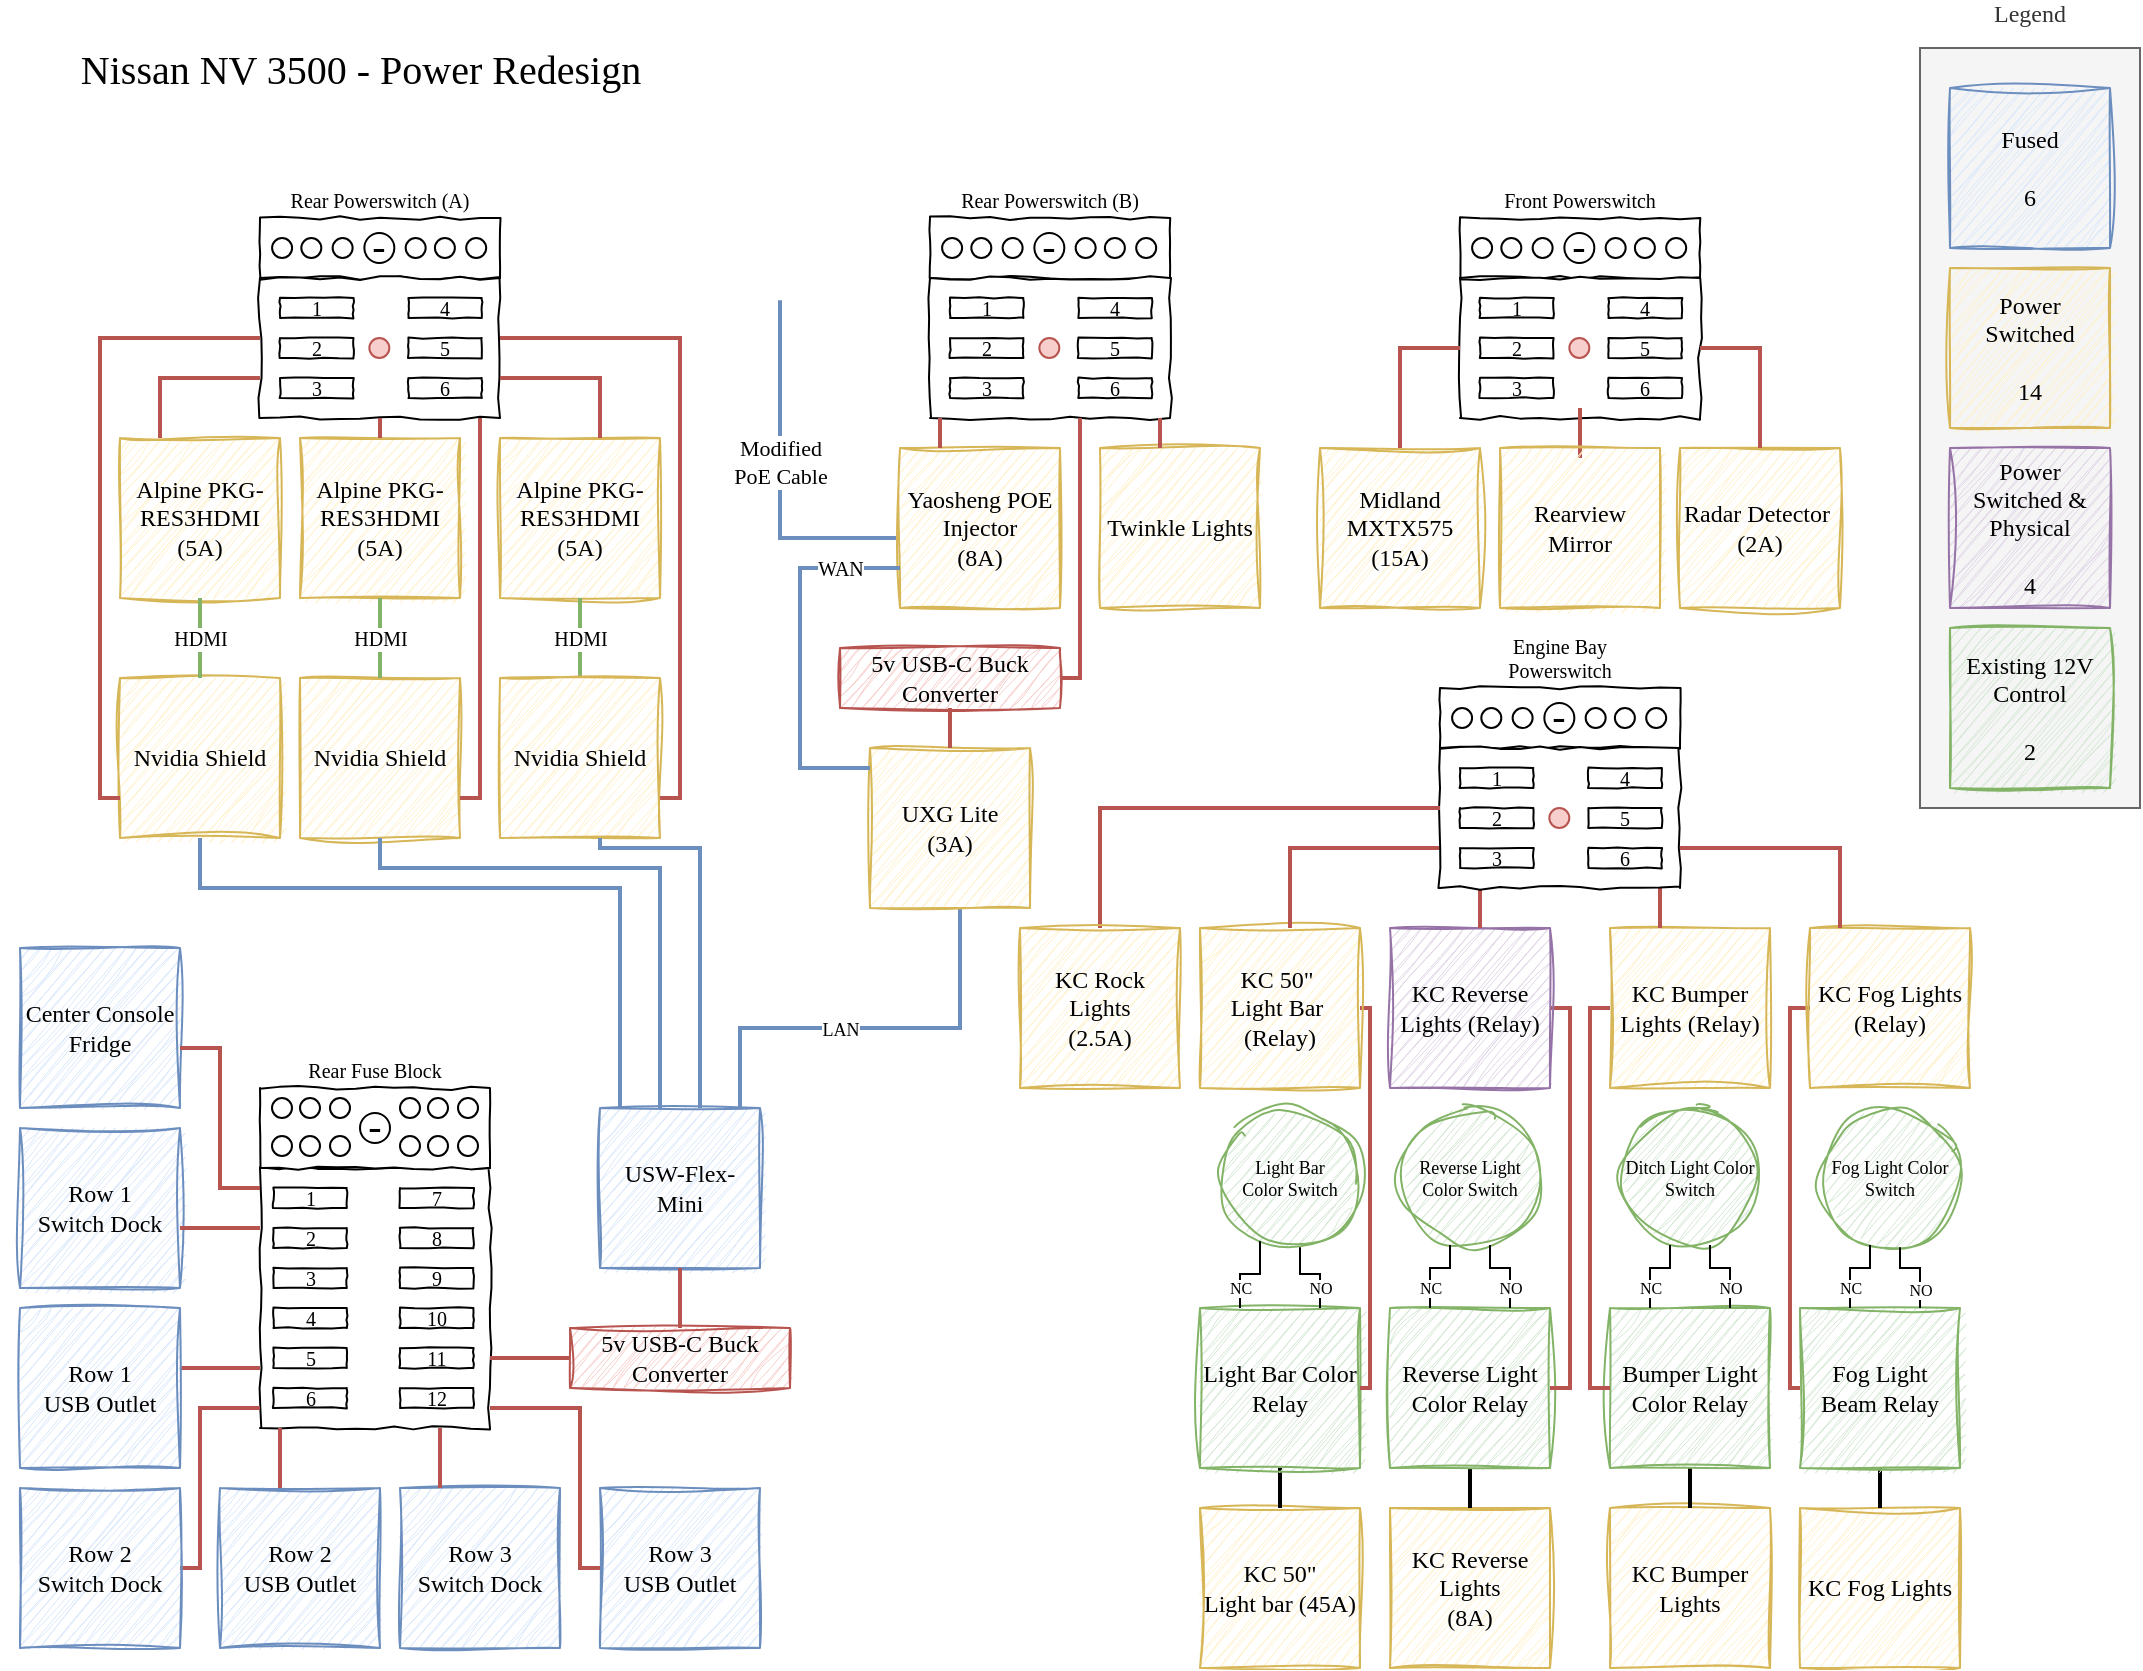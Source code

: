 <mxfile version="24.0.1" type="github" pages="2">
  <diagram name="Devices" id="_XpPioPkWa0zS_CPMh-q">
    <mxGraphModel grid="1" page="1" gridSize="10" guides="1" tooltips="1" connect="1" arrows="1" fold="1" pageScale="1" pageWidth="1100" pageHeight="850" math="0" shadow="0">
      <root>
        <mxCell id="0" />
        <mxCell id="1" parent="0" />
        <mxCell id="8CpULcGprLRs8BwtIuAB-317" style="edgeStyle=orthogonalEdgeStyle;rounded=0;hachureGap=4;orthogonalLoop=1;jettySize=auto;html=1;fontFamily=Architects Daughter;fontSource=https%3A%2F%2Ffonts.googleapis.com%2Fcss%3Ffamily%3DArchitects%2BDaughter;fontSize=16;endArrow=none;endFill=0;strokeWidth=2;fillColor=#dae8fc;strokeColor=#6c8ebf;" parent="1" source="8CpULcGprLRs8BwtIuAB-7" target="8CpULcGprLRs8BwtIuAB-10" edge="1">
          <mxGeometry relative="1" as="geometry">
            <Array as="points">
              <mxPoint x="500" y="520" />
              <mxPoint x="390" y="520" />
            </Array>
          </mxGeometry>
        </mxCell>
        <mxCell id="8CpULcGprLRs8BwtIuAB-349" value="&lt;font style=&quot;font-size: 9px;&quot; data-font-src=&quot;https://fonts.googleapis.com/css?family=Montserrat&quot; face=&quot;Montserrat&quot;&gt;LAN&lt;/font&gt;" style="edgeLabel;html=1;align=center;verticalAlign=middle;resizable=0;points=[];fontSize=9;fontFamily=Architects Daughter;" parent="8CpULcGprLRs8BwtIuAB-317" vertex="1" connectable="0">
          <mxGeometry x="0.794" y="2" relative="1" as="geometry">
            <mxPoint x="48" y="-18" as="offset" />
          </mxGeometry>
        </mxCell>
        <mxCell id="8CpULcGprLRs8BwtIuAB-44" value="Modified &lt;br&gt;PoE Cable" style="edgeStyle=orthogonalEdgeStyle;rounded=0;orthogonalLoop=1;jettySize=auto;html=1;endArrow=none;endFill=0;fontFamily=Montserrat;fontSource=https%3A%2F%2Ffonts.googleapis.com%2Fcss%3Ffamily%3DMontserrat;fillColor=#dae8fc;strokeColor=#6c8ebf;strokeWidth=2;" parent="1" source="8CpULcGprLRs8BwtIuAB-9" target="8CpULcGprLRs8BwtIuAB-36" edge="1">
          <mxGeometry x="0.098" relative="1" as="geometry">
            <Array as="points">
              <mxPoint x="410" y="275" />
            </Array>
            <mxPoint as="offset" />
          </mxGeometry>
        </mxCell>
        <mxCell id="8CpULcGprLRs8BwtIuAB-36" value="" style="shape=image;imageAspect=0;aspect=fixed;verticalLabelPosition=bottom;verticalAlign=top;image=https://iec-telecom.com/wp-content/uploads/2023/01/Starlink_Mobile_1000x600.png;clipPath=inset(22.22% 10.67% 22.22% 12%);" parent="1" vertex="1">
          <mxGeometry x="320" y="90.0" width="153.33" height="66.091" as="geometry" />
        </mxCell>
        <mxCell id="8CpULcGprLRs8BwtIuAB-277" value="" style="group" parent="1" vertex="1" connectable="0">
          <mxGeometry x="30" y="550" width="370" height="280" as="geometry" />
        </mxCell>
        <mxCell id="8CpULcGprLRs8BwtIuAB-26" value="Row 1&lt;br&gt;Switch Dock" style="whiteSpace=wrap;html=1;aspect=fixed;sketch=1;curveFitting=1;jiggle=2;fontFamily=Montserrat;fontSource=https%3A%2F%2Ffonts.googleapis.com%2Fcss%3Ffamily%3DMontserrat;fillColor=#dae8fc;strokeColor=#6c8ebf;" parent="8CpULcGprLRs8BwtIuAB-277" vertex="1">
          <mxGeometry y="20" width="80" height="80" as="geometry" />
        </mxCell>
        <mxCell id="8CpULcGprLRs8BwtIuAB-27" value="Row 2&lt;br&gt;USB Outlet" style="whiteSpace=wrap;html=1;aspect=fixed;sketch=1;curveFitting=1;jiggle=2;fontFamily=Montserrat;fontSource=https%3A%2F%2Ffonts.googleapis.com%2Fcss%3Ffamily%3DMontserrat;fillColor=#dae8fc;strokeColor=#6c8ebf;" parent="8CpULcGprLRs8BwtIuAB-277" vertex="1">
          <mxGeometry x="100" y="200" width="80" height="80" as="geometry" />
        </mxCell>
        <mxCell id="8CpULcGprLRs8BwtIuAB-28" value="Row 3&lt;br&gt;Switch Dock" style="whiteSpace=wrap;html=1;aspect=fixed;sketch=1;curveFitting=1;jiggle=2;fontFamily=Montserrat;fontSource=https%3A%2F%2Ffonts.googleapis.com%2Fcss%3Ffamily%3DMontserrat;fillColor=#dae8fc;strokeColor=#6c8ebf;" parent="8CpULcGprLRs8BwtIuAB-277" vertex="1">
          <mxGeometry x="190" y="200" width="80" height="80" as="geometry" />
        </mxCell>
        <mxCell id="8CpULcGprLRs8BwtIuAB-127" value="" style="group" parent="8CpULcGprLRs8BwtIuAB-277" vertex="1" connectable="0">
          <mxGeometry x="120" width="115" height="170" as="geometry" />
        </mxCell>
        <mxCell id="8CpULcGprLRs8BwtIuAB-87" value="" style="rounded=0;whiteSpace=wrap;html=1;sketch=1;curveFitting=1;jiggle=2;fontFamily=Montserrat;fontSource=https%3A%2F%2Ffonts.googleapis.com%2Fcss%3Ffamily%3DMontserrat;fontSize=10;sketchStyle=comic;" parent="8CpULcGprLRs8BwtIuAB-127" vertex="1">
          <mxGeometry y="40" width="115" height="130" as="geometry" />
        </mxCell>
        <mxCell id="8CpULcGprLRs8BwtIuAB-88" value="1" style="rounded=0;whiteSpace=wrap;html=1;sketch=1;curveFitting=1;jiggle=2;fontFamily=Montserrat;fontSource=https%3A%2F%2Ffonts.googleapis.com%2Fcss%3Ffamily%3DMontserrat;fontSize=10;sketchStyle=comic;" parent="8CpULcGprLRs8BwtIuAB-127" vertex="1">
          <mxGeometry x="6.7" y="50" width="36.7" height="10" as="geometry" />
        </mxCell>
        <mxCell id="8CpULcGprLRs8BwtIuAB-89" value="2" style="rounded=0;whiteSpace=wrap;html=1;sketch=1;curveFitting=1;jiggle=2;fontFamily=Montserrat;fontSource=https%3A%2F%2Ffonts.googleapis.com%2Fcss%3Ffamily%3DMontserrat;fontSize=10;sketchStyle=comic;" parent="8CpULcGprLRs8BwtIuAB-127" vertex="1">
          <mxGeometry x="6.7" y="70" width="36.7" height="10" as="geometry" />
        </mxCell>
        <mxCell id="8CpULcGprLRs8BwtIuAB-90" value="3" style="rounded=0;whiteSpace=wrap;html=1;sketch=1;curveFitting=1;jiggle=2;fontFamily=Montserrat;fontSource=https%3A%2F%2Ffonts.googleapis.com%2Fcss%3Ffamily%3DMontserrat;fontSize=10;sketchStyle=comic;" parent="8CpULcGprLRs8BwtIuAB-127" vertex="1">
          <mxGeometry x="6.7" y="90" width="36.7" height="10" as="geometry" />
        </mxCell>
        <mxCell id="8CpULcGprLRs8BwtIuAB-91" value="7" style="rounded=0;whiteSpace=wrap;html=1;sketch=1;curveFitting=1;jiggle=2;fontFamily=Montserrat;fontSource=https%3A%2F%2Ffonts.googleapis.com%2Fcss%3Ffamily%3DMontserrat;fontSize=10;sketchStyle=comic;" parent="8CpULcGprLRs8BwtIuAB-127" vertex="1">
          <mxGeometry x="70" y="50" width="36.7" height="10" as="geometry" />
        </mxCell>
        <mxCell id="8CpULcGprLRs8BwtIuAB-92" value="8" style="rounded=0;whiteSpace=wrap;html=1;sketch=1;curveFitting=1;jiggle=2;fontFamily=Montserrat;fontSource=https%3A%2F%2Ffonts.googleapis.com%2Fcss%3Ffamily%3DMontserrat;fontSize=10;sketchStyle=comic;" parent="8CpULcGprLRs8BwtIuAB-127" vertex="1">
          <mxGeometry x="70" y="70" width="36.7" height="10" as="geometry" />
        </mxCell>
        <mxCell id="8CpULcGprLRs8BwtIuAB-93" value="9" style="rounded=0;whiteSpace=wrap;html=1;sketch=1;curveFitting=1;jiggle=2;fontFamily=Montserrat;fontSource=https%3A%2F%2Ffonts.googleapis.com%2Fcss%3Ffamily%3DMontserrat;fontSize=10;sketchStyle=comic;" parent="8CpULcGprLRs8BwtIuAB-127" vertex="1">
          <mxGeometry x="70" y="90" width="36.7" height="10" as="geometry" />
        </mxCell>
        <mxCell id="8CpULcGprLRs8BwtIuAB-95" value="4" style="rounded=0;whiteSpace=wrap;html=1;sketch=1;curveFitting=1;jiggle=2;fontFamily=Montserrat;fontSource=https%3A%2F%2Ffonts.googleapis.com%2Fcss%3Ffamily%3DMontserrat;fontSize=10;sketchStyle=comic;" parent="8CpULcGprLRs8BwtIuAB-127" vertex="1">
          <mxGeometry x="6.7" y="110" width="36.7" height="10" as="geometry" />
        </mxCell>
        <mxCell id="8CpULcGprLRs8BwtIuAB-96" value="5" style="rounded=0;whiteSpace=wrap;html=1;sketch=1;curveFitting=1;jiggle=2;fontFamily=Montserrat;fontSource=https%3A%2F%2Ffonts.googleapis.com%2Fcss%3Ffamily%3DMontserrat;fontSize=10;sketchStyle=comic;" parent="8CpULcGprLRs8BwtIuAB-127" vertex="1">
          <mxGeometry x="6.7" y="130" width="36.7" height="10" as="geometry" />
        </mxCell>
        <mxCell id="8CpULcGprLRs8BwtIuAB-97" value="6" style="rounded=0;whiteSpace=wrap;html=1;sketch=1;curveFitting=1;jiggle=2;fontFamily=Montserrat;fontSource=https%3A%2F%2Ffonts.googleapis.com%2Fcss%3Ffamily%3DMontserrat;fontSize=10;sketchStyle=comic;" parent="8CpULcGprLRs8BwtIuAB-127" vertex="1">
          <mxGeometry x="6.7" y="150" width="36.7" height="10" as="geometry" />
        </mxCell>
        <mxCell id="8CpULcGprLRs8BwtIuAB-98" value="10" style="rounded=0;whiteSpace=wrap;html=1;sketch=1;curveFitting=1;jiggle=2;fontFamily=Montserrat;fontSource=https%3A%2F%2Ffonts.googleapis.com%2Fcss%3Ffamily%3DMontserrat;fontSize=10;sketchStyle=comic;" parent="8CpULcGprLRs8BwtIuAB-127" vertex="1">
          <mxGeometry x="70" y="110" width="36.7" height="10" as="geometry" />
        </mxCell>
        <mxCell id="8CpULcGprLRs8BwtIuAB-99" value="11" style="rounded=0;whiteSpace=wrap;html=1;sketch=1;curveFitting=1;jiggle=2;fontFamily=Montserrat;fontSource=https%3A%2F%2Ffonts.googleapis.com%2Fcss%3Ffamily%3DMontserrat;fontSize=10;sketchStyle=comic;" parent="8CpULcGprLRs8BwtIuAB-127" vertex="1">
          <mxGeometry x="70" y="130" width="36.7" height="10" as="geometry" />
        </mxCell>
        <mxCell id="8CpULcGprLRs8BwtIuAB-100" value="12" style="rounded=0;whiteSpace=wrap;html=1;sketch=1;curveFitting=1;jiggle=2;fontFamily=Montserrat;fontSource=https%3A%2F%2Ffonts.googleapis.com%2Fcss%3Ffamily%3DMontserrat;fontSize=10;sketchStyle=comic;" parent="8CpULcGprLRs8BwtIuAB-127" vertex="1">
          <mxGeometry x="70" y="150" width="36.7" height="10" as="geometry" />
        </mxCell>
        <mxCell id="8CpULcGprLRs8BwtIuAB-103" value="Rear Fuse Block" style="rounded=0;whiteSpace=wrap;html=1;sketch=1;curveFitting=1;jiggle=2;fontFamily=Montserrat;fontSource=https%3A%2F%2Ffonts.googleapis.com%2Fcss%3Ffamily%3DMontserrat;fontSize=10;sketchStyle=comic;labelPosition=center;verticalLabelPosition=top;align=center;verticalAlign=bottom;" parent="8CpULcGprLRs8BwtIuAB-127" vertex="1">
          <mxGeometry width="115" height="40" as="geometry" />
        </mxCell>
        <mxCell id="8CpULcGprLRs8BwtIuAB-104" value="" style="ellipse;whiteSpace=wrap;html=1;aspect=fixed;sketch=1;hachureGap=4;jiggle=2;curveFitting=1;fontFamily=Architects Daughter;fontSource=https%3A%2F%2Ffonts.googleapis.com%2Fcss%3Ffamily%3DArchitects%2BDaughter;fontSize=20;sketchStyle=comic;" parent="8CpULcGprLRs8BwtIuAB-127" vertex="1">
          <mxGeometry x="6" y="5" width="10" height="10" as="geometry" />
        </mxCell>
        <mxCell id="8CpULcGprLRs8BwtIuAB-105" value="" style="ellipse;whiteSpace=wrap;html=1;aspect=fixed;sketch=1;hachureGap=4;jiggle=2;curveFitting=1;fontFamily=Architects Daughter;fontSource=https%3A%2F%2Ffonts.googleapis.com%2Fcss%3Ffamily%3DArchitects%2BDaughter;fontSize=20;sketchStyle=comic;" parent="8CpULcGprLRs8BwtIuAB-127" vertex="1">
          <mxGeometry x="20" y="5" width="10" height="10" as="geometry" />
        </mxCell>
        <mxCell id="8CpULcGprLRs8BwtIuAB-106" value="" style="ellipse;whiteSpace=wrap;html=1;aspect=fixed;sketch=1;hachureGap=4;jiggle=2;curveFitting=1;fontFamily=Architects Daughter;fontSource=https%3A%2F%2Ffonts.googleapis.com%2Fcss%3Ffamily%3DArchitects%2BDaughter;fontSize=20;sketchStyle=comic;" parent="8CpULcGprLRs8BwtIuAB-127" vertex="1">
          <mxGeometry x="35" y="5" width="10" height="10" as="geometry" />
        </mxCell>
        <mxCell id="8CpULcGprLRs8BwtIuAB-112" value="" style="ellipse;whiteSpace=wrap;html=1;aspect=fixed;sketch=1;hachureGap=4;jiggle=2;curveFitting=1;fontFamily=Architects Daughter;fontSource=https%3A%2F%2Ffonts.googleapis.com%2Fcss%3Ffamily%3DArchitects%2BDaughter;fontSize=20;sketchStyle=comic;" parent="8CpULcGprLRs8BwtIuAB-127" vertex="1">
          <mxGeometry x="6" y="24" width="10" height="10" as="geometry" />
        </mxCell>
        <mxCell id="8CpULcGprLRs8BwtIuAB-113" value="" style="ellipse;whiteSpace=wrap;html=1;aspect=fixed;sketch=1;hachureGap=4;jiggle=2;curveFitting=1;fontFamily=Architects Daughter;fontSource=https%3A%2F%2Ffonts.googleapis.com%2Fcss%3Ffamily%3DArchitects%2BDaughter;fontSize=20;sketchStyle=comic;" parent="8CpULcGprLRs8BwtIuAB-127" vertex="1">
          <mxGeometry x="20" y="24" width="10" height="10" as="geometry" />
        </mxCell>
        <mxCell id="8CpULcGprLRs8BwtIuAB-114" value="" style="ellipse;whiteSpace=wrap;html=1;aspect=fixed;sketch=1;hachureGap=4;jiggle=2;curveFitting=1;fontFamily=Architects Daughter;fontSource=https%3A%2F%2Ffonts.googleapis.com%2Fcss%3Ffamily%3DArchitects%2BDaughter;fontSize=20;sketchStyle=comic;" parent="8CpULcGprLRs8BwtIuAB-127" vertex="1">
          <mxGeometry x="35" y="24" width="10" height="10" as="geometry" />
        </mxCell>
        <mxCell id="8CpULcGprLRs8BwtIuAB-118" value="-" style="ellipse;whiteSpace=wrap;html=1;aspect=fixed;sketch=1;hachureGap=4;jiggle=2;curveFitting=1;fontFamily=Montserrat;fontSource=https%3A%2F%2Ffonts.googleapis.com%2Fcss%3Ffamily%3DMontserrat;fontSize=20;sketchStyle=comic;direction=south;spacing=0;spacingBottom=4;" parent="8CpULcGprLRs8BwtIuAB-127" vertex="1">
          <mxGeometry x="50" y="12.5" width="15" height="15" as="geometry" />
        </mxCell>
        <mxCell id="8CpULcGprLRs8BwtIuAB-120" value="" style="ellipse;whiteSpace=wrap;html=1;aspect=fixed;sketch=1;hachureGap=4;jiggle=2;curveFitting=1;fontFamily=Architects Daughter;fontSource=https%3A%2F%2Ffonts.googleapis.com%2Fcss%3Ffamily%3DArchitects%2BDaughter;fontSize=20;sketchStyle=comic;" parent="8CpULcGprLRs8BwtIuAB-127" vertex="1">
          <mxGeometry x="70" y="5" width="10" height="10" as="geometry" />
        </mxCell>
        <mxCell id="8CpULcGprLRs8BwtIuAB-121" value="" style="ellipse;whiteSpace=wrap;html=1;aspect=fixed;sketch=1;hachureGap=4;jiggle=2;curveFitting=1;fontFamily=Architects Daughter;fontSource=https%3A%2F%2Ffonts.googleapis.com%2Fcss%3Ffamily%3DArchitects%2BDaughter;fontSize=20;sketchStyle=comic;" parent="8CpULcGprLRs8BwtIuAB-127" vertex="1">
          <mxGeometry x="84" y="5" width="10" height="10" as="geometry" />
        </mxCell>
        <mxCell id="8CpULcGprLRs8BwtIuAB-122" value="" style="ellipse;whiteSpace=wrap;html=1;aspect=fixed;sketch=1;hachureGap=4;jiggle=2;curveFitting=1;fontFamily=Architects Daughter;fontSource=https%3A%2F%2Ffonts.googleapis.com%2Fcss%3Ffamily%3DArchitects%2BDaughter;fontSize=20;sketchStyle=comic;" parent="8CpULcGprLRs8BwtIuAB-127" vertex="1">
          <mxGeometry x="99" y="5" width="10" height="10" as="geometry" />
        </mxCell>
        <mxCell id="8CpULcGprLRs8BwtIuAB-123" value="" style="ellipse;whiteSpace=wrap;html=1;aspect=fixed;sketch=1;hachureGap=4;jiggle=2;curveFitting=1;fontFamily=Architects Daughter;fontSource=https%3A%2F%2Ffonts.googleapis.com%2Fcss%3Ffamily%3DArchitects%2BDaughter;fontSize=20;sketchStyle=comic;" parent="8CpULcGprLRs8BwtIuAB-127" vertex="1">
          <mxGeometry x="70" y="24" width="10" height="10" as="geometry" />
        </mxCell>
        <mxCell id="8CpULcGprLRs8BwtIuAB-124" value="" style="ellipse;whiteSpace=wrap;html=1;aspect=fixed;sketch=1;hachureGap=4;jiggle=2;curveFitting=1;fontFamily=Architects Daughter;fontSource=https%3A%2F%2Ffonts.googleapis.com%2Fcss%3Ffamily%3DArchitects%2BDaughter;fontSize=20;sketchStyle=comic;" parent="8CpULcGprLRs8BwtIuAB-127" vertex="1">
          <mxGeometry x="84" y="24" width="10" height="10" as="geometry" />
        </mxCell>
        <mxCell id="8CpULcGprLRs8BwtIuAB-125" value="" style="ellipse;whiteSpace=wrap;html=1;aspect=fixed;sketch=1;hachureGap=4;jiggle=2;curveFitting=1;fontFamily=Architects Daughter;fontSource=https%3A%2F%2Ffonts.googleapis.com%2Fcss%3Ffamily%3DArchitects%2BDaughter;fontSize=20;sketchStyle=comic;" parent="8CpULcGprLRs8BwtIuAB-127" vertex="1">
          <mxGeometry x="99" y="24" width="10" height="10" as="geometry" />
        </mxCell>
        <mxCell id="8CpULcGprLRs8BwtIuAB-255" style="edgeStyle=orthogonalEdgeStyle;rounded=0;hachureGap=4;orthogonalLoop=1;jettySize=auto;html=1;fontFamily=Architects Daughter;fontSource=https%3A%2F%2Ffonts.googleapis.com%2Fcss%3Ffamily%3DArchitects%2BDaughter;fontSize=16;endArrow=none;endFill=0;strokeWidth=2;fillColor=#f8cecc;strokeColor=#b85450;" parent="8CpULcGprLRs8BwtIuAB-277" source="8CpULcGprLRs8BwtIuAB-26" target="8CpULcGprLRs8BwtIuAB-87" edge="1">
          <mxGeometry relative="1" as="geometry">
            <Array as="points">
              <mxPoint x="100" y="70" />
              <mxPoint x="100" y="70" />
            </Array>
          </mxGeometry>
        </mxCell>
        <mxCell id="8CpULcGprLRs8BwtIuAB-258" style="edgeStyle=orthogonalEdgeStyle;rounded=0;hachureGap=4;orthogonalLoop=1;jettySize=auto;html=1;fontFamily=Architects Daughter;fontSource=https%3A%2F%2Ffonts.googleapis.com%2Fcss%3Ffamily%3DArchitects%2BDaughter;fontSize=16;endArrow=none;endFill=0;strokeWidth=2;fillColor=#f8cecc;strokeColor=#b85450;" parent="8CpULcGprLRs8BwtIuAB-277" source="8CpULcGprLRs8BwtIuAB-27" target="8CpULcGprLRs8BwtIuAB-87" edge="1">
          <mxGeometry relative="1" as="geometry">
            <Array as="points">
              <mxPoint x="130" y="190" />
              <mxPoint x="130" y="190" />
            </Array>
          </mxGeometry>
        </mxCell>
        <mxCell id="8CpULcGprLRs8BwtIuAB-259" style="edgeStyle=orthogonalEdgeStyle;rounded=0;hachureGap=4;orthogonalLoop=1;jettySize=auto;html=1;fontFamily=Architects Daughter;fontSource=https%3A%2F%2Ffonts.googleapis.com%2Fcss%3Ffamily%3DArchitects%2BDaughter;fontSize=16;endArrow=none;endFill=0;strokeWidth=2;fillColor=#f8cecc;strokeColor=#b85450;" parent="8CpULcGprLRs8BwtIuAB-277" source="8CpULcGprLRs8BwtIuAB-28" target="8CpULcGprLRs8BwtIuAB-87" edge="1">
          <mxGeometry relative="1" as="geometry">
            <Array as="points">
              <mxPoint x="210" y="190" />
              <mxPoint x="210" y="190" />
            </Array>
          </mxGeometry>
        </mxCell>
        <mxCell id="8CpULcGprLRs8BwtIuAB-361" style="edgeStyle=orthogonalEdgeStyle;rounded=0;hachureGap=4;orthogonalLoop=1;jettySize=auto;html=1;fontFamily=Architects Daughter;fontSource=https%3A%2F%2Ffonts.googleapis.com%2Fcss%3Ffamily%3DArchitects%2BDaughter;fontSize=16;endArrow=none;endFill=0;strokeWidth=2;fillColor=#f8cecc;strokeColor=#b85450;" parent="8CpULcGprLRs8BwtIuAB-277" source="8CpULcGprLRs8BwtIuAB-322" target="8CpULcGprLRs8BwtIuAB-87" edge="1">
          <mxGeometry relative="1" as="geometry">
            <Array as="points">
              <mxPoint x="100" y="140" />
              <mxPoint x="100" y="140" />
            </Array>
          </mxGeometry>
        </mxCell>
        <mxCell id="8CpULcGprLRs8BwtIuAB-322" value="Row 1&lt;br&gt;USB Outlet" style="whiteSpace=wrap;html=1;aspect=fixed;sketch=1;curveFitting=1;jiggle=2;fontFamily=Montserrat;fontSource=https%3A%2F%2Ffonts.googleapis.com%2Fcss%3Ffamily%3DMontserrat;fillColor=#dae8fc;strokeColor=#6c8ebf;" parent="8CpULcGprLRs8BwtIuAB-277" vertex="1">
          <mxGeometry x="-1.137e-13" y="110" width="80" height="80" as="geometry" />
        </mxCell>
        <mxCell id="8CpULcGprLRs8BwtIuAB-345" value="Row 3&lt;br&gt;USB Outlet" style="whiteSpace=wrap;html=1;aspect=fixed;sketch=1;curveFitting=1;jiggle=2;fontFamily=Montserrat;fontSource=https%3A%2F%2Ffonts.googleapis.com%2Fcss%3Ffamily%3DMontserrat;fillColor=#dae8fc;strokeColor=#6c8ebf;" parent="8CpULcGprLRs8BwtIuAB-277" vertex="1">
          <mxGeometry x="290" y="200" width="80" height="80" as="geometry" />
        </mxCell>
        <mxCell id="8CpULcGprLRs8BwtIuAB-344" style="edgeStyle=orthogonalEdgeStyle;rounded=0;hachureGap=4;orthogonalLoop=1;jettySize=auto;html=1;fontFamily=Architects Daughter;fontSource=https%3A%2F%2Ffonts.googleapis.com%2Fcss%3Ffamily%3DArchitects%2BDaughter;fontSize=16;fillColor=#f8cecc;strokeColor=#b85450;endArrow=none;endFill=0;strokeWidth=2;" parent="8CpULcGprLRs8BwtIuAB-277" source="8CpULcGprLRs8BwtIuAB-345" target="8CpULcGprLRs8BwtIuAB-87" edge="1">
          <mxGeometry relative="1" as="geometry">
            <Array as="points">
              <mxPoint x="280" y="240" />
              <mxPoint x="280" y="160" />
            </Array>
          </mxGeometry>
        </mxCell>
        <mxCell id="8CpULcGprLRs8BwtIuAB-363" style="edgeStyle=orthogonalEdgeStyle;rounded=0;hachureGap=4;orthogonalLoop=1;jettySize=auto;html=1;fontFamily=Architects Daughter;fontSource=https%3A%2F%2Ffonts.googleapis.com%2Fcss%3Ffamily%3DArchitects%2BDaughter;fontSize=16;fillColor=#f8cecc;strokeColor=#b85450;strokeWidth=2;endArrow=none;endFill=0;" parent="8CpULcGprLRs8BwtIuAB-277" source="8CpULcGprLRs8BwtIuAB-321" target="8CpULcGprLRs8BwtIuAB-87" edge="1">
          <mxGeometry relative="1" as="geometry">
            <Array as="points">
              <mxPoint x="90" y="240" />
              <mxPoint x="90" y="160" />
            </Array>
          </mxGeometry>
        </mxCell>
        <mxCell id="8CpULcGprLRs8BwtIuAB-321" value="Row 2&lt;br&gt;Switch Dock" style="whiteSpace=wrap;html=1;aspect=fixed;sketch=1;curveFitting=1;jiggle=2;fontFamily=Montserrat;fontSource=https%3A%2F%2Ffonts.googleapis.com%2Fcss%3Ffamily%3DMontserrat;fillColor=#dae8fc;strokeColor=#6c8ebf;" parent="8CpULcGprLRs8BwtIuAB-277" vertex="1">
          <mxGeometry y="200" width="80" height="80" as="geometry" />
        </mxCell>
        <mxCell id="8CpULcGprLRs8BwtIuAB-528" value="5v USB-C Buck Converter" style="whiteSpace=wrap;html=1;sketch=1;curveFitting=1;jiggle=2;fontFamily=Montserrat;fontSource=https%3A%2F%2Ffonts.googleapis.com%2Fcss%3Ffamily%3DMontserrat;fillColor=#f8cecc;strokeColor=#b85450;" parent="8CpULcGprLRs8BwtIuAB-277" vertex="1">
          <mxGeometry x="275" y="120" width="110" height="30" as="geometry" />
        </mxCell>
        <mxCell id="8CpULcGprLRs8BwtIuAB-276" style="edgeStyle=orthogonalEdgeStyle;rounded=0;hachureGap=4;orthogonalLoop=1;jettySize=auto;html=1;fontFamily=Architects Daughter;fontSource=https%3A%2F%2Ffonts.googleapis.com%2Fcss%3Ffamily%3DArchitects%2BDaughter;fontSize=16;fillColor=#f8cecc;strokeColor=#b85450;strokeWidth=2;endArrow=none;endFill=0;" parent="8CpULcGprLRs8BwtIuAB-277" source="8CpULcGprLRs8BwtIuAB-528" target="8CpULcGprLRs8BwtIuAB-87" edge="1">
          <mxGeometry relative="1" as="geometry">
            <mxPoint x="230" y="100" as="targetPoint" />
            <Array as="points">
              <mxPoint x="250" y="135" />
              <mxPoint x="250" y="135" />
            </Array>
          </mxGeometry>
        </mxCell>
        <mxCell id="8CpULcGprLRs8BwtIuAB-10" value="USW-Flex-Mini" style="whiteSpace=wrap;html=1;aspect=fixed;sketch=1;curveFitting=1;jiggle=2;fontFamily=Montserrat;fontSource=https%3A%2F%2Ffonts.googleapis.com%2Fcss%3Ffamily%3DMontserrat;fillColor=#dae8fc;strokeColor=#6c8ebf;" parent="8CpULcGprLRs8BwtIuAB-277" vertex="1">
          <mxGeometry x="290" y="10" width="80" height="80" as="geometry" />
        </mxCell>
        <mxCell id="8CpULcGprLRs8BwtIuAB-529" style="edgeStyle=orthogonalEdgeStyle;rounded=0;hachureGap=4;orthogonalLoop=1;jettySize=auto;html=1;fontFamily=Architects Daughter;fontSource=https%3A%2F%2Ffonts.googleapis.com%2Fcss%3Ffamily%3DArchitects%2BDaughter;fontSize=16;strokeWidth=2;fillColor=#f8cecc;strokeColor=#b85450;endArrow=none;endFill=0;" parent="8CpULcGprLRs8BwtIuAB-277" source="8CpULcGprLRs8BwtIuAB-528" target="8CpULcGprLRs8BwtIuAB-10" edge="1">
          <mxGeometry relative="1" as="geometry" />
        </mxCell>
        <mxCell id="8CpULcGprLRs8BwtIuAB-294" value="" style="group" parent="1" vertex="1" connectable="0">
          <mxGeometry x="70" y="115" width="290" height="310" as="geometry" />
        </mxCell>
        <mxCell id="8CpULcGprLRs8BwtIuAB-1" value="Alpine PKG-RES3HDMI&lt;br style=&quot;border-color: var(--border-color);&quot;&gt;(5A)" style="whiteSpace=wrap;html=1;aspect=fixed;sketch=1;curveFitting=1;jiggle=2;fontFamily=Montserrat;fontSource=https%3A%2F%2Ffonts.googleapis.com%2Fcss%3Ffamily%3DMontserrat;fillColor=#fff2cc;strokeColor=#d6b656;" parent="8CpULcGprLRs8BwtIuAB-294" vertex="1">
          <mxGeometry x="10" y="110" width="80" height="80" as="geometry" />
        </mxCell>
        <mxCell id="8CpULcGprLRs8BwtIuAB-2" value="Alpine PKG-RES3HDMI&lt;br style=&quot;border-color: var(--border-color);&quot;&gt;(5A)" style="whiteSpace=wrap;html=1;aspect=fixed;sketch=1;curveFitting=1;jiggle=2;fontFamily=Montserrat;fontSource=https%3A%2F%2Ffonts.googleapis.com%2Fcss%3Ffamily%3DMontserrat;fillColor=#fff2cc;strokeColor=#d6b656;" parent="8CpULcGprLRs8BwtIuAB-294" vertex="1">
          <mxGeometry x="200" y="110" width="80" height="80" as="geometry" />
        </mxCell>
        <mxCell id="8CpULcGprLRs8BwtIuAB-3" value="Alpine PKG-RES3HDMI&lt;br style=&quot;border-color: var(--border-color);&quot;&gt;(5A)" style="whiteSpace=wrap;html=1;aspect=fixed;sketch=1;curveFitting=1;jiggle=2;fontFamily=Montserrat;fontSource=https%3A%2F%2Ffonts.googleapis.com%2Fcss%3Ffamily%3DMontserrat;fillColor=#fff2cc;strokeColor=#d6b656;" parent="8CpULcGprLRs8BwtIuAB-294" vertex="1">
          <mxGeometry x="100" y="110" width="80" height="80" as="geometry" />
        </mxCell>
        <mxCell id="8CpULcGprLRs8BwtIuAB-4" value="Nvidia Shield" style="whiteSpace=wrap;html=1;aspect=fixed;sketch=1;curveFitting=1;jiggle=2;fontFamily=Montserrat;fontSource=https%3A%2F%2Ffonts.googleapis.com%2Fcss%3Ffamily%3DMontserrat;fillColor=#fff2cc;strokeColor=#d6b656;" parent="8CpULcGprLRs8BwtIuAB-294" vertex="1">
          <mxGeometry x="100" y="230" width="80" height="80" as="geometry" />
        </mxCell>
        <mxCell id="8CpULcGprLRs8BwtIuAB-287" value="HDMI" style="edgeStyle=orthogonalEdgeStyle;rounded=0;hachureGap=4;orthogonalLoop=1;jettySize=auto;html=1;fontFamily=Montserrat;fontSource=https%3A%2F%2Ffonts.googleapis.com%2Fcss%3Ffamily%3DMontserrat;fontSize=10;fillColor=#d5e8d4;strokeColor=#82b366;endArrow=none;endFill=0;strokeWidth=2;" parent="8CpULcGprLRs8BwtIuAB-294" source="8CpULcGprLRs8BwtIuAB-5" target="8CpULcGprLRs8BwtIuAB-2" edge="1">
          <mxGeometry relative="1" as="geometry" />
        </mxCell>
        <mxCell id="8CpULcGprLRs8BwtIuAB-5" value="Nvidia Shield" style="whiteSpace=wrap;html=1;aspect=fixed;sketch=1;curveFitting=1;jiggle=2;fontFamily=Montserrat;fontSource=https%3A%2F%2Ffonts.googleapis.com%2Fcss%3Ffamily%3DMontserrat;fillColor=#fff2cc;strokeColor=#d6b656;" parent="8CpULcGprLRs8BwtIuAB-294" vertex="1">
          <mxGeometry x="200" y="230" width="80" height="80" as="geometry" />
        </mxCell>
        <mxCell id="8CpULcGprLRs8BwtIuAB-6" value="Nvidia Shield" style="whiteSpace=wrap;html=1;aspect=fixed;sketch=1;curveFitting=1;jiggle=2;fontFamily=Montserrat;fontSource=https%3A%2F%2Ffonts.googleapis.com%2Fcss%3Ffamily%3DMontserrat;fillColor=#fff2cc;strokeColor=#d6b656;" parent="8CpULcGprLRs8BwtIuAB-294" vertex="1">
          <mxGeometry x="10" y="230" width="80" height="80" as="geometry" />
        </mxCell>
        <mxCell id="8CpULcGprLRs8BwtIuAB-152" value="" style="group;strokeWidth=3;" parent="8CpULcGprLRs8BwtIuAB-294" vertex="1" connectable="0">
          <mxGeometry x="80" width="120" height="100" as="geometry" />
        </mxCell>
        <mxCell id="8CpULcGprLRs8BwtIuAB-153" value="Rear Powerswitch (A)" style="rounded=0;whiteSpace=wrap;html=1;sketch=1;curveFitting=1;jiggle=2;fontFamily=Montserrat;fontSource=https%3A%2F%2Ffonts.googleapis.com%2Fcss%3Ffamily%3DMontserrat;fontSize=10;sketchStyle=comic;container=0;labelPosition=center;verticalLabelPosition=top;align=center;verticalAlign=bottom;" parent="8CpULcGprLRs8BwtIuAB-152" vertex="1">
          <mxGeometry width="120" height="30" as="geometry" />
        </mxCell>
        <mxCell id="8CpULcGprLRs8BwtIuAB-154" value="" style="ellipse;whiteSpace=wrap;html=1;aspect=fixed;sketch=1;hachureGap=4;jiggle=2;curveFitting=1;fontFamily=Architects Daughter;fontSource=https%3A%2F%2Ffonts.googleapis.com%2Fcss%3Ffamily%3DArchitects%2BDaughter;fontSize=20;sketchStyle=comic;container=0;" parent="8CpULcGprLRs8BwtIuAB-152" vertex="1">
          <mxGeometry x="6.052" y="10" width="10" height="10" as="geometry" />
        </mxCell>
        <mxCell id="8CpULcGprLRs8BwtIuAB-155" value="" style="ellipse;whiteSpace=wrap;html=1;aspect=fixed;sketch=1;hachureGap=4;jiggle=2;curveFitting=1;fontFamily=Architects Daughter;fontSource=https%3A%2F%2Ffonts.googleapis.com%2Fcss%3Ffamily%3DArchitects%2BDaughter;fontSize=20;sketchStyle=comic;container=0;" parent="8CpULcGprLRs8BwtIuAB-152" vertex="1">
          <mxGeometry x="20.661" y="10" width="10" height="10" as="geometry" />
        </mxCell>
        <mxCell id="8CpULcGprLRs8BwtIuAB-156" value="" style="ellipse;whiteSpace=wrap;html=1;aspect=fixed;sketch=1;hachureGap=4;jiggle=2;curveFitting=1;fontFamily=Architects Daughter;fontSource=https%3A%2F%2Ffonts.googleapis.com%2Fcss%3Ffamily%3DArchitects%2BDaughter;fontSize=20;sketchStyle=comic;container=0;" parent="8CpULcGprLRs8BwtIuAB-152" vertex="1">
          <mxGeometry x="36.313" y="10" width="10" height="10" as="geometry" />
        </mxCell>
        <mxCell id="8CpULcGprLRs8BwtIuAB-157" value="-" style="ellipse;whiteSpace=wrap;html=1;aspect=fixed;sketch=1;hachureGap=4;jiggle=2;curveFitting=1;fontFamily=Montserrat;fontSource=https%3A%2F%2Ffonts.googleapis.com%2Fcss%3Ffamily%3DMontserrat;fontSize=20;sketchStyle=comic;direction=south;spacing=0;spacingBottom=4;container=0;" parent="8CpULcGprLRs8BwtIuAB-152" vertex="1">
          <mxGeometry x="52.174" y="7.5" width="15" height="15" as="geometry" />
        </mxCell>
        <mxCell id="8CpULcGprLRs8BwtIuAB-158" value="" style="ellipse;whiteSpace=wrap;html=1;aspect=fixed;sketch=1;hachureGap=4;jiggle=2;curveFitting=1;fontFamily=Architects Daughter;fontSource=https%3A%2F%2Ffonts.googleapis.com%2Fcss%3Ffamily%3DArchitects%2BDaughter;fontSize=20;sketchStyle=comic;container=0;" parent="8CpULcGprLRs8BwtIuAB-152" vertex="1">
          <mxGeometry x="72.835" y="10" width="10" height="10" as="geometry" />
        </mxCell>
        <mxCell id="8CpULcGprLRs8BwtIuAB-159" value="" style="ellipse;whiteSpace=wrap;html=1;aspect=fixed;sketch=1;hachureGap=4;jiggle=2;curveFitting=1;fontFamily=Architects Daughter;fontSource=https%3A%2F%2Ffonts.googleapis.com%2Fcss%3Ffamily%3DArchitects%2BDaughter;fontSize=20;sketchStyle=comic;container=0;" parent="8CpULcGprLRs8BwtIuAB-152" vertex="1">
          <mxGeometry x="87.443" y="10" width="10" height="10" as="geometry" />
        </mxCell>
        <mxCell id="8CpULcGprLRs8BwtIuAB-160" value="" style="ellipse;whiteSpace=wrap;html=1;aspect=fixed;sketch=1;hachureGap=4;jiggle=2;curveFitting=1;fontFamily=Architects Daughter;fontSource=https%3A%2F%2Ffonts.googleapis.com%2Fcss%3Ffamily%3DArchitects%2BDaughter;fontSize=20;sketchStyle=comic;container=0;" parent="8CpULcGprLRs8BwtIuAB-152" vertex="1">
          <mxGeometry x="103.096" y="10" width="10" height="10" as="geometry" />
        </mxCell>
        <mxCell id="8CpULcGprLRs8BwtIuAB-161" value="" style="rounded=0;whiteSpace=wrap;html=1;sketch=1;curveFitting=1;jiggle=2;fontFamily=Montserrat;fontSource=https%3A%2F%2Ffonts.googleapis.com%2Fcss%3Ffamily%3DMontserrat;fontSize=10;sketchStyle=comic;" parent="8CpULcGprLRs8BwtIuAB-152" vertex="1">
          <mxGeometry y="30" width="120" height="70" as="geometry" />
        </mxCell>
        <mxCell id="8CpULcGprLRs8BwtIuAB-162" value="1" style="rounded=0;whiteSpace=wrap;html=1;sketch=1;curveFitting=1;jiggle=2;fontFamily=Montserrat;fontSource=https%3A%2F%2Ffonts.googleapis.com%2Fcss%3Ffamily%3DMontserrat;fontSize=10;sketchStyle=comic;" parent="8CpULcGprLRs8BwtIuAB-152" vertex="1">
          <mxGeometry x="10.0" y="40" width="36.7" height="10" as="geometry" />
        </mxCell>
        <mxCell id="8CpULcGprLRs8BwtIuAB-163" value="2" style="rounded=0;whiteSpace=wrap;html=1;sketch=1;curveFitting=1;jiggle=2;fontFamily=Montserrat;fontSource=https%3A%2F%2Ffonts.googleapis.com%2Fcss%3Ffamily%3DMontserrat;fontSize=10;sketchStyle=comic;" parent="8CpULcGprLRs8BwtIuAB-152" vertex="1">
          <mxGeometry x="10.0" y="60" width="36.7" height="10" as="geometry" />
        </mxCell>
        <mxCell id="8CpULcGprLRs8BwtIuAB-164" value="3" style="rounded=0;whiteSpace=wrap;html=1;sketch=1;curveFitting=1;jiggle=2;fontFamily=Montserrat;fontSource=https%3A%2F%2Ffonts.googleapis.com%2Fcss%3Ffamily%3DMontserrat;fontSize=10;sketchStyle=comic;" parent="8CpULcGprLRs8BwtIuAB-152" vertex="1">
          <mxGeometry x="10.0" y="80" width="36.7" height="10" as="geometry" />
        </mxCell>
        <mxCell id="8CpULcGprLRs8BwtIuAB-165" value="4" style="rounded=0;whiteSpace=wrap;html=1;sketch=1;curveFitting=1;jiggle=2;fontFamily=Montserrat;fontSource=https%3A%2F%2Ffonts.googleapis.com%2Fcss%3Ffamily%3DMontserrat;fontSize=10;sketchStyle=comic;" parent="8CpULcGprLRs8BwtIuAB-152" vertex="1">
          <mxGeometry x="74.2" y="40" width="36.7" height="10" as="geometry" />
        </mxCell>
        <mxCell id="8CpULcGprLRs8BwtIuAB-166" value="5" style="rounded=0;whiteSpace=wrap;html=1;sketch=1;curveFitting=1;jiggle=2;fontFamily=Montserrat;fontSource=https%3A%2F%2Ffonts.googleapis.com%2Fcss%3Ffamily%3DMontserrat;fontSize=10;sketchStyle=comic;" parent="8CpULcGprLRs8BwtIuAB-152" vertex="1">
          <mxGeometry x="74.2" y="60" width="36.7" height="10" as="geometry" />
        </mxCell>
        <mxCell id="8CpULcGprLRs8BwtIuAB-167" value="6" style="rounded=0;whiteSpace=wrap;html=1;sketch=1;curveFitting=1;jiggle=2;fontFamily=Montserrat;fontSource=https%3A%2F%2Ffonts.googleapis.com%2Fcss%3Ffamily%3DMontserrat;fontSize=10;sketchStyle=comic;" parent="8CpULcGprLRs8BwtIuAB-152" vertex="1">
          <mxGeometry x="74.2" y="80" width="36.7" height="10" as="geometry" />
        </mxCell>
        <mxCell id="8CpULcGprLRs8BwtIuAB-168" value="" style="ellipse;whiteSpace=wrap;html=1;aspect=fixed;fillColor=#f8cecc;strokeColor=#b85450;sketch=1;curveFitting=1;jiggle=2;sketchStyle=comic;" parent="8CpULcGprLRs8BwtIuAB-152" vertex="1">
          <mxGeometry x="54.67" y="60" width="10" height="10" as="geometry" />
        </mxCell>
        <mxCell id="8CpULcGprLRs8BwtIuAB-283" style="edgeStyle=orthogonalEdgeStyle;rounded=0;hachureGap=4;orthogonalLoop=1;jettySize=auto;html=1;fontFamily=Architects Daughter;fontSource=https%3A%2F%2Ffonts.googleapis.com%2Fcss%3Ffamily%3DArchitects%2BDaughter;fontSize=16;fillColor=#f8cecc;strokeColor=#b85450;strokeWidth=2;endArrow=none;endFill=0;" parent="8CpULcGprLRs8BwtIuAB-294" source="8CpULcGprLRs8BwtIuAB-1" target="8CpULcGprLRs8BwtIuAB-161" edge="1">
          <mxGeometry relative="1" as="geometry">
            <Array as="points">
              <mxPoint x="30" y="80" />
            </Array>
          </mxGeometry>
        </mxCell>
        <mxCell id="8CpULcGprLRs8BwtIuAB-284" style="edgeStyle=orthogonalEdgeStyle;rounded=0;hachureGap=4;orthogonalLoop=1;jettySize=auto;html=1;fontFamily=Architects Daughter;fontSource=https%3A%2F%2Ffonts.googleapis.com%2Fcss%3Ffamily%3DArchitects%2BDaughter;fontSize=16;fillColor=#f8cecc;strokeColor=#b85450;endArrow=none;endFill=0;strokeWidth=2;" parent="8CpULcGprLRs8BwtIuAB-294" source="8CpULcGprLRs8BwtIuAB-2" target="8CpULcGprLRs8BwtIuAB-161" edge="1">
          <mxGeometry relative="1" as="geometry">
            <Array as="points">
              <mxPoint x="250" y="80" />
            </Array>
          </mxGeometry>
        </mxCell>
        <mxCell id="8CpULcGprLRs8BwtIuAB-285" style="edgeStyle=orthogonalEdgeStyle;rounded=0;hachureGap=4;orthogonalLoop=1;jettySize=auto;html=1;fontFamily=Architects Daughter;fontSource=https%3A%2F%2Ffonts.googleapis.com%2Fcss%3Ffamily%3DArchitects%2BDaughter;fontSize=16;fillColor=#f8cecc;strokeColor=#b85450;strokeWidth=2;endArrow=none;endFill=0;" parent="8CpULcGprLRs8BwtIuAB-294" source="8CpULcGprLRs8BwtIuAB-4" target="8CpULcGprLRs8BwtIuAB-161" edge="1">
          <mxGeometry relative="1" as="geometry">
            <Array as="points">
              <mxPoint x="190" y="290" />
            </Array>
          </mxGeometry>
        </mxCell>
        <mxCell id="8CpULcGprLRs8BwtIuAB-288" value="HDMI" style="edgeStyle=orthogonalEdgeStyle;rounded=0;hachureGap=4;orthogonalLoop=1;jettySize=auto;html=1;fontFamily=Montserrat;fontSource=https%3A%2F%2Ffonts.googleapis.com%2Fcss%3Ffamily%3DMontserrat;fontSize=10;fillColor=#d5e8d4;strokeColor=#82b366;endArrow=none;endFill=0;strokeWidth=2;" parent="8CpULcGprLRs8BwtIuAB-294" source="8CpULcGprLRs8BwtIuAB-4" target="8CpULcGprLRs8BwtIuAB-3" edge="1">
          <mxGeometry relative="1" as="geometry">
            <mxPoint x="250" y="260" as="sourcePoint" />
            <mxPoint x="250" y="223" as="targetPoint" />
          </mxGeometry>
        </mxCell>
        <mxCell id="8CpULcGprLRs8BwtIuAB-286" style="edgeStyle=orthogonalEdgeStyle;rounded=0;hachureGap=4;orthogonalLoop=1;jettySize=auto;html=1;fontFamily=Architects Daughter;fontSource=https%3A%2F%2Ffonts.googleapis.com%2Fcss%3Ffamily%3DArchitects%2BDaughter;fontSize=16;endArrow=none;endFill=0;strokeWidth=2;fillColor=#f8cecc;strokeColor=#b85450;" parent="8CpULcGprLRs8BwtIuAB-294" source="8CpULcGprLRs8BwtIuAB-5" target="8CpULcGprLRs8BwtIuAB-161" edge="1">
          <mxGeometry relative="1" as="geometry">
            <Array as="points">
              <mxPoint x="290" y="290" />
              <mxPoint x="290" y="60" />
            </Array>
          </mxGeometry>
        </mxCell>
        <mxCell id="8CpULcGprLRs8BwtIuAB-289" value="HDMI" style="edgeStyle=orthogonalEdgeStyle;rounded=0;hachureGap=4;orthogonalLoop=1;jettySize=auto;html=1;fontFamily=Montserrat;fontSource=https%3A%2F%2Ffonts.googleapis.com%2Fcss%3Ffamily%3DMontserrat;fontSize=10;fillColor=#d5e8d4;strokeColor=#82b366;endArrow=none;endFill=0;strokeWidth=2;" parent="8CpULcGprLRs8BwtIuAB-294" source="8CpULcGprLRs8BwtIuAB-6" target="8CpULcGprLRs8BwtIuAB-1" edge="1">
          <mxGeometry relative="1" as="geometry">
            <mxPoint x="260" y="270" as="sourcePoint" />
            <mxPoint x="260" y="233" as="targetPoint" />
          </mxGeometry>
        </mxCell>
        <mxCell id="8CpULcGprLRs8BwtIuAB-282" style="edgeStyle=orthogonalEdgeStyle;rounded=0;hachureGap=4;orthogonalLoop=1;jettySize=auto;html=1;fontFamily=Architects Daughter;fontSource=https%3A%2F%2Ffonts.googleapis.com%2Fcss%3Ffamily%3DArchitects%2BDaughter;fontSize=16;fillColor=#f8cecc;strokeColor=#b85450;strokeWidth=2;endArrow=none;endFill=0;" parent="8CpULcGprLRs8BwtIuAB-294" source="8CpULcGprLRs8BwtIuAB-6" target="8CpULcGprLRs8BwtIuAB-161" edge="1">
          <mxGeometry relative="1" as="geometry">
            <Array as="points">
              <mxPoint y="290" />
              <mxPoint y="60" />
            </Array>
          </mxGeometry>
        </mxCell>
        <mxCell id="8CpULcGprLRs8BwtIuAB-290" style="edgeStyle=orthogonalEdgeStyle;rounded=0;hachureGap=4;orthogonalLoop=1;jettySize=auto;html=1;fontFamily=Architects Daughter;fontSource=https%3A%2F%2Ffonts.googleapis.com%2Fcss%3Ffamily%3DArchitects%2BDaughter;fontSize=16;fillColor=#f8cecc;strokeColor=#b85450;endArrow=none;endFill=0;strokeWidth=2;" parent="8CpULcGprLRs8BwtIuAB-294" source="8CpULcGprLRs8BwtIuAB-3" target="8CpULcGprLRs8BwtIuAB-161" edge="1">
          <mxGeometry relative="1" as="geometry">
            <mxPoint x="260" y="120" as="sourcePoint" />
            <mxPoint x="210" y="100" as="targetPoint" />
            <Array as="points">
              <mxPoint x="140" y="130" />
              <mxPoint x="140" y="130" />
            </Array>
          </mxGeometry>
        </mxCell>
        <mxCell id="8CpULcGprLRs8BwtIuAB-296" style="edgeStyle=orthogonalEdgeStyle;rounded=0;hachureGap=4;orthogonalLoop=1;jettySize=auto;html=1;fontFamily=Architects Daughter;fontSource=https%3A%2F%2Ffonts.googleapis.com%2Fcss%3Ffamily%3DArchitects%2BDaughter;fontSize=16;fillColor=#dae8fc;strokeColor=#6c8ebf;endArrow=none;endFill=0;strokeWidth=2;" parent="1" source="8CpULcGprLRs8BwtIuAB-6" target="8CpULcGprLRs8BwtIuAB-10" edge="1">
          <mxGeometry relative="1" as="geometry">
            <Array as="points">
              <mxPoint x="120" y="450" />
              <mxPoint x="330" y="450" />
            </Array>
          </mxGeometry>
        </mxCell>
        <mxCell id="8CpULcGprLRs8BwtIuAB-297" style="edgeStyle=orthogonalEdgeStyle;rounded=0;hachureGap=4;orthogonalLoop=1;jettySize=auto;html=1;fontFamily=Architects Daughter;fontSource=https%3A%2F%2Ffonts.googleapis.com%2Fcss%3Ffamily%3DArchitects%2BDaughter;fontSize=16;fillColor=#dae8fc;strokeColor=#6c8ebf;strokeWidth=2;endArrow=none;endFill=0;" parent="1" source="8CpULcGprLRs8BwtIuAB-4" target="8CpULcGprLRs8BwtIuAB-10" edge="1">
          <mxGeometry relative="1" as="geometry">
            <Array as="points">
              <mxPoint x="210" y="440" />
              <mxPoint x="350" y="440" />
            </Array>
          </mxGeometry>
        </mxCell>
        <mxCell id="8CpULcGprLRs8BwtIuAB-298" style="edgeStyle=orthogonalEdgeStyle;rounded=0;hachureGap=4;orthogonalLoop=1;jettySize=auto;html=1;fontFamily=Architects Daughter;fontSource=https%3A%2F%2Ffonts.googleapis.com%2Fcss%3Ffamily%3DArchitects%2BDaughter;fontSize=16;fillColor=#dae8fc;strokeColor=#6c8ebf;strokeWidth=2;endArrow=none;endFill=0;" parent="1" target="8CpULcGprLRs8BwtIuAB-10" edge="1">
          <mxGeometry relative="1" as="geometry">
            <mxPoint x="320" y="425" as="sourcePoint" />
            <mxPoint x="350" y="575" as="targetPoint" />
            <Array as="points">
              <mxPoint x="320" y="430" />
              <mxPoint x="370" y="430" />
            </Array>
          </mxGeometry>
        </mxCell>
        <mxCell id="8CpULcGprLRs8BwtIuAB-351" value="Legend" style="group;fontFamily=Montserrat;fontSource=https%3A%2F%2Ffonts.googleapis.com%2Fcss%3Ffamily%3DMontserrat;labelPosition=center;verticalLabelPosition=top;align=center;verticalAlign=bottom;spacingBottom=8;spacingTop=0;fillColor=#f5f5f5;strokeColor=#666666;fontColor=#333333;rounded=0;strokeWidth=1;perimeterSpacing=12;" parent="1" vertex="1" connectable="0">
          <mxGeometry x="980" y="30" width="110" height="380" as="geometry" />
        </mxCell>
        <mxCell id="8CpULcGprLRs8BwtIuAB-22" value="Fused&lt;br&gt;&lt;br&gt;6" style="whiteSpace=wrap;html=1;aspect=fixed;sketch=1;curveFitting=1;jiggle=2;fontFamily=Montserrat;fontSource=https%3A%2F%2Ffonts.googleapis.com%2Fcss%3Ffamily%3DMontserrat;fillColor=#dae8fc;strokeColor=#6c8ebf;" parent="8CpULcGprLRs8BwtIuAB-351" vertex="1">
          <mxGeometry x="15" y="20" width="80" height="80" as="geometry" />
        </mxCell>
        <mxCell id="8CpULcGprLRs8BwtIuAB-23" value="Power Switched&lt;br&gt;&lt;br&gt;14" style="whiteSpace=wrap;html=1;aspect=fixed;sketch=1;curveFitting=1;jiggle=2;fontFamily=Montserrat;fontSource=https%3A%2F%2Ffonts.googleapis.com%2Fcss%3Ffamily%3DMontserrat;fillColor=#fff2cc;strokeColor=#d6b656;" parent="8CpULcGprLRs8BwtIuAB-351" vertex="1">
          <mxGeometry x="15" y="110" width="80" height="80" as="geometry" />
        </mxCell>
        <mxCell id="8CpULcGprLRs8BwtIuAB-24" value="Power Switched &amp;amp; Physical&lt;br&gt;&lt;br&gt;4" style="whiteSpace=wrap;html=1;aspect=fixed;sketch=1;curveFitting=1;jiggle=2;fontFamily=Montserrat;fontSource=https%3A%2F%2Ffonts.googleapis.com%2Fcss%3Ffamily%3DMontserrat;fillColor=#e1d5e7;strokeColor=#9673a6;" parent="8CpULcGprLRs8BwtIuAB-351" vertex="1">
          <mxGeometry x="15" y="200" width="80" height="80" as="geometry" />
        </mxCell>
        <mxCell id="8CpULcGprLRs8BwtIuAB-31" value="Existing 12V Control&lt;br&gt;&lt;br&gt;2" style="whiteSpace=wrap;html=1;aspect=fixed;sketch=1;curveFitting=1;jiggle=2;fontFamily=Montserrat;fontSource=https%3A%2F%2Ffonts.googleapis.com%2Fcss%3Ffamily%3DMontserrat;fillColor=#d5e8d4;strokeColor=#82b366;" parent="8CpULcGprLRs8BwtIuAB-351" vertex="1">
          <mxGeometry x="15" y="290" width="80" height="80" as="geometry" />
        </mxCell>
        <mxCell id="8CpULcGprLRs8BwtIuAB-356" value="Nissan NV 3500 - Power Redesign" style="text;html=1;align=center;verticalAlign=middle;resizable=0;points=[];autosize=1;strokeColor=none;fillColor=none;fontSize=20;fontFamily=Montserrat;fontSource=https%3A%2F%2Ffonts.googleapis.com%2Fcss%3Ffamily%3DMontserrat;" parent="1" vertex="1">
          <mxGeometry x="20" y="20" width="360" height="40" as="geometry" />
        </mxCell>
        <mxCell id="8CpULcGprLRs8BwtIuAB-16" value="Center Console Fridge" style="whiteSpace=wrap;html=1;aspect=fixed;sketch=1;curveFitting=1;jiggle=2;fontFamily=Montserrat;fontSource=https%3A%2F%2Ffonts.googleapis.com%2Fcss%3Ffamily%3DMontserrat;fillColor=#dae8fc;strokeColor=#6c8ebf;" parent="1" vertex="1">
          <mxGeometry x="30" y="480" width="80" height="80" as="geometry" />
        </mxCell>
        <mxCell id="8CpULcGprLRs8BwtIuAB-216" style="edgeStyle=orthogonalEdgeStyle;rounded=0;hachureGap=4;orthogonalLoop=1;jettySize=auto;html=1;fontFamily=Architects Daughter;fontSource=https%3A%2F%2Ffonts.googleapis.com%2Fcss%3Ffamily%3DArchitects%2BDaughter;fontSize=16;strokeWidth=2;endArrow=none;endFill=0;fillColor=#f8cecc;strokeColor=#b85450;" parent="1" source="8CpULcGprLRs8BwtIuAB-16" target="8CpULcGprLRs8BwtIuAB-87" edge="1">
          <mxGeometry relative="1" as="geometry">
            <Array as="points">
              <mxPoint x="130" y="530" />
              <mxPoint x="130" y="600" />
            </Array>
          </mxGeometry>
        </mxCell>
        <mxCell id="8CpULcGprLRs8BwtIuAB-364" value="" style="group" parent="1" vertex="1" connectable="0">
          <mxGeometry x="750" y="115" width="120" height="100" as="geometry" />
        </mxCell>
        <mxCell id="8CpULcGprLRs8BwtIuAB-365" value="Front Powerswitch" style="rounded=0;whiteSpace=wrap;html=1;sketch=1;curveFitting=1;jiggle=2;fontFamily=Montserrat;fontSource=https%3A%2F%2Ffonts.googleapis.com%2Fcss%3Ffamily%3DMontserrat;fontSize=10;sketchStyle=comic;container=0;labelPosition=center;verticalLabelPosition=top;align=center;verticalAlign=bottom;" parent="8CpULcGprLRs8BwtIuAB-364" vertex="1">
          <mxGeometry width="120" height="30" as="geometry" />
        </mxCell>
        <mxCell id="8CpULcGprLRs8BwtIuAB-366" value="" style="ellipse;whiteSpace=wrap;html=1;aspect=fixed;sketch=1;hachureGap=4;jiggle=2;curveFitting=1;fontFamily=Architects Daughter;fontSource=https%3A%2F%2Ffonts.googleapis.com%2Fcss%3Ffamily%3DArchitects%2BDaughter;fontSize=20;sketchStyle=comic;container=0;" parent="8CpULcGprLRs8BwtIuAB-364" vertex="1">
          <mxGeometry x="6.052" y="10" width="10" height="10" as="geometry" />
        </mxCell>
        <mxCell id="8CpULcGprLRs8BwtIuAB-367" value="" style="ellipse;whiteSpace=wrap;html=1;aspect=fixed;sketch=1;hachureGap=4;jiggle=2;curveFitting=1;fontFamily=Architects Daughter;fontSource=https%3A%2F%2Ffonts.googleapis.com%2Fcss%3Ffamily%3DArchitects%2BDaughter;fontSize=20;sketchStyle=comic;container=0;" parent="8CpULcGprLRs8BwtIuAB-364" vertex="1">
          <mxGeometry x="20.661" y="10" width="10" height="10" as="geometry" />
        </mxCell>
        <mxCell id="8CpULcGprLRs8BwtIuAB-368" value="" style="ellipse;whiteSpace=wrap;html=1;aspect=fixed;sketch=1;hachureGap=4;jiggle=2;curveFitting=1;fontFamily=Architects Daughter;fontSource=https%3A%2F%2Ffonts.googleapis.com%2Fcss%3Ffamily%3DArchitects%2BDaughter;fontSize=20;sketchStyle=comic;container=0;" parent="8CpULcGprLRs8BwtIuAB-364" vertex="1">
          <mxGeometry x="36.313" y="10" width="10" height="10" as="geometry" />
        </mxCell>
        <mxCell id="8CpULcGprLRs8BwtIuAB-369" value="-" style="ellipse;whiteSpace=wrap;html=1;aspect=fixed;sketch=1;hachureGap=4;jiggle=2;curveFitting=1;fontFamily=Montserrat;fontSource=https%3A%2F%2Ffonts.googleapis.com%2Fcss%3Ffamily%3DMontserrat;fontSize=20;sketchStyle=comic;direction=south;spacing=0;spacingBottom=4;container=0;" parent="8CpULcGprLRs8BwtIuAB-364" vertex="1">
          <mxGeometry x="52.174" y="7.5" width="15" height="15" as="geometry" />
        </mxCell>
        <mxCell id="8CpULcGprLRs8BwtIuAB-370" value="" style="ellipse;whiteSpace=wrap;html=1;aspect=fixed;sketch=1;hachureGap=4;jiggle=2;curveFitting=1;fontFamily=Architects Daughter;fontSource=https%3A%2F%2Ffonts.googleapis.com%2Fcss%3Ffamily%3DArchitects%2BDaughter;fontSize=20;sketchStyle=comic;container=0;" parent="8CpULcGprLRs8BwtIuAB-364" vertex="1">
          <mxGeometry x="72.835" y="10" width="10" height="10" as="geometry" />
        </mxCell>
        <mxCell id="8CpULcGprLRs8BwtIuAB-371" value="" style="ellipse;whiteSpace=wrap;html=1;aspect=fixed;sketch=1;hachureGap=4;jiggle=2;curveFitting=1;fontFamily=Architects Daughter;fontSource=https%3A%2F%2Ffonts.googleapis.com%2Fcss%3Ffamily%3DArchitects%2BDaughter;fontSize=20;sketchStyle=comic;container=0;" parent="8CpULcGprLRs8BwtIuAB-364" vertex="1">
          <mxGeometry x="87.443" y="10" width="10" height="10" as="geometry" />
        </mxCell>
        <mxCell id="8CpULcGprLRs8BwtIuAB-372" value="" style="ellipse;whiteSpace=wrap;html=1;aspect=fixed;sketch=1;hachureGap=4;jiggle=2;curveFitting=1;fontFamily=Architects Daughter;fontSource=https%3A%2F%2Ffonts.googleapis.com%2Fcss%3Ffamily%3DArchitects%2BDaughter;fontSize=20;sketchStyle=comic;container=0;" parent="8CpULcGprLRs8BwtIuAB-364" vertex="1">
          <mxGeometry x="103.096" y="10" width="10" height="10" as="geometry" />
        </mxCell>
        <mxCell id="8CpULcGprLRs8BwtIuAB-373" value="" style="rounded=0;whiteSpace=wrap;html=1;sketch=1;curveFitting=1;jiggle=2;fontFamily=Montserrat;fontSource=https%3A%2F%2Ffonts.googleapis.com%2Fcss%3Ffamily%3DMontserrat;fontSize=10;sketchStyle=comic;" parent="8CpULcGprLRs8BwtIuAB-364" vertex="1">
          <mxGeometry y="30" width="120" height="70" as="geometry" />
        </mxCell>
        <mxCell id="8CpULcGprLRs8BwtIuAB-374" value="1" style="rounded=0;whiteSpace=wrap;html=1;sketch=1;curveFitting=1;jiggle=2;fontFamily=Montserrat;fontSource=https%3A%2F%2Ffonts.googleapis.com%2Fcss%3Ffamily%3DMontserrat;fontSize=10;sketchStyle=comic;" parent="8CpULcGprLRs8BwtIuAB-364" vertex="1">
          <mxGeometry x="10.0" y="40" width="36.7" height="10" as="geometry" />
        </mxCell>
        <mxCell id="8CpULcGprLRs8BwtIuAB-375" value="2" style="rounded=0;whiteSpace=wrap;html=1;sketch=1;curveFitting=1;jiggle=2;fontFamily=Montserrat;fontSource=https%3A%2F%2Ffonts.googleapis.com%2Fcss%3Ffamily%3DMontserrat;fontSize=10;sketchStyle=comic;" parent="8CpULcGprLRs8BwtIuAB-364" vertex="1">
          <mxGeometry x="10.0" y="60" width="36.7" height="10" as="geometry" />
        </mxCell>
        <mxCell id="8CpULcGprLRs8BwtIuAB-376" value="3" style="rounded=0;whiteSpace=wrap;html=1;sketch=1;curveFitting=1;jiggle=2;fontFamily=Montserrat;fontSource=https%3A%2F%2Ffonts.googleapis.com%2Fcss%3Ffamily%3DMontserrat;fontSize=10;sketchStyle=comic;" parent="8CpULcGprLRs8BwtIuAB-364" vertex="1">
          <mxGeometry x="10.0" y="80" width="36.7" height="10" as="geometry" />
        </mxCell>
        <mxCell id="8CpULcGprLRs8BwtIuAB-377" value="4" style="rounded=0;whiteSpace=wrap;html=1;sketch=1;curveFitting=1;jiggle=2;fontFamily=Montserrat;fontSource=https%3A%2F%2Ffonts.googleapis.com%2Fcss%3Ffamily%3DMontserrat;fontSize=10;sketchStyle=comic;" parent="8CpULcGprLRs8BwtIuAB-364" vertex="1">
          <mxGeometry x="74.2" y="40" width="36.7" height="10" as="geometry" />
        </mxCell>
        <mxCell id="8CpULcGprLRs8BwtIuAB-378" value="5" style="rounded=0;whiteSpace=wrap;html=1;sketch=1;curveFitting=1;jiggle=2;fontFamily=Montserrat;fontSource=https%3A%2F%2Ffonts.googleapis.com%2Fcss%3Ffamily%3DMontserrat;fontSize=10;sketchStyle=comic;" parent="8CpULcGprLRs8BwtIuAB-364" vertex="1">
          <mxGeometry x="74.2" y="60" width="36.7" height="10" as="geometry" />
        </mxCell>
        <mxCell id="8CpULcGprLRs8BwtIuAB-379" value="6" style="rounded=0;whiteSpace=wrap;html=1;sketch=1;curveFitting=1;jiggle=2;fontFamily=Montserrat;fontSource=https%3A%2F%2Ffonts.googleapis.com%2Fcss%3Ffamily%3DMontserrat;fontSize=10;sketchStyle=comic;" parent="8CpULcGprLRs8BwtIuAB-364" vertex="1">
          <mxGeometry x="74.2" y="80" width="36.7" height="10" as="geometry" />
        </mxCell>
        <mxCell id="8CpULcGprLRs8BwtIuAB-380" value="" style="ellipse;whiteSpace=wrap;html=1;aspect=fixed;fillColor=#f8cecc;strokeColor=#b85450;sketch=1;curveFitting=1;jiggle=2;sketchStyle=comic;" parent="8CpULcGprLRs8BwtIuAB-364" vertex="1">
          <mxGeometry x="54.67" y="60" width="10" height="10" as="geometry" />
        </mxCell>
        <mxCell id="8CpULcGprLRs8BwtIuAB-391" value="" style="group" parent="1" vertex="1" connectable="0">
          <mxGeometry x="455.0" y="115" width="220.0" height="310.0" as="geometry" />
        </mxCell>
        <mxCell id="8CpULcGprLRs8BwtIuAB-7" value="UXG Lite &lt;br&gt;(3A)" style="whiteSpace=wrap;html=1;aspect=fixed;sketch=1;curveFitting=1;jiggle=2;fontFamily=Montserrat;fontSource=https%3A%2F%2Ffonts.googleapis.com%2Fcss%3Ffamily%3DMontserrat;fillColor=#fff2cc;strokeColor=#d6b656;" parent="8CpULcGprLRs8BwtIuAB-391" vertex="1">
          <mxGeometry x="1.137e-13" y="265.0" width="80" height="80" as="geometry" />
        </mxCell>
        <mxCell id="8CpULcGprLRs8BwtIuAB-9" value="Yaosheng POE Injector&lt;br&gt;(8A)" style="whiteSpace=wrap;html=1;aspect=fixed;sketch=1;curveFitting=1;jiggle=2;fontFamily=Montserrat;fontSource=https%3A%2F%2Ffonts.googleapis.com%2Fcss%3Ffamily%3DMontserrat;fillColor=#fff2cc;strokeColor=#d6b656;" parent="8CpULcGprLRs8BwtIuAB-391" vertex="1">
          <mxGeometry x="15" y="115.0" width="80" height="80" as="geometry" />
        </mxCell>
        <mxCell id="8CpULcGprLRs8BwtIuAB-315" style="edgeStyle=orthogonalEdgeStyle;rounded=0;hachureGap=4;orthogonalLoop=1;jettySize=auto;html=1;fontFamily=Architects Daughter;fontSource=https%3A%2F%2Ffonts.googleapis.com%2Fcss%3Ffamily%3DArchitects%2BDaughter;fontSize=16;endArrow=none;endFill=0;strokeWidth=2;fillColor=#dae8fc;strokeColor=#6c8ebf;" parent="8CpULcGprLRs8BwtIuAB-391" source="8CpULcGprLRs8BwtIuAB-7" target="8CpULcGprLRs8BwtIuAB-9" edge="1">
          <mxGeometry relative="1" as="geometry">
            <Array as="points">
              <mxPoint x="-35" y="275" />
              <mxPoint x="-35" y="175" />
            </Array>
          </mxGeometry>
        </mxCell>
        <mxCell id="8CpULcGprLRs8BwtIuAB-316" value="WAN" style="edgeLabel;html=1;align=center;verticalAlign=middle;resizable=0;points=[];fontSize=10;fontFamily=Montserrat;fontSource=https%3A%2F%2Ffonts.googleapis.com%2Fcss%3Ffamily%3DMontserrat;" parent="8CpULcGprLRs8BwtIuAB-315" vertex="1" connectable="0">
          <mxGeometry x="-0.541" relative="1" as="geometry">
            <mxPoint x="20" y="-93" as="offset" />
          </mxGeometry>
        </mxCell>
        <mxCell id="8CpULcGprLRs8BwtIuAB-17" value="Twinkle Lights" style="whiteSpace=wrap;html=1;aspect=fixed;sketch=1;curveFitting=1;jiggle=2;fontFamily=Montserrat;fontSource=https%3A%2F%2Ffonts.googleapis.com%2Fcss%3Ffamily%3DMontserrat;fillColor=#fff2cc;strokeColor=#d6b656;" parent="8CpULcGprLRs8BwtIuAB-391" vertex="1">
          <mxGeometry x="115.0" y="115" width="80" height="80" as="geometry" />
        </mxCell>
        <mxCell id="8CpULcGprLRs8BwtIuAB-195" value="" style="group;strokeWidth=3;" parent="8CpULcGprLRs8BwtIuAB-391" vertex="1" connectable="0">
          <mxGeometry x="30.0" width="120" height="100" as="geometry" />
        </mxCell>
        <mxCell id="8CpULcGprLRs8BwtIuAB-196" value="Rear Powerswitch (B)" style="rounded=0;whiteSpace=wrap;html=1;sketch=1;curveFitting=1;jiggle=2;fontFamily=Montserrat;fontSource=https%3A%2F%2Ffonts.googleapis.com%2Fcss%3Ffamily%3DMontserrat;fontSize=10;sketchStyle=comic;container=0;labelPosition=center;verticalLabelPosition=top;align=center;verticalAlign=bottom;" parent="8CpULcGprLRs8BwtIuAB-195" vertex="1">
          <mxGeometry width="120" height="30" as="geometry" />
        </mxCell>
        <mxCell id="8CpULcGprLRs8BwtIuAB-197" value="" style="ellipse;whiteSpace=wrap;html=1;aspect=fixed;sketch=1;hachureGap=4;jiggle=2;curveFitting=1;fontFamily=Architects Daughter;fontSource=https%3A%2F%2Ffonts.googleapis.com%2Fcss%3Ffamily%3DArchitects%2BDaughter;fontSize=20;sketchStyle=comic;container=0;" parent="8CpULcGprLRs8BwtIuAB-195" vertex="1">
          <mxGeometry x="6.052" y="10" width="10" height="10" as="geometry" />
        </mxCell>
        <mxCell id="8CpULcGprLRs8BwtIuAB-198" value="" style="ellipse;whiteSpace=wrap;html=1;aspect=fixed;sketch=1;hachureGap=4;jiggle=2;curveFitting=1;fontFamily=Architects Daughter;fontSource=https%3A%2F%2Ffonts.googleapis.com%2Fcss%3Ffamily%3DArchitects%2BDaughter;fontSize=20;sketchStyle=comic;container=0;" parent="8CpULcGprLRs8BwtIuAB-195" vertex="1">
          <mxGeometry x="20.661" y="10" width="10" height="10" as="geometry" />
        </mxCell>
        <mxCell id="8CpULcGprLRs8BwtIuAB-199" value="" style="ellipse;whiteSpace=wrap;html=1;aspect=fixed;sketch=1;hachureGap=4;jiggle=2;curveFitting=1;fontFamily=Architects Daughter;fontSource=https%3A%2F%2Ffonts.googleapis.com%2Fcss%3Ffamily%3DArchitects%2BDaughter;fontSize=20;sketchStyle=comic;container=0;" parent="8CpULcGprLRs8BwtIuAB-195" vertex="1">
          <mxGeometry x="36.313" y="10" width="10" height="10" as="geometry" />
        </mxCell>
        <mxCell id="8CpULcGprLRs8BwtIuAB-200" value="-" style="ellipse;whiteSpace=wrap;html=1;aspect=fixed;sketch=1;hachureGap=4;jiggle=2;curveFitting=1;fontFamily=Montserrat;fontSource=https%3A%2F%2Ffonts.googleapis.com%2Fcss%3Ffamily%3DMontserrat;fontSize=20;sketchStyle=comic;direction=south;spacing=0;spacingBottom=4;container=0;" parent="8CpULcGprLRs8BwtIuAB-195" vertex="1">
          <mxGeometry x="52.174" y="7.5" width="15" height="15" as="geometry" />
        </mxCell>
        <mxCell id="8CpULcGprLRs8BwtIuAB-201" value="" style="ellipse;whiteSpace=wrap;html=1;aspect=fixed;sketch=1;hachureGap=4;jiggle=2;curveFitting=1;fontFamily=Architects Daughter;fontSource=https%3A%2F%2Ffonts.googleapis.com%2Fcss%3Ffamily%3DArchitects%2BDaughter;fontSize=20;sketchStyle=comic;container=0;" parent="8CpULcGprLRs8BwtIuAB-195" vertex="1">
          <mxGeometry x="72.835" y="10" width="10" height="10" as="geometry" />
        </mxCell>
        <mxCell id="8CpULcGprLRs8BwtIuAB-202" value="" style="ellipse;whiteSpace=wrap;html=1;aspect=fixed;sketch=1;hachureGap=4;jiggle=2;curveFitting=1;fontFamily=Architects Daughter;fontSource=https%3A%2F%2Ffonts.googleapis.com%2Fcss%3Ffamily%3DArchitects%2BDaughter;fontSize=20;sketchStyle=comic;container=0;" parent="8CpULcGprLRs8BwtIuAB-195" vertex="1">
          <mxGeometry x="87.443" y="10" width="10" height="10" as="geometry" />
        </mxCell>
        <mxCell id="8CpULcGprLRs8BwtIuAB-203" value="" style="ellipse;whiteSpace=wrap;html=1;aspect=fixed;sketch=1;hachureGap=4;jiggle=2;curveFitting=1;fontFamily=Architects Daughter;fontSource=https%3A%2F%2Ffonts.googleapis.com%2Fcss%3Ffamily%3DArchitects%2BDaughter;fontSize=20;sketchStyle=comic;container=0;" parent="8CpULcGprLRs8BwtIuAB-195" vertex="1">
          <mxGeometry x="103.096" y="10" width="10" height="10" as="geometry" />
        </mxCell>
        <mxCell id="8CpULcGprLRs8BwtIuAB-204" value="" style="rounded=0;whiteSpace=wrap;html=1;sketch=1;curveFitting=1;jiggle=2;fontFamily=Montserrat;fontSource=https%3A%2F%2Ffonts.googleapis.com%2Fcss%3Ffamily%3DMontserrat;fontSize=10;sketchStyle=comic;" parent="8CpULcGprLRs8BwtIuAB-195" vertex="1">
          <mxGeometry y="30" width="120" height="70" as="geometry" />
        </mxCell>
        <mxCell id="8CpULcGprLRs8BwtIuAB-205" value="1" style="rounded=0;whiteSpace=wrap;html=1;sketch=1;curveFitting=1;jiggle=2;fontFamily=Montserrat;fontSource=https%3A%2F%2Ffonts.googleapis.com%2Fcss%3Ffamily%3DMontserrat;fontSize=10;sketchStyle=comic;" parent="8CpULcGprLRs8BwtIuAB-195" vertex="1">
          <mxGeometry x="10.0" y="40" width="36.7" height="10" as="geometry" />
        </mxCell>
        <mxCell id="8CpULcGprLRs8BwtIuAB-206" value="2" style="rounded=0;whiteSpace=wrap;html=1;sketch=1;curveFitting=1;jiggle=2;fontFamily=Montserrat;fontSource=https%3A%2F%2Ffonts.googleapis.com%2Fcss%3Ffamily%3DMontserrat;fontSize=10;sketchStyle=comic;" parent="8CpULcGprLRs8BwtIuAB-195" vertex="1">
          <mxGeometry x="10.0" y="60" width="36.7" height="10" as="geometry" />
        </mxCell>
        <mxCell id="8CpULcGprLRs8BwtIuAB-207" value="3" style="rounded=0;whiteSpace=wrap;html=1;sketch=1;curveFitting=1;jiggle=2;fontFamily=Montserrat;fontSource=https%3A%2F%2Ffonts.googleapis.com%2Fcss%3Ffamily%3DMontserrat;fontSize=10;sketchStyle=comic;" parent="8CpULcGprLRs8BwtIuAB-195" vertex="1">
          <mxGeometry x="10.0" y="80" width="36.7" height="10" as="geometry" />
        </mxCell>
        <mxCell id="8CpULcGprLRs8BwtIuAB-208" value="4" style="rounded=0;whiteSpace=wrap;html=1;sketch=1;curveFitting=1;jiggle=2;fontFamily=Montserrat;fontSource=https%3A%2F%2Ffonts.googleapis.com%2Fcss%3Ffamily%3DMontserrat;fontSize=10;sketchStyle=comic;" parent="8CpULcGprLRs8BwtIuAB-195" vertex="1">
          <mxGeometry x="74.2" y="40" width="36.7" height="10" as="geometry" />
        </mxCell>
        <mxCell id="8CpULcGprLRs8BwtIuAB-209" value="5" style="rounded=0;whiteSpace=wrap;html=1;sketch=1;curveFitting=1;jiggle=2;fontFamily=Montserrat;fontSource=https%3A%2F%2Ffonts.googleapis.com%2Fcss%3Ffamily%3DMontserrat;fontSize=10;sketchStyle=comic;" parent="8CpULcGprLRs8BwtIuAB-195" vertex="1">
          <mxGeometry x="74.2" y="60" width="36.7" height="10" as="geometry" />
        </mxCell>
        <mxCell id="8CpULcGprLRs8BwtIuAB-210" value="6" style="rounded=0;whiteSpace=wrap;html=1;sketch=1;curveFitting=1;jiggle=2;fontFamily=Montserrat;fontSource=https%3A%2F%2Ffonts.googleapis.com%2Fcss%3Ffamily%3DMontserrat;fontSize=10;sketchStyle=comic;" parent="8CpULcGprLRs8BwtIuAB-195" vertex="1">
          <mxGeometry x="74.2" y="80" width="36.7" height="10" as="geometry" />
        </mxCell>
        <mxCell id="8CpULcGprLRs8BwtIuAB-211" value="" style="ellipse;whiteSpace=wrap;html=1;aspect=fixed;fillColor=#f8cecc;strokeColor=#b85450;sketch=1;curveFitting=1;jiggle=2;sketchStyle=comic;" parent="8CpULcGprLRs8BwtIuAB-195" vertex="1">
          <mxGeometry x="54.67" y="60" width="10" height="10" as="geometry" />
        </mxCell>
        <mxCell id="8CpULcGprLRs8BwtIuAB-313" style="edgeStyle=orthogonalEdgeStyle;rounded=0;hachureGap=4;orthogonalLoop=1;jettySize=auto;html=1;fontFamily=Architects Daughter;fontSource=https%3A%2F%2Ffonts.googleapis.com%2Fcss%3Ffamily%3DArchitects%2BDaughter;fontSize=16;fillColor=#f8cecc;strokeColor=#b85450;endArrow=none;endFill=0;strokeWidth=2;" parent="8CpULcGprLRs8BwtIuAB-391" source="8CpULcGprLRs8BwtIuAB-9" target="8CpULcGprLRs8BwtIuAB-204" edge="1">
          <mxGeometry relative="1" as="geometry">
            <Array as="points">
              <mxPoint x="35" y="105" />
              <mxPoint x="35" y="105" />
            </Array>
          </mxGeometry>
        </mxCell>
        <mxCell id="8CpULcGprLRs8BwtIuAB-311" style="edgeStyle=orthogonalEdgeStyle;rounded=0;hachureGap=4;orthogonalLoop=1;jettySize=auto;html=1;fontFamily=Architects Daughter;fontSource=https%3A%2F%2Ffonts.googleapis.com%2Fcss%3Ffamily%3DArchitects%2BDaughter;fontSize=16;fillColor=#f8cecc;strokeColor=#b85450;endArrow=none;endFill=0;strokeWidth=2;" parent="8CpULcGprLRs8BwtIuAB-391" source="8CpULcGprLRs8BwtIuAB-17" target="8CpULcGprLRs8BwtIuAB-204" edge="1">
          <mxGeometry relative="1" as="geometry">
            <Array as="points">
              <mxPoint x="145" y="105" />
              <mxPoint x="145" y="105" />
            </Array>
          </mxGeometry>
        </mxCell>
        <mxCell id="8CpULcGprLRs8BwtIuAB-530" value="5v USB-C Buck Converter" style="whiteSpace=wrap;html=1;sketch=1;curveFitting=1;jiggle=2;fontFamily=Montserrat;fontSource=https%3A%2F%2Ffonts.googleapis.com%2Fcss%3Ffamily%3DMontserrat;fillColor=#f8cecc;strokeColor=#b85450;" parent="8CpULcGprLRs8BwtIuAB-391" vertex="1">
          <mxGeometry x="-15.0" y="215" width="110" height="30" as="geometry" />
        </mxCell>
        <mxCell id="8CpULcGprLRs8BwtIuAB-310" style="edgeStyle=orthogonalEdgeStyle;rounded=0;hachureGap=4;orthogonalLoop=1;jettySize=auto;html=1;fontFamily=Architects Daughter;fontSource=https%3A%2F%2Ffonts.googleapis.com%2Fcss%3Ffamily%3DArchitects%2BDaughter;fontSize=16;fillColor=#f8cecc;strokeColor=#b85450;endArrow=none;endFill=0;strokeWidth=2;" parent="8CpULcGprLRs8BwtIuAB-391" source="8CpULcGprLRs8BwtIuAB-204" target="8CpULcGprLRs8BwtIuAB-530" edge="1">
          <mxGeometry relative="1" as="geometry">
            <Array as="points">
              <mxPoint x="105" y="230" />
            </Array>
          </mxGeometry>
        </mxCell>
        <mxCell id="8CpULcGprLRs8BwtIuAB-531" style="edgeStyle=orthogonalEdgeStyle;rounded=0;hachureGap=4;orthogonalLoop=1;jettySize=auto;html=1;fontFamily=Architects Daughter;fontSource=https%3A%2F%2Ffonts.googleapis.com%2Fcss%3Ffamily%3DArchitects%2BDaughter;fontSize=16;endArrow=none;endFill=0;strokeWidth=2;fillColor=#f8cecc;strokeColor=#b85450;" parent="8CpULcGprLRs8BwtIuAB-391" source="8CpULcGprLRs8BwtIuAB-530" target="8CpULcGprLRs8BwtIuAB-7" edge="1">
          <mxGeometry relative="1" as="geometry">
            <Array as="points">
              <mxPoint x="40" y="255" />
              <mxPoint x="40" y="255" />
            </Array>
          </mxGeometry>
        </mxCell>
        <mxCell id="8CpULcGprLRs8BwtIuAB-519" value="" style="group" parent="1" vertex="1" connectable="0">
          <mxGeometry x="620" y="350" width="385" height="490" as="geometry" />
        </mxCell>
        <mxCell id="8CpULcGprLRs8BwtIuAB-381" value="KC 50&quot; &lt;br&gt;Light bar (45A)" style="whiteSpace=wrap;html=1;aspect=fixed;sketch=1;curveFitting=1;jiggle=2;fontFamily=Montserrat;fontSource=https%3A%2F%2Ffonts.googleapis.com%2Fcss%3Ffamily%3DMontserrat;fillColor=#fff2cc;strokeColor=#d6b656;container=0;" parent="8CpULcGprLRs8BwtIuAB-519" vertex="1">
          <mxGeometry y="410" width="80" height="80" as="geometry" />
        </mxCell>
        <mxCell id="8CpULcGprLRs8BwtIuAB-392" style="edgeStyle=orthogonalEdgeStyle;rounded=0;hachureGap=4;orthogonalLoop=1;jettySize=auto;html=1;fontFamily=Architects Daughter;fontSource=https%3A%2F%2Ffonts.googleapis.com%2Fcss%3Ffamily%3DArchitects%2BDaughter;fontSize=16;endArrow=none;endFill=0;strokeWidth=2;" parent="8CpULcGprLRs8BwtIuAB-519" source="8CpULcGprLRs8BwtIuAB-386" target="8CpULcGprLRs8BwtIuAB-381" edge="1">
          <mxGeometry relative="1" as="geometry" />
        </mxCell>
        <mxCell id="8CpULcGprLRs8BwtIuAB-393" value="KC Reverse Lights &lt;br&gt;(8A)" style="whiteSpace=wrap;html=1;aspect=fixed;sketch=1;curveFitting=1;jiggle=2;fontFamily=Montserrat;fontSource=https%3A%2F%2Ffonts.googleapis.com%2Fcss%3Ffamily%3DMontserrat;fillColor=#fff2cc;strokeColor=#d6b656;container=0;" parent="8CpULcGprLRs8BwtIuAB-519" vertex="1">
          <mxGeometry x="95" y="410" width="80" height="80" as="geometry" />
        </mxCell>
        <mxCell id="8CpULcGprLRs8BwtIuAB-394" style="edgeStyle=orthogonalEdgeStyle;rounded=0;hachureGap=4;orthogonalLoop=1;jettySize=auto;html=1;fontFamily=Architects Daughter;fontSource=https%3A%2F%2Ffonts.googleapis.com%2Fcss%3Ffamily%3DArchitects%2BDaughter;fontSize=16;strokeWidth=2;endArrow=none;endFill=0;" parent="8CpULcGprLRs8BwtIuAB-519" source="8CpULcGprLRs8BwtIuAB-385" target="8CpULcGprLRs8BwtIuAB-393" edge="1">
          <mxGeometry relative="1" as="geometry" />
        </mxCell>
        <mxCell id="8CpULcGprLRs8BwtIuAB-395" value="KC Bumper Lights" style="whiteSpace=wrap;html=1;aspect=fixed;sketch=1;curveFitting=1;jiggle=2;fontFamily=Montserrat;fontSource=https%3A%2F%2Ffonts.googleapis.com%2Fcss%3Ffamily%3DMontserrat;fillColor=#fff2cc;strokeColor=#d6b656;container=0;" parent="8CpULcGprLRs8BwtIuAB-519" vertex="1">
          <mxGeometry x="205" y="410" width="80" height="80" as="geometry" />
        </mxCell>
        <mxCell id="8CpULcGprLRs8BwtIuAB-396" style="edgeStyle=orthogonalEdgeStyle;rounded=0;hachureGap=4;orthogonalLoop=1;jettySize=auto;html=1;fontFamily=Architects Daughter;fontSource=https%3A%2F%2Ffonts.googleapis.com%2Fcss%3Ffamily%3DArchitects%2BDaughter;fontSize=16;strokeWidth=2;endArrow=none;endFill=0;" parent="8CpULcGprLRs8BwtIuAB-519" source="8CpULcGprLRs8BwtIuAB-32" target="8CpULcGprLRs8BwtIuAB-395" edge="1">
          <mxGeometry relative="1" as="geometry" />
        </mxCell>
        <mxCell id="8CpULcGprLRs8BwtIuAB-397" value="KC Fog Lights" style="whiteSpace=wrap;html=1;aspect=fixed;sketch=1;curveFitting=1;jiggle=2;fontFamily=Montserrat;fontSource=https%3A%2F%2Ffonts.googleapis.com%2Fcss%3Ffamily%3DMontserrat;fillColor=#fff2cc;strokeColor=#d6b656;container=0;" parent="8CpULcGprLRs8BwtIuAB-519" vertex="1">
          <mxGeometry x="300" y="410" width="80" height="80" as="geometry" />
        </mxCell>
        <mxCell id="8CpULcGprLRs8BwtIuAB-398" style="edgeStyle=orthogonalEdgeStyle;rounded=0;hachureGap=4;orthogonalLoop=1;jettySize=auto;html=1;fontFamily=Architects Daughter;fontSource=https%3A%2F%2Ffonts.googleapis.com%2Fcss%3Ffamily%3DArchitects%2BDaughter;fontSize=16;strokeWidth=2;endArrow=none;endFill=0;" parent="8CpULcGprLRs8BwtIuAB-519" source="8CpULcGprLRs8BwtIuAB-18" target="8CpULcGprLRs8BwtIuAB-397" edge="1">
          <mxGeometry relative="1" as="geometry" />
        </mxCell>
        <mxCell id="8CpULcGprLRs8BwtIuAB-385" value="Reverse Light Color Relay" style="whiteSpace=wrap;html=1;aspect=fixed;sketch=1;curveFitting=1;jiggle=2;fontFamily=Montserrat;fontSource=https%3A%2F%2Ffonts.googleapis.com%2Fcss%3Ffamily%3DMontserrat;fillColor=#d5e8d4;strokeColor=#82b366;container=0;" parent="8CpULcGprLRs8BwtIuAB-519" vertex="1">
          <mxGeometry x="95" y="310" width="80" height="80" as="geometry" />
        </mxCell>
        <mxCell id="8CpULcGprLRs8BwtIuAB-386" value="Light Bar Color Relay" style="whiteSpace=wrap;html=1;aspect=fixed;sketch=1;curveFitting=1;jiggle=2;fontFamily=Montserrat;fontSource=https%3A%2F%2Ffonts.googleapis.com%2Fcss%3Ffamily%3DMontserrat;fillColor=#d5e8d4;strokeColor=#82b366;container=0;" parent="8CpULcGprLRs8BwtIuAB-519" vertex="1">
          <mxGeometry y="310" width="80" height="80" as="geometry" />
        </mxCell>
        <mxCell id="8CpULcGprLRs8BwtIuAB-387" value="Light Bar&lt;br&gt;Color Switch" style="ellipse;whiteSpace=wrap;html=1;aspect=fixed;hachureGap=4;fontFamily=Montserrat;fontSource=https%3A%2F%2Ffonts.googleapis.com%2Fcss%3Ffamily%3DMontserrat;fontSize=9;fillColor=#d5e8d4;strokeColor=#82b366;sketch=1;curveFitting=1;jiggle=2;sketchStyle=rough;container=0;" parent="8CpULcGprLRs8BwtIuAB-519" vertex="1">
          <mxGeometry x="10" y="210" width="70" height="70" as="geometry" />
        </mxCell>
        <mxCell id="8CpULcGprLRs8BwtIuAB-388" value="Reverse Light Color Switch" style="ellipse;whiteSpace=wrap;html=1;aspect=fixed;hachureGap=4;fontFamily=Montserrat;fontSource=https%3A%2F%2Ffonts.googleapis.com%2Fcss%3Ffamily%3DMontserrat;fontSize=9;fillColor=#d5e8d4;strokeColor=#82b366;sketch=1;curveFitting=1;jiggle=2;sketchStyle=rough;container=0;" parent="8CpULcGprLRs8BwtIuAB-519" vertex="1">
          <mxGeometry x="100" y="210" width="70" height="70" as="geometry" />
        </mxCell>
        <mxCell id="8CpULcGprLRs8BwtIuAB-389" value="NC" style="edgeStyle=orthogonalEdgeStyle;rounded=0;hachureGap=4;orthogonalLoop=1;jettySize=auto;html=1;fontFamily=Montserrat;fontSource=https%3A%2F%2Ffonts.googleapis.com%2Fcss%3Ffamily%3DMontserrat;fontSize=8;endArrow=none;endFill=0;" parent="8CpULcGprLRs8BwtIuAB-519" source="8CpULcGprLRs8BwtIuAB-387" target="8CpULcGprLRs8BwtIuAB-386" edge="1">
          <mxGeometry x="0.518" relative="1" as="geometry">
            <Array as="points">
              <mxPoint x="30" y="293" />
              <mxPoint x="20" y="293" />
            </Array>
            <mxPoint as="offset" />
          </mxGeometry>
        </mxCell>
        <mxCell id="8CpULcGprLRs8BwtIuAB-18" value="Fog Light Beam Relay" style="whiteSpace=wrap;html=1;aspect=fixed;sketch=1;curveFitting=1;jiggle=2;fontFamily=Montserrat;fontSource=https%3A%2F%2Ffonts.googleapis.com%2Fcss%3Ffamily%3DMontserrat;fillColor=#d5e8d4;strokeColor=#82b366;container=0;" parent="8CpULcGprLRs8BwtIuAB-519" vertex="1">
          <mxGeometry x="300" y="310" width="80" height="80" as="geometry" />
        </mxCell>
        <mxCell id="8CpULcGprLRs8BwtIuAB-32" value="Bumper Light Color Relay" style="whiteSpace=wrap;html=1;aspect=fixed;sketch=1;curveFitting=1;jiggle=2;fontFamily=Montserrat;fontSource=https%3A%2F%2Ffonts.googleapis.com%2Fcss%3Ffamily%3DMontserrat;fillColor=#d5e8d4;strokeColor=#82b366;container=0;" parent="8CpULcGprLRs8BwtIuAB-519" vertex="1">
          <mxGeometry x="205" y="310" width="80" height="80" as="geometry" />
        </mxCell>
        <mxCell id="8CpULcGprLRs8BwtIuAB-352" value="&lt;font style=&quot;font-size: 9px;&quot;&gt;Ditch Light Color Switch&lt;/font&gt;" style="ellipse;whiteSpace=wrap;html=1;aspect=fixed;hachureGap=4;fontFamily=Montserrat;fontSource=https%3A%2F%2Ffonts.googleapis.com%2Fcss%3Ffamily%3DMontserrat;fontSize=9;fillColor=#d5e8d4;strokeColor=#82b366;sketch=1;curveFitting=1;jiggle=2;sketchStyle=rough;container=0;" parent="8CpULcGprLRs8BwtIuAB-519" vertex="1">
          <mxGeometry x="210" y="210" width="70" height="70" as="geometry" />
        </mxCell>
        <mxCell id="8CpULcGprLRs8BwtIuAB-353" value="Fog Light Color Switch" style="ellipse;whiteSpace=wrap;html=1;aspect=fixed;hachureGap=4;fontFamily=Montserrat;fontSource=https%3A%2F%2Ffonts.googleapis.com%2Fcss%3Ffamily%3DMontserrat;fontSize=9;fillColor=#d5e8d4;strokeColor=#82b366;sketch=1;curveFitting=1;jiggle=2;sketchStyle=rough;container=0;" parent="8CpULcGprLRs8BwtIuAB-519" vertex="1">
          <mxGeometry x="310" y="210" width="70" height="70" as="geometry" />
        </mxCell>
        <mxCell id="8CpULcGprLRs8BwtIuAB-412" value="NO" style="edgeStyle=orthogonalEdgeStyle;rounded=0;hachureGap=4;orthogonalLoop=1;jettySize=auto;html=1;fontFamily=Montserrat;fontSource=https%3A%2F%2Ffonts.googleapis.com%2Fcss%3Ffamily%3DMontserrat;fontSize=8;endArrow=none;endFill=0;" parent="8CpULcGprLRs8BwtIuAB-519" source="8CpULcGprLRs8BwtIuAB-387" target="8CpULcGprLRs8BwtIuAB-386" edge="1">
          <mxGeometry x="0.518" relative="1" as="geometry">
            <mxPoint x="60" y="270" as="sourcePoint" />
            <mxPoint x="40" y="300" as="targetPoint" />
            <Array as="points">
              <mxPoint x="50" y="293" />
              <mxPoint x="60" y="293" />
            </Array>
            <mxPoint as="offset" />
          </mxGeometry>
        </mxCell>
        <mxCell id="8CpULcGprLRs8BwtIuAB-413" value="NO" style="edgeStyle=orthogonalEdgeStyle;rounded=0;hachureGap=4;orthogonalLoop=1;jettySize=auto;html=1;fontFamily=Montserrat;fontSource=https%3A%2F%2Ffonts.googleapis.com%2Fcss%3Ffamily%3DMontserrat;fontSize=8;endArrow=none;endFill=0;" parent="8CpULcGprLRs8BwtIuAB-519" source="8CpULcGprLRs8BwtIuAB-388" target="8CpULcGprLRs8BwtIuAB-385" edge="1">
          <mxGeometry x="0.518" relative="1" as="geometry">
            <mxPoint x="155" y="299" as="sourcePoint" />
            <mxPoint x="165" y="330" as="targetPoint" />
            <Array as="points">
              <mxPoint x="145" y="290" />
              <mxPoint x="155" y="290" />
            </Array>
            <mxPoint as="offset" />
          </mxGeometry>
        </mxCell>
        <mxCell id="8CpULcGprLRs8BwtIuAB-414" value="NC" style="edgeStyle=orthogonalEdgeStyle;rounded=0;hachureGap=4;orthogonalLoop=1;jettySize=auto;html=1;fontFamily=Montserrat;fontSource=https%3A%2F%2Ffonts.googleapis.com%2Fcss%3Ffamily%3DMontserrat;fontSize=8;endArrow=none;endFill=0;" parent="8CpULcGprLRs8BwtIuAB-519" source="8CpULcGprLRs8BwtIuAB-388" target="8CpULcGprLRs8BwtIuAB-385" edge="1">
          <mxGeometry x="0.518" relative="1" as="geometry">
            <mxPoint x="135" y="300" as="sourcePoint" />
            <mxPoint x="125" y="331" as="targetPoint" />
            <Array as="points">
              <mxPoint x="125" y="290" />
              <mxPoint x="115" y="290" />
            </Array>
            <mxPoint as="offset" />
          </mxGeometry>
        </mxCell>
        <mxCell id="8CpULcGprLRs8BwtIuAB-416" value="NC" style="edgeStyle=orthogonalEdgeStyle;rounded=0;hachureGap=4;orthogonalLoop=1;jettySize=auto;html=1;fontFamily=Montserrat;fontSource=https%3A%2F%2Ffonts.googleapis.com%2Fcss%3Ffamily%3DMontserrat;fontSize=8;endArrow=none;endFill=0;" parent="8CpULcGprLRs8BwtIuAB-519" source="8CpULcGprLRs8BwtIuAB-352" target="8CpULcGprLRs8BwtIuAB-32" edge="1">
          <mxGeometry x="0.518" relative="1" as="geometry">
            <mxPoint x="235" y="300" as="sourcePoint" />
            <mxPoint x="225" y="331" as="targetPoint" />
            <Array as="points">
              <mxPoint x="235" y="290" />
              <mxPoint x="225" y="290" />
            </Array>
            <mxPoint as="offset" />
          </mxGeometry>
        </mxCell>
        <mxCell id="8CpULcGprLRs8BwtIuAB-417" value="NC" style="edgeStyle=orthogonalEdgeStyle;rounded=0;hachureGap=4;orthogonalLoop=1;jettySize=auto;html=1;fontFamily=Montserrat;fontSource=https%3A%2F%2Ffonts.googleapis.com%2Fcss%3Ffamily%3DMontserrat;fontSize=8;endArrow=none;endFill=0;" parent="8CpULcGprLRs8BwtIuAB-519" source="8CpULcGprLRs8BwtIuAB-353" target="8CpULcGprLRs8BwtIuAB-18" edge="1">
          <mxGeometry x="0.518" relative="1" as="geometry">
            <mxPoint x="335" y="300" as="sourcePoint" />
            <mxPoint x="325" y="331" as="targetPoint" />
            <Array as="points">
              <mxPoint x="335" y="290" />
              <mxPoint x="325" y="290" />
            </Array>
            <mxPoint as="offset" />
          </mxGeometry>
        </mxCell>
        <mxCell id="8CpULcGprLRs8BwtIuAB-418" value="NO" style="edgeStyle=orthogonalEdgeStyle;rounded=0;hachureGap=4;orthogonalLoop=1;jettySize=auto;html=1;fontFamily=Montserrat;fontSource=https%3A%2F%2Ffonts.googleapis.com%2Fcss%3Ffamily%3DMontserrat;fontSize=8;endArrow=none;endFill=0;" parent="8CpULcGprLRs8BwtIuAB-519" source="8CpULcGprLRs8BwtIuAB-352" target="8CpULcGprLRs8BwtIuAB-32" edge="1">
          <mxGeometry x="0.518" relative="1" as="geometry">
            <mxPoint x="255" y="299" as="sourcePoint" />
            <mxPoint x="265" y="330" as="targetPoint" />
            <Array as="points">
              <mxPoint x="255" y="290" />
              <mxPoint x="265" y="290" />
            </Array>
            <mxPoint as="offset" />
          </mxGeometry>
        </mxCell>
        <mxCell id="8CpULcGprLRs8BwtIuAB-419" value="NO" style="edgeStyle=orthogonalEdgeStyle;rounded=0;hachureGap=4;orthogonalLoop=1;jettySize=auto;html=1;fontFamily=Montserrat;fontSource=https%3A%2F%2Ffonts.googleapis.com%2Fcss%3Ffamily%3DMontserrat;fontSize=8;endArrow=none;endFill=0;" parent="8CpULcGprLRs8BwtIuAB-519" source="8CpULcGprLRs8BwtIuAB-353" target="8CpULcGprLRs8BwtIuAB-18" edge="1">
          <mxGeometry x="0.539" relative="1" as="geometry">
            <mxPoint x="350" y="246.623" as="sourcePoint" />
            <mxPoint x="360" y="280" as="targetPoint" />
            <Array as="points">
              <mxPoint x="350" y="290" />
              <mxPoint x="360" y="290" />
            </Array>
            <mxPoint as="offset" />
          </mxGeometry>
        </mxCell>
        <mxCell id="8CpULcGprLRs8BwtIuAB-420" style="edgeStyle=orthogonalEdgeStyle;rounded=0;hachureGap=4;orthogonalLoop=1;jettySize=auto;html=1;fontFamily=Architects Daughter;fontSource=https%3A%2F%2Ffonts.googleapis.com%2Fcss%3Ffamily%3DArchitects%2BDaughter;fontSize=16;endArrow=none;endFill=0;strokeWidth=2;fillColor=#f8cecc;strokeColor=#b85450;" parent="8CpULcGprLRs8BwtIuAB-519" source="8CpULcGprLRs8BwtIuAB-20" target="8CpULcGprLRs8BwtIuAB-386" edge="1">
          <mxGeometry relative="1" as="geometry">
            <mxPoint x="-5" y="290" as="targetPoint" />
            <Array as="points">
              <mxPoint x="85" y="160" />
              <mxPoint x="85" y="350" />
            </Array>
          </mxGeometry>
        </mxCell>
        <mxCell id="8CpULcGprLRs8BwtIuAB-421" style="edgeStyle=orthogonalEdgeStyle;rounded=0;hachureGap=4;orthogonalLoop=1;jettySize=auto;html=1;fontFamily=Architects Daughter;fontSource=https%3A%2F%2Ffonts.googleapis.com%2Fcss%3Ffamily%3DArchitects%2BDaughter;fontSize=16;fillColor=#f8cecc;strokeColor=#b85450;strokeWidth=2;endArrow=none;endFill=0;" parent="8CpULcGprLRs8BwtIuAB-519" source="8CpULcGprLRs8BwtIuAB-21" target="8CpULcGprLRs8BwtIuAB-385" edge="1">
          <mxGeometry relative="1" as="geometry">
            <Array as="points">
              <mxPoint x="185" y="160" />
              <mxPoint x="185" y="350" />
            </Array>
          </mxGeometry>
        </mxCell>
        <mxCell id="8CpULcGprLRs8BwtIuAB-424" style="edgeStyle=orthogonalEdgeStyle;rounded=0;hachureGap=4;orthogonalLoop=1;jettySize=auto;html=1;fontFamily=Architects Daughter;fontSource=https%3A%2F%2Ffonts.googleapis.com%2Fcss%3Ffamily%3DArchitects%2BDaughter;fontSize=16;fillColor=#f8cecc;strokeColor=#b85450;endArrow=none;endFill=0;strokeWidth=2;" parent="8CpULcGprLRs8BwtIuAB-519" source="8CpULcGprLRs8BwtIuAB-19" target="8CpULcGprLRs8BwtIuAB-18" edge="1">
          <mxGeometry relative="1" as="geometry">
            <Array as="points">
              <mxPoint x="295" y="160" />
              <mxPoint x="295" y="350" />
            </Array>
          </mxGeometry>
        </mxCell>
        <mxCell id="8CpULcGprLRs8BwtIuAB-20" value="KC 50&quot;&amp;nbsp;&lt;br style=&quot;border-color: var(--border-color);&quot;&gt;Light Bar&amp;nbsp;&lt;br style=&quot;border-color: var(--border-color);&quot;&gt;(Relay)" style="whiteSpace=wrap;html=1;aspect=fixed;sketch=1;curveFitting=1;jiggle=2;fontFamily=Montserrat;fontSource=https%3A%2F%2Ffonts.googleapis.com%2Fcss%3Ffamily%3DMontserrat;fillColor=#fff2cc;strokeColor=#d6b656;container=0;" parent="8CpULcGprLRs8BwtIuAB-519" vertex="1">
          <mxGeometry y="120" width="80" height="80" as="geometry" />
        </mxCell>
        <mxCell id="8CpULcGprLRs8BwtIuAB-267" style="edgeStyle=orthogonalEdgeStyle;rounded=0;hachureGap=4;orthogonalLoop=1;jettySize=auto;html=1;fontFamily=Architects Daughter;fontSource=https%3A%2F%2Ffonts.googleapis.com%2Fcss%3Ffamily%3DArchitects%2BDaughter;fontSize=16;endArrow=none;endFill=0;strokeWidth=2;fillColor=#f8cecc;strokeColor=#b85450;" parent="8CpULcGprLRs8BwtIuAB-519" source="8CpULcGprLRs8BwtIuAB-20" target="8CpULcGprLRs8BwtIuAB-66" edge="1">
          <mxGeometry relative="1" as="geometry">
            <mxPoint x="235" y="310" as="sourcePoint" />
            <mxPoint x="315" y="80" as="targetPoint" />
            <Array as="points">
              <mxPoint x="45" y="80" />
            </Array>
          </mxGeometry>
        </mxCell>
        <mxCell id="8CpULcGprLRs8BwtIuAB-19" value="KC Fog Lights (Relay)" style="whiteSpace=wrap;html=1;aspect=fixed;sketch=1;curveFitting=1;jiggle=2;fontFamily=Montserrat;fontSource=https%3A%2F%2Ffonts.googleapis.com%2Fcss%3Ffamily%3DMontserrat;fillColor=#fff2cc;strokeColor=#d6b656;container=0;" parent="8CpULcGprLRs8BwtIuAB-519" vertex="1">
          <mxGeometry x="305" y="120" width="80" height="80" as="geometry" />
        </mxCell>
        <mxCell id="8CpULcGprLRs8BwtIuAB-21" value="KC Reverse Lights (Relay)" style="whiteSpace=wrap;html=1;aspect=fixed;sketch=1;curveFitting=1;jiggle=2;fontFamily=Montserrat;fontSource=https%3A%2F%2Ffonts.googleapis.com%2Fcss%3Ffamily%3DMontserrat;fillColor=#e1d5e7;strokeColor=#9673a6;container=0;" parent="8CpULcGprLRs8BwtIuAB-519" vertex="1">
          <mxGeometry x="95" y="120" width="80" height="80" as="geometry" />
        </mxCell>
        <mxCell id="8CpULcGprLRs8BwtIuAB-30" value="KC Bumper Lights (Relay)" style="whiteSpace=wrap;html=1;aspect=fixed;sketch=1;curveFitting=1;jiggle=2;fontFamily=Montserrat;fontSource=https%3A%2F%2Ffonts.googleapis.com%2Fcss%3Ffamily%3DMontserrat;fillColor=#fff2cc;strokeColor=#d6b656;container=0;" parent="8CpULcGprLRs8BwtIuAB-519" vertex="1">
          <mxGeometry x="205" y="120" width="80" height="80" as="geometry" />
        </mxCell>
        <mxCell id="8CpULcGprLRs8BwtIuAB-423" style="edgeStyle=orthogonalEdgeStyle;rounded=0;hachureGap=4;orthogonalLoop=1;jettySize=auto;html=1;fontFamily=Architects Daughter;fontSource=https%3A%2F%2Ffonts.googleapis.com%2Fcss%3Ffamily%3DArchitects%2BDaughter;fontSize=16;strokeWidth=2;endArrow=none;endFill=0;fillColor=#f8cecc;strokeColor=#b85450;" parent="8CpULcGprLRs8BwtIuAB-519" source="8CpULcGprLRs8BwtIuAB-32" target="8CpULcGprLRs8BwtIuAB-30" edge="1">
          <mxGeometry relative="1" as="geometry">
            <mxPoint x="205" y="220" as="targetPoint" />
            <Array as="points">
              <mxPoint x="195" y="350" />
              <mxPoint x="195" y="160" />
            </Array>
          </mxGeometry>
        </mxCell>
        <mxCell id="8CpULcGprLRs8BwtIuAB-272" style="edgeStyle=orthogonalEdgeStyle;rounded=0;hachureGap=4;orthogonalLoop=1;jettySize=auto;html=1;fontFamily=Architects Daughter;fontSource=https%3A%2F%2Ffonts.googleapis.com%2Fcss%3Ffamily%3DArchitects%2BDaughter;fontSize=16;endArrow=none;endFill=0;strokeWidth=2;fillColor=#f8cecc;strokeColor=#b85450;" parent="8CpULcGprLRs8BwtIuAB-519" source="8CpULcGprLRs8BwtIuAB-30" target="8CpULcGprLRs8BwtIuAB-66" edge="1">
          <mxGeometry relative="1" as="geometry">
            <Array as="points">
              <mxPoint x="230" y="110" />
              <mxPoint x="230" y="110" />
            </Array>
          </mxGeometry>
        </mxCell>
        <mxCell id="8CpULcGprLRs8BwtIuAB-402" style="edgeStyle=orthogonalEdgeStyle;rounded=0;hachureGap=4;orthogonalLoop=1;jettySize=auto;html=1;fontFamily=Architects Daughter;fontSource=https%3A%2F%2Ffonts.googleapis.com%2Fcss%3Ffamily%3DArchitects%2BDaughter;fontSize=16;fillColor=#f8cecc;strokeColor=#b85450;endArrow=none;endFill=0;strokeWidth=2;" parent="8CpULcGprLRs8BwtIuAB-519" source="8CpULcGprLRs8BwtIuAB-19" target="8CpULcGprLRs8BwtIuAB-66" edge="1">
          <mxGeometry relative="1" as="geometry">
            <Array as="points">
              <mxPoint x="320" y="80" />
            </Array>
          </mxGeometry>
        </mxCell>
        <mxCell id="8CpULcGprLRs8BwtIuAB-269" style="edgeStyle=orthogonalEdgeStyle;rounded=0;hachureGap=4;orthogonalLoop=1;jettySize=auto;html=1;fontFamily=Architects Daughter;fontSource=https%3A%2F%2Ffonts.googleapis.com%2Fcss%3Ffamily%3DArchitects%2BDaughter;fontSize=16;endArrow=none;endFill=0;strokeWidth=2;fillColor=#f8cecc;strokeColor=#b85450;" parent="8CpULcGprLRs8BwtIuAB-519" source="8CpULcGprLRs8BwtIuAB-21" target="8CpULcGprLRs8BwtIuAB-66" edge="1">
          <mxGeometry relative="1" as="geometry">
            <mxPoint x="60" y="140" as="sourcePoint" />
            <mxPoint x="140" y="100" as="targetPoint" />
            <Array as="points">
              <mxPoint x="140" y="110" />
              <mxPoint x="140" y="110" />
            </Array>
          </mxGeometry>
        </mxCell>
        <mxCell id="8CpULcGprLRs8BwtIuAB-141" value="Engine Bay&lt;br&gt;Powerswitch" style="rounded=0;whiteSpace=wrap;html=1;sketch=1;curveFitting=1;jiggle=2;fontFamily=Montserrat;fontSource=https%3A%2F%2Ffonts.googleapis.com%2Fcss%3Ffamily%3DMontserrat;fontSize=10;sketchStyle=comic;container=0;labelPosition=center;verticalLabelPosition=top;align=center;verticalAlign=bottom;" parent="8CpULcGprLRs8BwtIuAB-519" vertex="1">
          <mxGeometry x="120" width="120" height="30" as="geometry" />
        </mxCell>
        <mxCell id="8CpULcGprLRs8BwtIuAB-142" value="" style="ellipse;whiteSpace=wrap;html=1;aspect=fixed;sketch=1;hachureGap=4;jiggle=2;curveFitting=1;fontFamily=Architects Daughter;fontSource=https%3A%2F%2Ffonts.googleapis.com%2Fcss%3Ffamily%3DArchitects%2BDaughter;fontSize=20;sketchStyle=comic;container=0;" parent="8CpULcGprLRs8BwtIuAB-519" vertex="1">
          <mxGeometry x="126.052" y="10" width="10" height="10" as="geometry" />
        </mxCell>
        <mxCell id="8CpULcGprLRs8BwtIuAB-143" value="" style="ellipse;whiteSpace=wrap;html=1;aspect=fixed;sketch=1;hachureGap=4;jiggle=2;curveFitting=1;fontFamily=Architects Daughter;fontSource=https%3A%2F%2Ffonts.googleapis.com%2Fcss%3Ffamily%3DArchitects%2BDaughter;fontSize=20;sketchStyle=comic;container=0;" parent="8CpULcGprLRs8BwtIuAB-519" vertex="1">
          <mxGeometry x="140.661" y="10" width="10" height="10" as="geometry" />
        </mxCell>
        <mxCell id="8CpULcGprLRs8BwtIuAB-144" value="" style="ellipse;whiteSpace=wrap;html=1;aspect=fixed;sketch=1;hachureGap=4;jiggle=2;curveFitting=1;fontFamily=Architects Daughter;fontSource=https%3A%2F%2Ffonts.googleapis.com%2Fcss%3Ffamily%3DArchitects%2BDaughter;fontSize=20;sketchStyle=comic;container=0;" parent="8CpULcGprLRs8BwtIuAB-519" vertex="1">
          <mxGeometry x="156.313" y="10" width="10" height="10" as="geometry" />
        </mxCell>
        <mxCell id="8CpULcGprLRs8BwtIuAB-145" value="-" style="ellipse;whiteSpace=wrap;html=1;aspect=fixed;sketch=1;hachureGap=4;jiggle=2;curveFitting=1;fontFamily=Montserrat;fontSource=https%3A%2F%2Ffonts.googleapis.com%2Fcss%3Ffamily%3DMontserrat;fontSize=20;sketchStyle=comic;direction=south;spacing=0;spacingBottom=4;container=0;" parent="8CpULcGprLRs8BwtIuAB-519" vertex="1">
          <mxGeometry x="172.174" y="7.5" width="15" height="15" as="geometry" />
        </mxCell>
        <mxCell id="8CpULcGprLRs8BwtIuAB-146" value="" style="ellipse;whiteSpace=wrap;html=1;aspect=fixed;sketch=1;hachureGap=4;jiggle=2;curveFitting=1;fontFamily=Architects Daughter;fontSource=https%3A%2F%2Ffonts.googleapis.com%2Fcss%3Ffamily%3DArchitects%2BDaughter;fontSize=20;sketchStyle=comic;container=0;" parent="8CpULcGprLRs8BwtIuAB-519" vertex="1">
          <mxGeometry x="192.835" y="10" width="10" height="10" as="geometry" />
        </mxCell>
        <mxCell id="8CpULcGprLRs8BwtIuAB-147" value="" style="ellipse;whiteSpace=wrap;html=1;aspect=fixed;sketch=1;hachureGap=4;jiggle=2;curveFitting=1;fontFamily=Architects Daughter;fontSource=https%3A%2F%2Ffonts.googleapis.com%2Fcss%3Ffamily%3DArchitects%2BDaughter;fontSize=20;sketchStyle=comic;container=0;" parent="8CpULcGprLRs8BwtIuAB-519" vertex="1">
          <mxGeometry x="207.443" y="10" width="10" height="10" as="geometry" />
        </mxCell>
        <mxCell id="8CpULcGprLRs8BwtIuAB-148" value="" style="ellipse;whiteSpace=wrap;html=1;aspect=fixed;sketch=1;hachureGap=4;jiggle=2;curveFitting=1;fontFamily=Architects Daughter;fontSource=https%3A%2F%2Ffonts.googleapis.com%2Fcss%3Ffamily%3DArchitects%2BDaughter;fontSize=20;sketchStyle=comic;container=0;" parent="8CpULcGprLRs8BwtIuAB-519" vertex="1">
          <mxGeometry x="223.096" y="10" width="10" height="10" as="geometry" />
        </mxCell>
        <mxCell id="8CpULcGprLRs8BwtIuAB-66" value="" style="rounded=0;whiteSpace=wrap;html=1;sketch=1;curveFitting=1;jiggle=2;fontFamily=Montserrat;fontSource=https%3A%2F%2Ffonts.googleapis.com%2Fcss%3Ffamily%3DMontserrat;fontSize=10;sketchStyle=comic;container=0;" parent="8CpULcGprLRs8BwtIuAB-519" vertex="1">
          <mxGeometry x="120" y="30" width="120" height="70" as="geometry" />
        </mxCell>
        <mxCell id="8CpULcGprLRs8BwtIuAB-67" value="1" style="rounded=0;whiteSpace=wrap;html=1;sketch=1;curveFitting=1;jiggle=2;fontFamily=Montserrat;fontSource=https%3A%2F%2Ffonts.googleapis.com%2Fcss%3Ffamily%3DMontserrat;fontSize=10;sketchStyle=comic;container=0;" parent="8CpULcGprLRs8BwtIuAB-519" vertex="1">
          <mxGeometry x="130" y="40" width="36.7" height="10" as="geometry" />
        </mxCell>
        <mxCell id="8CpULcGprLRs8BwtIuAB-68" value="2" style="rounded=0;whiteSpace=wrap;html=1;sketch=1;curveFitting=1;jiggle=2;fontFamily=Montserrat;fontSource=https%3A%2F%2Ffonts.googleapis.com%2Fcss%3Ffamily%3DMontserrat;fontSize=10;sketchStyle=comic;container=0;" parent="8CpULcGprLRs8BwtIuAB-519" vertex="1">
          <mxGeometry x="130" y="60" width="36.7" height="10" as="geometry" />
        </mxCell>
        <mxCell id="8CpULcGprLRs8BwtIuAB-69" value="3" style="rounded=0;whiteSpace=wrap;html=1;sketch=1;curveFitting=1;jiggle=2;fontFamily=Montserrat;fontSource=https%3A%2F%2Ffonts.googleapis.com%2Fcss%3Ffamily%3DMontserrat;fontSize=10;sketchStyle=comic;container=0;" parent="8CpULcGprLRs8BwtIuAB-519" vertex="1">
          <mxGeometry x="130" y="80" width="36.7" height="10" as="geometry" />
        </mxCell>
        <mxCell id="8CpULcGprLRs8BwtIuAB-71" value="4" style="rounded=0;whiteSpace=wrap;html=1;sketch=1;curveFitting=1;jiggle=2;fontFamily=Montserrat;fontSource=https%3A%2F%2Ffonts.googleapis.com%2Fcss%3Ffamily%3DMontserrat;fontSize=10;sketchStyle=comic;container=0;" parent="8CpULcGprLRs8BwtIuAB-519" vertex="1">
          <mxGeometry x="194.2" y="40" width="36.7" height="10" as="geometry" />
        </mxCell>
        <mxCell id="8CpULcGprLRs8BwtIuAB-72" value="5" style="rounded=0;whiteSpace=wrap;html=1;sketch=1;curveFitting=1;jiggle=2;fontFamily=Montserrat;fontSource=https%3A%2F%2Ffonts.googleapis.com%2Fcss%3Ffamily%3DMontserrat;fontSize=10;sketchStyle=comic;container=0;" parent="8CpULcGprLRs8BwtIuAB-519" vertex="1">
          <mxGeometry x="194.2" y="60" width="36.7" height="10" as="geometry" />
        </mxCell>
        <mxCell id="8CpULcGprLRs8BwtIuAB-73" value="6" style="rounded=0;whiteSpace=wrap;html=1;sketch=1;curveFitting=1;jiggle=2;fontFamily=Montserrat;fontSource=https%3A%2F%2Ffonts.googleapis.com%2Fcss%3Ffamily%3DMontserrat;fontSize=10;sketchStyle=comic;container=0;" parent="8CpULcGprLRs8BwtIuAB-519" vertex="1">
          <mxGeometry x="194.2" y="80" width="36.7" height="10" as="geometry" />
        </mxCell>
        <mxCell id="8CpULcGprLRs8BwtIuAB-75" value="" style="ellipse;whiteSpace=wrap;html=1;aspect=fixed;fillColor=#f8cecc;strokeColor=#b85450;sketch=1;curveFitting=1;jiggle=2;sketchStyle=comic;container=0;" parent="8CpULcGprLRs8BwtIuAB-519" vertex="1">
          <mxGeometry x="174.67" y="60" width="10" height="10" as="geometry" />
        </mxCell>
        <mxCell id="8CpULcGprLRs8BwtIuAB-325" value="Radar Detector&amp;nbsp;&lt;br&gt;(2A)" style="whiteSpace=wrap;html=1;aspect=fixed;sketch=1;curveFitting=1;jiggle=2;fontFamily=Montserrat;fontSource=https%3A%2F%2Ffonts.googleapis.com%2Fcss%3Ffamily%3DMontserrat;fillColor=#fff2cc;strokeColor=#d6b656;" parent="1" vertex="1">
          <mxGeometry x="860.0" y="230" width="80" height="80" as="geometry" />
        </mxCell>
        <mxCell id="8CpULcGprLRs8BwtIuAB-524" style="edgeStyle=orthogonalEdgeStyle;rounded=0;hachureGap=4;orthogonalLoop=1;jettySize=auto;html=1;fontFamily=Architects Daughter;fontSource=https%3A%2F%2Ffonts.googleapis.com%2Fcss%3Ffamily%3DArchitects%2BDaughter;fontSize=16;endArrow=none;endFill=0;strokeWidth=2;fillColor=#f8cecc;strokeColor=#b85450;" parent="1" source="8CpULcGprLRs8BwtIuAB-34" target="8CpULcGprLRs8BwtIuAB-373" edge="1">
          <mxGeometry relative="1" as="geometry" />
        </mxCell>
        <mxCell id="8CpULcGprLRs8BwtIuAB-34" value="Rearview Mirror" style="whiteSpace=wrap;html=1;aspect=fixed;sketch=1;curveFitting=1;jiggle=2;fontFamily=Montserrat;fontSource=https%3A%2F%2Ffonts.googleapis.com%2Fcss%3Ffamily%3DMontserrat;fillColor=#fff2cc;strokeColor=#d6b656;" parent="1" vertex="1">
          <mxGeometry x="770" y="230" width="80" height="80" as="geometry" />
        </mxCell>
        <mxCell id="8CpULcGprLRs8BwtIuAB-522" style="edgeStyle=orthogonalEdgeStyle;rounded=0;hachureGap=4;orthogonalLoop=1;jettySize=auto;html=1;fontFamily=Architects Daughter;fontSource=https%3A%2F%2Ffonts.googleapis.com%2Fcss%3Ffamily%3DArchitects%2BDaughter;fontSize=16;fillColor=#f8cecc;strokeColor=#b85450;endArrow=none;endFill=0;strokeWidth=2;" parent="1" source="8CpULcGprLRs8BwtIuAB-33" target="8CpULcGprLRs8BwtIuAB-373" edge="1">
          <mxGeometry relative="1" as="geometry">
            <Array as="points">
              <mxPoint x="720" y="180" />
            </Array>
          </mxGeometry>
        </mxCell>
        <mxCell id="8CpULcGprLRs8BwtIuAB-33" value="Midland MXTX575&lt;br&gt;(15A)&lt;br&gt;" style="whiteSpace=wrap;html=1;aspect=fixed;sketch=1;curveFitting=1;jiggle=2;fontFamily=Montserrat;fontSource=https%3A%2F%2Ffonts.googleapis.com%2Fcss%3Ffamily%3DMontserrat;fillColor=#fff2cc;strokeColor=#d6b656;" parent="1" vertex="1">
          <mxGeometry x="680" y="230" width="80" height="80" as="geometry" />
        </mxCell>
        <mxCell id="8CpULcGprLRs8BwtIuAB-525" style="edgeStyle=orthogonalEdgeStyle;rounded=0;hachureGap=4;orthogonalLoop=1;jettySize=auto;html=1;fontFamily=Architects Daughter;fontSource=https%3A%2F%2Ffonts.googleapis.com%2Fcss%3Ffamily%3DArchitects%2BDaughter;fontSize=16;strokeWidth=2;endArrow=none;endFill=0;fillColor=#f8cecc;strokeColor=#b85450;" parent="1" source="8CpULcGprLRs8BwtIuAB-373" target="8CpULcGprLRs8BwtIuAB-325" edge="1">
          <mxGeometry relative="1" as="geometry">
            <Array as="points">
              <mxPoint x="900" y="180" />
            </Array>
          </mxGeometry>
        </mxCell>
        <mxCell id="8CpULcGprLRs8BwtIuAB-527" style="edgeStyle=orthogonalEdgeStyle;rounded=0;hachureGap=4;orthogonalLoop=1;jettySize=auto;html=1;fontFamily=Architects Daughter;fontSource=https%3A%2F%2Ffonts.googleapis.com%2Fcss%3Ffamily%3DArchitects%2BDaughter;fontSize=16;fillColor=#f8cecc;strokeColor=#b85450;strokeWidth=2;endArrow=none;endFill=0;" parent="1" source="8CpULcGprLRs8BwtIuAB-526" target="8CpULcGprLRs8BwtIuAB-66" edge="1">
          <mxGeometry relative="1" as="geometry">
            <Array as="points">
              <mxPoint x="570" y="410" />
            </Array>
          </mxGeometry>
        </mxCell>
        <mxCell id="8CpULcGprLRs8BwtIuAB-526" value="KC Rock Lights &lt;br&gt;(2.5A)" style="whiteSpace=wrap;html=1;aspect=fixed;sketch=1;curveFitting=1;jiggle=2;fontFamily=Montserrat;fontSource=https%3A%2F%2Ffonts.googleapis.com%2Fcss%3Ffamily%3DMontserrat;fillColor=#fff2cc;strokeColor=#d6b656;container=0;" parent="1" vertex="1">
          <mxGeometry x="530" y="470" width="80" height="80" as="geometry" />
        </mxCell>
      </root>
    </mxGraphModel>
  </diagram>
  <diagram name="Copy of Devices" id="NLXhh_cYfULNmkipfsyW">
    <mxGraphModel dx="1160" dy="657" grid="1" gridSize="10" guides="1" tooltips="1" connect="1" arrows="1" fold="1" page="1" pageScale="1" pageWidth="1100" pageHeight="850" math="0" shadow="0">
      <root>
        <mxCell id="WHzFMk7UU_tTh9giWUfS-0" />
        <mxCell id="WHzFMk7UU_tTh9giWUfS-1" parent="WHzFMk7UU_tTh9giWUfS-0" />
        <mxCell id="WHzFMk7UU_tTh9giWUfS-2" style="edgeStyle=orthogonalEdgeStyle;rounded=0;hachureGap=4;orthogonalLoop=1;jettySize=auto;html=1;fontFamily=Architects Daughter;fontSource=https%3A%2F%2Ffonts.googleapis.com%2Fcss%3Ffamily%3DArchitects%2BDaughter;fontSize=16;endArrow=none;endFill=0;strokeWidth=2;fillColor=#dae8fc;strokeColor=#6c8ebf;" edge="1" parent="WHzFMk7UU_tTh9giWUfS-1" source="WHzFMk7UU_tTh9giWUfS-113" target="WHzFMk7UU_tTh9giWUfS-49">
          <mxGeometry relative="1" as="geometry">
            <Array as="points">
              <mxPoint x="500" y="520" />
              <mxPoint x="390" y="520" />
            </Array>
          </mxGeometry>
        </mxCell>
        <mxCell id="WHzFMk7UU_tTh9giWUfS-3" value="&lt;font style=&quot;font-size: 9px;&quot; data-font-src=&quot;https://fonts.googleapis.com/css?family=Montserrat&quot; face=&quot;Montserrat&quot;&gt;LAN&lt;/font&gt;" style="edgeLabel;html=1;align=center;verticalAlign=middle;resizable=0;points=[];fontSize=9;fontFamily=Architects Daughter;" vertex="1" connectable="0" parent="WHzFMk7UU_tTh9giWUfS-2">
          <mxGeometry x="0.794" y="2" relative="1" as="geometry">
            <mxPoint x="48" y="-18" as="offset" />
          </mxGeometry>
        </mxCell>
        <mxCell id="WHzFMk7UU_tTh9giWUfS-4" value="Modified &lt;br&gt;PoE Cable" style="edgeStyle=orthogonalEdgeStyle;rounded=0;orthogonalLoop=1;jettySize=auto;html=1;endArrow=none;endFill=0;fontFamily=Montserrat;fontSource=https%3A%2F%2Ffonts.googleapis.com%2Fcss%3Ffamily%3DMontserrat;fillColor=#dae8fc;strokeColor=#6c8ebf;strokeWidth=2;" edge="1" parent="WHzFMk7UU_tTh9giWUfS-1" source="WHzFMk7UU_tTh9giWUfS-114" target="WHzFMk7UU_tTh9giWUfS-5">
          <mxGeometry x="0.098" relative="1" as="geometry">
            <Array as="points">
              <mxPoint x="410" y="275" />
            </Array>
            <mxPoint as="offset" />
          </mxGeometry>
        </mxCell>
        <mxCell id="WHzFMk7UU_tTh9giWUfS-5" value="" style="shape=image;imageAspect=0;aspect=fixed;verticalLabelPosition=bottom;verticalAlign=top;image=https://iec-telecom.com/wp-content/uploads/2023/01/Starlink_Mobile_1000x600.png;clipPath=inset(22.22% 10.67% 22.22% 12%);" vertex="1" parent="WHzFMk7UU_tTh9giWUfS-1">
          <mxGeometry x="320" y="90.0" width="153.33" height="66.091" as="geometry" />
        </mxCell>
        <mxCell id="WHzFMk7UU_tTh9giWUfS-6" value="" style="group" vertex="1" connectable="0" parent="WHzFMk7UU_tTh9giWUfS-1">
          <mxGeometry x="30" y="550" width="370" height="280" as="geometry" />
        </mxCell>
        <mxCell id="WHzFMk7UU_tTh9giWUfS-7" value="Row 1&lt;br&gt;Switch Dock" style="whiteSpace=wrap;html=1;aspect=fixed;sketch=1;curveFitting=1;jiggle=2;fontFamily=Montserrat;fontSource=https%3A%2F%2Ffonts.googleapis.com%2Fcss%3Ffamily%3DMontserrat;fillColor=#dae8fc;strokeColor=#6c8ebf;" vertex="1" parent="WHzFMk7UU_tTh9giWUfS-6">
          <mxGeometry y="20" width="80" height="80" as="geometry" />
        </mxCell>
        <mxCell id="WHzFMk7UU_tTh9giWUfS-8" value="Row 2&lt;br&gt;USB Outlet" style="whiteSpace=wrap;html=1;aspect=fixed;sketch=1;curveFitting=1;jiggle=2;fontFamily=Montserrat;fontSource=https%3A%2F%2Ffonts.googleapis.com%2Fcss%3Ffamily%3DMontserrat;fillColor=#dae8fc;strokeColor=#6c8ebf;" vertex="1" parent="WHzFMk7UU_tTh9giWUfS-6">
          <mxGeometry x="100" y="200" width="80" height="80" as="geometry" />
        </mxCell>
        <mxCell id="WHzFMk7UU_tTh9giWUfS-9" value="Row 3&lt;br&gt;Switch Dock" style="whiteSpace=wrap;html=1;aspect=fixed;sketch=1;curveFitting=1;jiggle=2;fontFamily=Montserrat;fontSource=https%3A%2F%2Ffonts.googleapis.com%2Fcss%3Ffamily%3DMontserrat;fillColor=#dae8fc;strokeColor=#6c8ebf;" vertex="1" parent="WHzFMk7UU_tTh9giWUfS-6">
          <mxGeometry x="190" y="200" width="80" height="80" as="geometry" />
        </mxCell>
        <mxCell id="WHzFMk7UU_tTh9giWUfS-10" value="" style="group" vertex="1" connectable="0" parent="WHzFMk7UU_tTh9giWUfS-6">
          <mxGeometry x="120" width="115" height="170" as="geometry" />
        </mxCell>
        <mxCell id="WHzFMk7UU_tTh9giWUfS-11" value="" style="rounded=0;whiteSpace=wrap;html=1;sketch=1;curveFitting=1;jiggle=2;fontFamily=Montserrat;fontSource=https%3A%2F%2Ffonts.googleapis.com%2Fcss%3Ffamily%3DMontserrat;fontSize=10;sketchStyle=comic;" vertex="1" parent="WHzFMk7UU_tTh9giWUfS-10">
          <mxGeometry y="40" width="115" height="130" as="geometry" />
        </mxCell>
        <mxCell id="WHzFMk7UU_tTh9giWUfS-12" value="1" style="rounded=0;whiteSpace=wrap;html=1;sketch=1;curveFitting=1;jiggle=2;fontFamily=Montserrat;fontSource=https%3A%2F%2Ffonts.googleapis.com%2Fcss%3Ffamily%3DMontserrat;fontSize=10;sketchStyle=comic;" vertex="1" parent="WHzFMk7UU_tTh9giWUfS-10">
          <mxGeometry x="6.7" y="50" width="36.7" height="10" as="geometry" />
        </mxCell>
        <mxCell id="WHzFMk7UU_tTh9giWUfS-13" value="2" style="rounded=0;whiteSpace=wrap;html=1;sketch=1;curveFitting=1;jiggle=2;fontFamily=Montserrat;fontSource=https%3A%2F%2Ffonts.googleapis.com%2Fcss%3Ffamily%3DMontserrat;fontSize=10;sketchStyle=comic;" vertex="1" parent="WHzFMk7UU_tTh9giWUfS-10">
          <mxGeometry x="6.7" y="70" width="36.7" height="10" as="geometry" />
        </mxCell>
        <mxCell id="WHzFMk7UU_tTh9giWUfS-14" value="3" style="rounded=0;whiteSpace=wrap;html=1;sketch=1;curveFitting=1;jiggle=2;fontFamily=Montserrat;fontSource=https%3A%2F%2Ffonts.googleapis.com%2Fcss%3Ffamily%3DMontserrat;fontSize=10;sketchStyle=comic;" vertex="1" parent="WHzFMk7UU_tTh9giWUfS-10">
          <mxGeometry x="6.7" y="90" width="36.7" height="10" as="geometry" />
        </mxCell>
        <mxCell id="WHzFMk7UU_tTh9giWUfS-15" value="7" style="rounded=0;whiteSpace=wrap;html=1;sketch=1;curveFitting=1;jiggle=2;fontFamily=Montserrat;fontSource=https%3A%2F%2Ffonts.googleapis.com%2Fcss%3Ffamily%3DMontserrat;fontSize=10;sketchStyle=comic;" vertex="1" parent="WHzFMk7UU_tTh9giWUfS-10">
          <mxGeometry x="70" y="50" width="36.7" height="10" as="geometry" />
        </mxCell>
        <mxCell id="WHzFMk7UU_tTh9giWUfS-16" value="8" style="rounded=0;whiteSpace=wrap;html=1;sketch=1;curveFitting=1;jiggle=2;fontFamily=Montserrat;fontSource=https%3A%2F%2Ffonts.googleapis.com%2Fcss%3Ffamily%3DMontserrat;fontSize=10;sketchStyle=comic;" vertex="1" parent="WHzFMk7UU_tTh9giWUfS-10">
          <mxGeometry x="70" y="70" width="36.7" height="10" as="geometry" />
        </mxCell>
        <mxCell id="WHzFMk7UU_tTh9giWUfS-17" value="9" style="rounded=0;whiteSpace=wrap;html=1;sketch=1;curveFitting=1;jiggle=2;fontFamily=Montserrat;fontSource=https%3A%2F%2Ffonts.googleapis.com%2Fcss%3Ffamily%3DMontserrat;fontSize=10;sketchStyle=comic;" vertex="1" parent="WHzFMk7UU_tTh9giWUfS-10">
          <mxGeometry x="70" y="90" width="36.7" height="10" as="geometry" />
        </mxCell>
        <mxCell id="WHzFMk7UU_tTh9giWUfS-18" value="4" style="rounded=0;whiteSpace=wrap;html=1;sketch=1;curveFitting=1;jiggle=2;fontFamily=Montserrat;fontSource=https%3A%2F%2Ffonts.googleapis.com%2Fcss%3Ffamily%3DMontserrat;fontSize=10;sketchStyle=comic;" vertex="1" parent="WHzFMk7UU_tTh9giWUfS-10">
          <mxGeometry x="6.7" y="110" width="36.7" height="10" as="geometry" />
        </mxCell>
        <mxCell id="WHzFMk7UU_tTh9giWUfS-19" value="5" style="rounded=0;whiteSpace=wrap;html=1;sketch=1;curveFitting=1;jiggle=2;fontFamily=Montserrat;fontSource=https%3A%2F%2Ffonts.googleapis.com%2Fcss%3Ffamily%3DMontserrat;fontSize=10;sketchStyle=comic;" vertex="1" parent="WHzFMk7UU_tTh9giWUfS-10">
          <mxGeometry x="6.7" y="130" width="36.7" height="10" as="geometry" />
        </mxCell>
        <mxCell id="WHzFMk7UU_tTh9giWUfS-20" value="6" style="rounded=0;whiteSpace=wrap;html=1;sketch=1;curveFitting=1;jiggle=2;fontFamily=Montserrat;fontSource=https%3A%2F%2Ffonts.googleapis.com%2Fcss%3Ffamily%3DMontserrat;fontSize=10;sketchStyle=comic;" vertex="1" parent="WHzFMk7UU_tTh9giWUfS-10">
          <mxGeometry x="6.7" y="150" width="36.7" height="10" as="geometry" />
        </mxCell>
        <mxCell id="WHzFMk7UU_tTh9giWUfS-21" value="10" style="rounded=0;whiteSpace=wrap;html=1;sketch=1;curveFitting=1;jiggle=2;fontFamily=Montserrat;fontSource=https%3A%2F%2Ffonts.googleapis.com%2Fcss%3Ffamily%3DMontserrat;fontSize=10;sketchStyle=comic;" vertex="1" parent="WHzFMk7UU_tTh9giWUfS-10">
          <mxGeometry x="70" y="110" width="36.7" height="10" as="geometry" />
        </mxCell>
        <mxCell id="WHzFMk7UU_tTh9giWUfS-22" value="11" style="rounded=0;whiteSpace=wrap;html=1;sketch=1;curveFitting=1;jiggle=2;fontFamily=Montserrat;fontSource=https%3A%2F%2Ffonts.googleapis.com%2Fcss%3Ffamily%3DMontserrat;fontSize=10;sketchStyle=comic;" vertex="1" parent="WHzFMk7UU_tTh9giWUfS-10">
          <mxGeometry x="70" y="130" width="36.7" height="10" as="geometry" />
        </mxCell>
        <mxCell id="WHzFMk7UU_tTh9giWUfS-23" value="12" style="rounded=0;whiteSpace=wrap;html=1;sketch=1;curveFitting=1;jiggle=2;fontFamily=Montserrat;fontSource=https%3A%2F%2Ffonts.googleapis.com%2Fcss%3Ffamily%3DMontserrat;fontSize=10;sketchStyle=comic;" vertex="1" parent="WHzFMk7UU_tTh9giWUfS-10">
          <mxGeometry x="70" y="150" width="36.7" height="10" as="geometry" />
        </mxCell>
        <mxCell id="WHzFMk7UU_tTh9giWUfS-24" value="Rear Fuse Block" style="rounded=0;whiteSpace=wrap;html=1;sketch=1;curveFitting=1;jiggle=2;fontFamily=Montserrat;fontSource=https%3A%2F%2Ffonts.googleapis.com%2Fcss%3Ffamily%3DMontserrat;fontSize=10;sketchStyle=comic;labelPosition=center;verticalLabelPosition=top;align=center;verticalAlign=bottom;" vertex="1" parent="WHzFMk7UU_tTh9giWUfS-10">
          <mxGeometry width="115" height="40" as="geometry" />
        </mxCell>
        <mxCell id="WHzFMk7UU_tTh9giWUfS-25" value="" style="ellipse;whiteSpace=wrap;html=1;aspect=fixed;sketch=1;hachureGap=4;jiggle=2;curveFitting=1;fontFamily=Architects Daughter;fontSource=https%3A%2F%2Ffonts.googleapis.com%2Fcss%3Ffamily%3DArchitects%2BDaughter;fontSize=20;sketchStyle=comic;" vertex="1" parent="WHzFMk7UU_tTh9giWUfS-10">
          <mxGeometry x="6" y="5" width="10" height="10" as="geometry" />
        </mxCell>
        <mxCell id="WHzFMk7UU_tTh9giWUfS-26" value="" style="ellipse;whiteSpace=wrap;html=1;aspect=fixed;sketch=1;hachureGap=4;jiggle=2;curveFitting=1;fontFamily=Architects Daughter;fontSource=https%3A%2F%2Ffonts.googleapis.com%2Fcss%3Ffamily%3DArchitects%2BDaughter;fontSize=20;sketchStyle=comic;" vertex="1" parent="WHzFMk7UU_tTh9giWUfS-10">
          <mxGeometry x="20" y="5" width="10" height="10" as="geometry" />
        </mxCell>
        <mxCell id="WHzFMk7UU_tTh9giWUfS-27" value="" style="ellipse;whiteSpace=wrap;html=1;aspect=fixed;sketch=1;hachureGap=4;jiggle=2;curveFitting=1;fontFamily=Architects Daughter;fontSource=https%3A%2F%2Ffonts.googleapis.com%2Fcss%3Ffamily%3DArchitects%2BDaughter;fontSize=20;sketchStyle=comic;" vertex="1" parent="WHzFMk7UU_tTh9giWUfS-10">
          <mxGeometry x="35" y="5" width="10" height="10" as="geometry" />
        </mxCell>
        <mxCell id="WHzFMk7UU_tTh9giWUfS-28" value="" style="ellipse;whiteSpace=wrap;html=1;aspect=fixed;sketch=1;hachureGap=4;jiggle=2;curveFitting=1;fontFamily=Architects Daughter;fontSource=https%3A%2F%2Ffonts.googleapis.com%2Fcss%3Ffamily%3DArchitects%2BDaughter;fontSize=20;sketchStyle=comic;" vertex="1" parent="WHzFMk7UU_tTh9giWUfS-10">
          <mxGeometry x="6" y="24" width="10" height="10" as="geometry" />
        </mxCell>
        <mxCell id="WHzFMk7UU_tTh9giWUfS-29" value="" style="ellipse;whiteSpace=wrap;html=1;aspect=fixed;sketch=1;hachureGap=4;jiggle=2;curveFitting=1;fontFamily=Architects Daughter;fontSource=https%3A%2F%2Ffonts.googleapis.com%2Fcss%3Ffamily%3DArchitects%2BDaughter;fontSize=20;sketchStyle=comic;" vertex="1" parent="WHzFMk7UU_tTh9giWUfS-10">
          <mxGeometry x="20" y="24" width="10" height="10" as="geometry" />
        </mxCell>
        <mxCell id="WHzFMk7UU_tTh9giWUfS-30" value="" style="ellipse;whiteSpace=wrap;html=1;aspect=fixed;sketch=1;hachureGap=4;jiggle=2;curveFitting=1;fontFamily=Architects Daughter;fontSource=https%3A%2F%2Ffonts.googleapis.com%2Fcss%3Ffamily%3DArchitects%2BDaughter;fontSize=20;sketchStyle=comic;" vertex="1" parent="WHzFMk7UU_tTh9giWUfS-10">
          <mxGeometry x="35" y="24" width="10" height="10" as="geometry" />
        </mxCell>
        <mxCell id="WHzFMk7UU_tTh9giWUfS-31" value="-" style="ellipse;whiteSpace=wrap;html=1;aspect=fixed;sketch=1;hachureGap=4;jiggle=2;curveFitting=1;fontFamily=Montserrat;fontSource=https%3A%2F%2Ffonts.googleapis.com%2Fcss%3Ffamily%3DMontserrat;fontSize=20;sketchStyle=comic;direction=south;spacing=0;spacingBottom=4;" vertex="1" parent="WHzFMk7UU_tTh9giWUfS-10">
          <mxGeometry x="50" y="12.5" width="15" height="15" as="geometry" />
        </mxCell>
        <mxCell id="WHzFMk7UU_tTh9giWUfS-32" value="" style="ellipse;whiteSpace=wrap;html=1;aspect=fixed;sketch=1;hachureGap=4;jiggle=2;curveFitting=1;fontFamily=Architects Daughter;fontSource=https%3A%2F%2Ffonts.googleapis.com%2Fcss%3Ffamily%3DArchitects%2BDaughter;fontSize=20;sketchStyle=comic;" vertex="1" parent="WHzFMk7UU_tTh9giWUfS-10">
          <mxGeometry x="70" y="5" width="10" height="10" as="geometry" />
        </mxCell>
        <mxCell id="WHzFMk7UU_tTh9giWUfS-33" value="" style="ellipse;whiteSpace=wrap;html=1;aspect=fixed;sketch=1;hachureGap=4;jiggle=2;curveFitting=1;fontFamily=Architects Daughter;fontSource=https%3A%2F%2Ffonts.googleapis.com%2Fcss%3Ffamily%3DArchitects%2BDaughter;fontSize=20;sketchStyle=comic;" vertex="1" parent="WHzFMk7UU_tTh9giWUfS-10">
          <mxGeometry x="84" y="5" width="10" height="10" as="geometry" />
        </mxCell>
        <mxCell id="WHzFMk7UU_tTh9giWUfS-34" value="" style="ellipse;whiteSpace=wrap;html=1;aspect=fixed;sketch=1;hachureGap=4;jiggle=2;curveFitting=1;fontFamily=Architects Daughter;fontSource=https%3A%2F%2Ffonts.googleapis.com%2Fcss%3Ffamily%3DArchitects%2BDaughter;fontSize=20;sketchStyle=comic;" vertex="1" parent="WHzFMk7UU_tTh9giWUfS-10">
          <mxGeometry x="99" y="5" width="10" height="10" as="geometry" />
        </mxCell>
        <mxCell id="WHzFMk7UU_tTh9giWUfS-35" value="" style="ellipse;whiteSpace=wrap;html=1;aspect=fixed;sketch=1;hachureGap=4;jiggle=2;curveFitting=1;fontFamily=Architects Daughter;fontSource=https%3A%2F%2Ffonts.googleapis.com%2Fcss%3Ffamily%3DArchitects%2BDaughter;fontSize=20;sketchStyle=comic;" vertex="1" parent="WHzFMk7UU_tTh9giWUfS-10">
          <mxGeometry x="70" y="24" width="10" height="10" as="geometry" />
        </mxCell>
        <mxCell id="WHzFMk7UU_tTh9giWUfS-36" value="" style="ellipse;whiteSpace=wrap;html=1;aspect=fixed;sketch=1;hachureGap=4;jiggle=2;curveFitting=1;fontFamily=Architects Daughter;fontSource=https%3A%2F%2Ffonts.googleapis.com%2Fcss%3Ffamily%3DArchitects%2BDaughter;fontSize=20;sketchStyle=comic;" vertex="1" parent="WHzFMk7UU_tTh9giWUfS-10">
          <mxGeometry x="84" y="24" width="10" height="10" as="geometry" />
        </mxCell>
        <mxCell id="WHzFMk7UU_tTh9giWUfS-37" value="" style="ellipse;whiteSpace=wrap;html=1;aspect=fixed;sketch=1;hachureGap=4;jiggle=2;curveFitting=1;fontFamily=Architects Daughter;fontSource=https%3A%2F%2Ffonts.googleapis.com%2Fcss%3Ffamily%3DArchitects%2BDaughter;fontSize=20;sketchStyle=comic;" vertex="1" parent="WHzFMk7UU_tTh9giWUfS-10">
          <mxGeometry x="99" y="24" width="10" height="10" as="geometry" />
        </mxCell>
        <mxCell id="WHzFMk7UU_tTh9giWUfS-38" style="edgeStyle=orthogonalEdgeStyle;rounded=0;hachureGap=4;orthogonalLoop=1;jettySize=auto;html=1;fontFamily=Architects Daughter;fontSource=https%3A%2F%2Ffonts.googleapis.com%2Fcss%3Ffamily%3DArchitects%2BDaughter;fontSize=16;endArrow=none;endFill=0;strokeWidth=2;fillColor=#f8cecc;strokeColor=#b85450;" edge="1" parent="WHzFMk7UU_tTh9giWUfS-6" source="WHzFMk7UU_tTh9giWUfS-7" target="WHzFMk7UU_tTh9giWUfS-11">
          <mxGeometry relative="1" as="geometry">
            <Array as="points">
              <mxPoint x="100" y="70" />
              <mxPoint x="100" y="70" />
            </Array>
          </mxGeometry>
        </mxCell>
        <mxCell id="WHzFMk7UU_tTh9giWUfS-39" style="edgeStyle=orthogonalEdgeStyle;rounded=0;hachureGap=4;orthogonalLoop=1;jettySize=auto;html=1;fontFamily=Architects Daughter;fontSource=https%3A%2F%2Ffonts.googleapis.com%2Fcss%3Ffamily%3DArchitects%2BDaughter;fontSize=16;endArrow=none;endFill=0;strokeWidth=2;fillColor=#f8cecc;strokeColor=#b85450;" edge="1" parent="WHzFMk7UU_tTh9giWUfS-6" source="WHzFMk7UU_tTh9giWUfS-8" target="WHzFMk7UU_tTh9giWUfS-11">
          <mxGeometry relative="1" as="geometry">
            <Array as="points">
              <mxPoint x="130" y="190" />
              <mxPoint x="130" y="190" />
            </Array>
          </mxGeometry>
        </mxCell>
        <mxCell id="WHzFMk7UU_tTh9giWUfS-40" style="edgeStyle=orthogonalEdgeStyle;rounded=0;hachureGap=4;orthogonalLoop=1;jettySize=auto;html=1;fontFamily=Architects Daughter;fontSource=https%3A%2F%2Ffonts.googleapis.com%2Fcss%3Ffamily%3DArchitects%2BDaughter;fontSize=16;endArrow=none;endFill=0;strokeWidth=2;fillColor=#f8cecc;strokeColor=#b85450;" edge="1" parent="WHzFMk7UU_tTh9giWUfS-6" source="WHzFMk7UU_tTh9giWUfS-9" target="WHzFMk7UU_tTh9giWUfS-11">
          <mxGeometry relative="1" as="geometry">
            <Array as="points">
              <mxPoint x="210" y="190" />
              <mxPoint x="210" y="190" />
            </Array>
          </mxGeometry>
        </mxCell>
        <mxCell id="WHzFMk7UU_tTh9giWUfS-41" style="edgeStyle=orthogonalEdgeStyle;rounded=0;hachureGap=4;orthogonalLoop=1;jettySize=auto;html=1;fontFamily=Architects Daughter;fontSource=https%3A%2F%2Ffonts.googleapis.com%2Fcss%3Ffamily%3DArchitects%2BDaughter;fontSize=16;endArrow=none;endFill=0;strokeWidth=2;fillColor=#f8cecc;strokeColor=#b85450;" edge="1" parent="WHzFMk7UU_tTh9giWUfS-6" source="WHzFMk7UU_tTh9giWUfS-42" target="WHzFMk7UU_tTh9giWUfS-11">
          <mxGeometry relative="1" as="geometry">
            <Array as="points">
              <mxPoint x="100" y="140" />
              <mxPoint x="100" y="140" />
            </Array>
          </mxGeometry>
        </mxCell>
        <mxCell id="WHzFMk7UU_tTh9giWUfS-42" value="Row 1&lt;br&gt;USB Outlet" style="whiteSpace=wrap;html=1;aspect=fixed;sketch=1;curveFitting=1;jiggle=2;fontFamily=Montserrat;fontSource=https%3A%2F%2Ffonts.googleapis.com%2Fcss%3Ffamily%3DMontserrat;fillColor=#dae8fc;strokeColor=#6c8ebf;" vertex="1" parent="WHzFMk7UU_tTh9giWUfS-6">
          <mxGeometry x="-1.137e-13" y="110" width="80" height="80" as="geometry" />
        </mxCell>
        <mxCell id="WHzFMk7UU_tTh9giWUfS-43" value="Row 3&lt;br&gt;USB Outlet" style="whiteSpace=wrap;html=1;aspect=fixed;sketch=1;curveFitting=1;jiggle=2;fontFamily=Montserrat;fontSource=https%3A%2F%2Ffonts.googleapis.com%2Fcss%3Ffamily%3DMontserrat;fillColor=#dae8fc;strokeColor=#6c8ebf;" vertex="1" parent="WHzFMk7UU_tTh9giWUfS-6">
          <mxGeometry x="290" y="200" width="80" height="80" as="geometry" />
        </mxCell>
        <mxCell id="WHzFMk7UU_tTh9giWUfS-44" style="edgeStyle=orthogonalEdgeStyle;rounded=0;hachureGap=4;orthogonalLoop=1;jettySize=auto;html=1;fontFamily=Architects Daughter;fontSource=https%3A%2F%2Ffonts.googleapis.com%2Fcss%3Ffamily%3DArchitects%2BDaughter;fontSize=16;fillColor=#f8cecc;strokeColor=#b85450;endArrow=none;endFill=0;strokeWidth=2;" edge="1" parent="WHzFMk7UU_tTh9giWUfS-6" source="WHzFMk7UU_tTh9giWUfS-43" target="WHzFMk7UU_tTh9giWUfS-11">
          <mxGeometry relative="1" as="geometry">
            <Array as="points">
              <mxPoint x="280" y="240" />
              <mxPoint x="280" y="160" />
            </Array>
          </mxGeometry>
        </mxCell>
        <mxCell id="WHzFMk7UU_tTh9giWUfS-45" style="edgeStyle=orthogonalEdgeStyle;rounded=0;hachureGap=4;orthogonalLoop=1;jettySize=auto;html=1;fontFamily=Architects Daughter;fontSource=https%3A%2F%2Ffonts.googleapis.com%2Fcss%3Ffamily%3DArchitects%2BDaughter;fontSize=16;fillColor=#f8cecc;strokeColor=#b85450;strokeWidth=2;endArrow=none;endFill=0;" edge="1" parent="WHzFMk7UU_tTh9giWUfS-6" source="WHzFMk7UU_tTh9giWUfS-46" target="WHzFMk7UU_tTh9giWUfS-11">
          <mxGeometry relative="1" as="geometry">
            <Array as="points">
              <mxPoint x="90" y="240" />
              <mxPoint x="90" y="160" />
            </Array>
          </mxGeometry>
        </mxCell>
        <mxCell id="WHzFMk7UU_tTh9giWUfS-46" value="Row 2&lt;br&gt;Switch Dock" style="whiteSpace=wrap;html=1;aspect=fixed;sketch=1;curveFitting=1;jiggle=2;fontFamily=Montserrat;fontSource=https%3A%2F%2Ffonts.googleapis.com%2Fcss%3Ffamily%3DMontserrat;fillColor=#dae8fc;strokeColor=#6c8ebf;" vertex="1" parent="WHzFMk7UU_tTh9giWUfS-6">
          <mxGeometry y="200" width="80" height="80" as="geometry" />
        </mxCell>
        <mxCell id="WHzFMk7UU_tTh9giWUfS-47" value="5v USB-C Buck Converter" style="whiteSpace=wrap;html=1;sketch=1;curveFitting=1;jiggle=2;fontFamily=Montserrat;fontSource=https%3A%2F%2Ffonts.googleapis.com%2Fcss%3Ffamily%3DMontserrat;fillColor=#f8cecc;strokeColor=#b85450;" vertex="1" parent="WHzFMk7UU_tTh9giWUfS-6">
          <mxGeometry x="275" y="120" width="110" height="30" as="geometry" />
        </mxCell>
        <mxCell id="WHzFMk7UU_tTh9giWUfS-48" style="edgeStyle=orthogonalEdgeStyle;rounded=0;hachureGap=4;orthogonalLoop=1;jettySize=auto;html=1;fontFamily=Architects Daughter;fontSource=https%3A%2F%2Ffonts.googleapis.com%2Fcss%3Ffamily%3DArchitects%2BDaughter;fontSize=16;fillColor=#f8cecc;strokeColor=#b85450;strokeWidth=2;endArrow=none;endFill=0;" edge="1" parent="WHzFMk7UU_tTh9giWUfS-6" source="WHzFMk7UU_tTh9giWUfS-47" target="WHzFMk7UU_tTh9giWUfS-11">
          <mxGeometry relative="1" as="geometry">
            <mxPoint x="230" y="100" as="targetPoint" />
            <Array as="points">
              <mxPoint x="250" y="135" />
              <mxPoint x="250" y="135" />
            </Array>
          </mxGeometry>
        </mxCell>
        <mxCell id="WHzFMk7UU_tTh9giWUfS-49" value="USW-Flex-Mini" style="whiteSpace=wrap;html=1;aspect=fixed;sketch=1;curveFitting=1;jiggle=2;fontFamily=Montserrat;fontSource=https%3A%2F%2Ffonts.googleapis.com%2Fcss%3Ffamily%3DMontserrat;fillColor=#dae8fc;strokeColor=#6c8ebf;" vertex="1" parent="WHzFMk7UU_tTh9giWUfS-6">
          <mxGeometry x="290" y="10" width="80" height="80" as="geometry" />
        </mxCell>
        <mxCell id="WHzFMk7UU_tTh9giWUfS-50" style="edgeStyle=orthogonalEdgeStyle;rounded=0;hachureGap=4;orthogonalLoop=1;jettySize=auto;html=1;fontFamily=Architects Daughter;fontSource=https%3A%2F%2Ffonts.googleapis.com%2Fcss%3Ffamily%3DArchitects%2BDaughter;fontSize=16;strokeWidth=2;fillColor=#f8cecc;strokeColor=#b85450;endArrow=none;endFill=0;" edge="1" parent="WHzFMk7UU_tTh9giWUfS-6" source="WHzFMk7UU_tTh9giWUfS-47" target="WHzFMk7UU_tTh9giWUfS-49">
          <mxGeometry relative="1" as="geometry" />
        </mxCell>
        <mxCell id="WHzFMk7UU_tTh9giWUfS-51" value="" style="group" vertex="1" connectable="0" parent="WHzFMk7UU_tTh9giWUfS-1">
          <mxGeometry x="70" y="115" width="290" height="310" as="geometry" />
        </mxCell>
        <mxCell id="WHzFMk7UU_tTh9giWUfS-52" value="Alpine PKG-RES3HDMI&lt;br style=&quot;border-color: var(--border-color);&quot;&gt;(5A)" style="whiteSpace=wrap;html=1;aspect=fixed;sketch=1;curveFitting=1;jiggle=2;fontFamily=Montserrat;fontSource=https%3A%2F%2Ffonts.googleapis.com%2Fcss%3Ffamily%3DMontserrat;fillColor=#fff2cc;strokeColor=#d6b656;" vertex="1" parent="WHzFMk7UU_tTh9giWUfS-51">
          <mxGeometry x="10" y="110" width="80" height="80" as="geometry" />
        </mxCell>
        <mxCell id="WHzFMk7UU_tTh9giWUfS-53" value="Alpine PKG-RES3HDMI&lt;br style=&quot;border-color: var(--border-color);&quot;&gt;(5A)" style="whiteSpace=wrap;html=1;aspect=fixed;sketch=1;curveFitting=1;jiggle=2;fontFamily=Montserrat;fontSource=https%3A%2F%2Ffonts.googleapis.com%2Fcss%3Ffamily%3DMontserrat;fillColor=#fff2cc;strokeColor=#d6b656;" vertex="1" parent="WHzFMk7UU_tTh9giWUfS-51">
          <mxGeometry x="200" y="110" width="80" height="80" as="geometry" />
        </mxCell>
        <mxCell id="WHzFMk7UU_tTh9giWUfS-54" value="Alpine PKG-RES3HDMI&lt;br style=&quot;border-color: var(--border-color);&quot;&gt;(5A)" style="whiteSpace=wrap;html=1;aspect=fixed;sketch=1;curveFitting=1;jiggle=2;fontFamily=Montserrat;fontSource=https%3A%2F%2Ffonts.googleapis.com%2Fcss%3Ffamily%3DMontserrat;fillColor=#fff2cc;strokeColor=#d6b656;" vertex="1" parent="WHzFMk7UU_tTh9giWUfS-51">
          <mxGeometry x="100" y="110" width="80" height="80" as="geometry" />
        </mxCell>
        <mxCell id="WHzFMk7UU_tTh9giWUfS-55" value="Nvidia Shield" style="whiteSpace=wrap;html=1;aspect=fixed;sketch=1;curveFitting=1;jiggle=2;fontFamily=Montserrat;fontSource=https%3A%2F%2Ffonts.googleapis.com%2Fcss%3Ffamily%3DMontserrat;fillColor=#fff2cc;strokeColor=#d6b656;" vertex="1" parent="WHzFMk7UU_tTh9giWUfS-51">
          <mxGeometry x="100" y="230" width="80" height="80" as="geometry" />
        </mxCell>
        <mxCell id="WHzFMk7UU_tTh9giWUfS-56" value="HDMI" style="edgeStyle=orthogonalEdgeStyle;rounded=0;hachureGap=4;orthogonalLoop=1;jettySize=auto;html=1;fontFamily=Montserrat;fontSource=https%3A%2F%2Ffonts.googleapis.com%2Fcss%3Ffamily%3DMontserrat;fontSize=10;fillColor=#d5e8d4;strokeColor=#82b366;endArrow=none;endFill=0;strokeWidth=2;" edge="1" parent="WHzFMk7UU_tTh9giWUfS-51" source="WHzFMk7UU_tTh9giWUfS-57" target="WHzFMk7UU_tTh9giWUfS-53">
          <mxGeometry relative="1" as="geometry" />
        </mxCell>
        <mxCell id="WHzFMk7UU_tTh9giWUfS-57" value="Nvidia Shield" style="whiteSpace=wrap;html=1;aspect=fixed;sketch=1;curveFitting=1;jiggle=2;fontFamily=Montserrat;fontSource=https%3A%2F%2Ffonts.googleapis.com%2Fcss%3Ffamily%3DMontserrat;fillColor=#fff2cc;strokeColor=#d6b656;" vertex="1" parent="WHzFMk7UU_tTh9giWUfS-51">
          <mxGeometry x="200" y="230" width="80" height="80" as="geometry" />
        </mxCell>
        <mxCell id="WHzFMk7UU_tTh9giWUfS-58" value="Nvidia Shield" style="whiteSpace=wrap;html=1;aspect=fixed;sketch=1;curveFitting=1;jiggle=2;fontFamily=Montserrat;fontSource=https%3A%2F%2Ffonts.googleapis.com%2Fcss%3Ffamily%3DMontserrat;fillColor=#fff2cc;strokeColor=#d6b656;" vertex="1" parent="WHzFMk7UU_tTh9giWUfS-51">
          <mxGeometry x="10" y="230" width="80" height="80" as="geometry" />
        </mxCell>
        <mxCell id="WHzFMk7UU_tTh9giWUfS-59" value="" style="group;strokeWidth=3;" vertex="1" connectable="0" parent="WHzFMk7UU_tTh9giWUfS-51">
          <mxGeometry x="80" width="120" height="100" as="geometry" />
        </mxCell>
        <mxCell id="WHzFMk7UU_tTh9giWUfS-60" value="Rear Powerswitch (A)" style="rounded=0;whiteSpace=wrap;html=1;sketch=1;curveFitting=1;jiggle=2;fontFamily=Montserrat;fontSource=https%3A%2F%2Ffonts.googleapis.com%2Fcss%3Ffamily%3DMontserrat;fontSize=10;sketchStyle=comic;container=0;labelPosition=center;verticalLabelPosition=top;align=center;verticalAlign=bottom;" vertex="1" parent="WHzFMk7UU_tTh9giWUfS-59">
          <mxGeometry width="120" height="30" as="geometry" />
        </mxCell>
        <mxCell id="WHzFMk7UU_tTh9giWUfS-61" value="" style="ellipse;whiteSpace=wrap;html=1;aspect=fixed;sketch=1;hachureGap=4;jiggle=2;curveFitting=1;fontFamily=Architects Daughter;fontSource=https%3A%2F%2Ffonts.googleapis.com%2Fcss%3Ffamily%3DArchitects%2BDaughter;fontSize=20;sketchStyle=comic;container=0;" vertex="1" parent="WHzFMk7UU_tTh9giWUfS-59">
          <mxGeometry x="6.052" y="10" width="10" height="10" as="geometry" />
        </mxCell>
        <mxCell id="WHzFMk7UU_tTh9giWUfS-62" value="" style="ellipse;whiteSpace=wrap;html=1;aspect=fixed;sketch=1;hachureGap=4;jiggle=2;curveFitting=1;fontFamily=Architects Daughter;fontSource=https%3A%2F%2Ffonts.googleapis.com%2Fcss%3Ffamily%3DArchitects%2BDaughter;fontSize=20;sketchStyle=comic;container=0;" vertex="1" parent="WHzFMk7UU_tTh9giWUfS-59">
          <mxGeometry x="20.661" y="10" width="10" height="10" as="geometry" />
        </mxCell>
        <mxCell id="WHzFMk7UU_tTh9giWUfS-63" value="" style="ellipse;whiteSpace=wrap;html=1;aspect=fixed;sketch=1;hachureGap=4;jiggle=2;curveFitting=1;fontFamily=Architects Daughter;fontSource=https%3A%2F%2Ffonts.googleapis.com%2Fcss%3Ffamily%3DArchitects%2BDaughter;fontSize=20;sketchStyle=comic;container=0;" vertex="1" parent="WHzFMk7UU_tTh9giWUfS-59">
          <mxGeometry x="36.313" y="10" width="10" height="10" as="geometry" />
        </mxCell>
        <mxCell id="WHzFMk7UU_tTh9giWUfS-64" value="-" style="ellipse;whiteSpace=wrap;html=1;aspect=fixed;sketch=1;hachureGap=4;jiggle=2;curveFitting=1;fontFamily=Montserrat;fontSource=https%3A%2F%2Ffonts.googleapis.com%2Fcss%3Ffamily%3DMontserrat;fontSize=20;sketchStyle=comic;direction=south;spacing=0;spacingBottom=4;container=0;" vertex="1" parent="WHzFMk7UU_tTh9giWUfS-59">
          <mxGeometry x="52.174" y="7.5" width="15" height="15" as="geometry" />
        </mxCell>
        <mxCell id="WHzFMk7UU_tTh9giWUfS-65" value="" style="ellipse;whiteSpace=wrap;html=1;aspect=fixed;sketch=1;hachureGap=4;jiggle=2;curveFitting=1;fontFamily=Architects Daughter;fontSource=https%3A%2F%2Ffonts.googleapis.com%2Fcss%3Ffamily%3DArchitects%2BDaughter;fontSize=20;sketchStyle=comic;container=0;" vertex="1" parent="WHzFMk7UU_tTh9giWUfS-59">
          <mxGeometry x="72.835" y="10" width="10" height="10" as="geometry" />
        </mxCell>
        <mxCell id="WHzFMk7UU_tTh9giWUfS-66" value="" style="ellipse;whiteSpace=wrap;html=1;aspect=fixed;sketch=1;hachureGap=4;jiggle=2;curveFitting=1;fontFamily=Architects Daughter;fontSource=https%3A%2F%2Ffonts.googleapis.com%2Fcss%3Ffamily%3DArchitects%2BDaughter;fontSize=20;sketchStyle=comic;container=0;" vertex="1" parent="WHzFMk7UU_tTh9giWUfS-59">
          <mxGeometry x="87.443" y="10" width="10" height="10" as="geometry" />
        </mxCell>
        <mxCell id="WHzFMk7UU_tTh9giWUfS-67" value="" style="ellipse;whiteSpace=wrap;html=1;aspect=fixed;sketch=1;hachureGap=4;jiggle=2;curveFitting=1;fontFamily=Architects Daughter;fontSource=https%3A%2F%2Ffonts.googleapis.com%2Fcss%3Ffamily%3DArchitects%2BDaughter;fontSize=20;sketchStyle=comic;container=0;" vertex="1" parent="WHzFMk7UU_tTh9giWUfS-59">
          <mxGeometry x="103.096" y="10" width="10" height="10" as="geometry" />
        </mxCell>
        <mxCell id="WHzFMk7UU_tTh9giWUfS-68" value="" style="rounded=0;whiteSpace=wrap;html=1;sketch=1;curveFitting=1;jiggle=2;fontFamily=Montserrat;fontSource=https%3A%2F%2Ffonts.googleapis.com%2Fcss%3Ffamily%3DMontserrat;fontSize=10;sketchStyle=comic;" vertex="1" parent="WHzFMk7UU_tTh9giWUfS-59">
          <mxGeometry y="30" width="120" height="70" as="geometry" />
        </mxCell>
        <mxCell id="WHzFMk7UU_tTh9giWUfS-69" value="1" style="rounded=0;whiteSpace=wrap;html=1;sketch=1;curveFitting=1;jiggle=2;fontFamily=Montserrat;fontSource=https%3A%2F%2Ffonts.googleapis.com%2Fcss%3Ffamily%3DMontserrat;fontSize=10;sketchStyle=comic;" vertex="1" parent="WHzFMk7UU_tTh9giWUfS-59">
          <mxGeometry x="10.0" y="40" width="36.7" height="10" as="geometry" />
        </mxCell>
        <mxCell id="WHzFMk7UU_tTh9giWUfS-70" value="2" style="rounded=0;whiteSpace=wrap;html=1;sketch=1;curveFitting=1;jiggle=2;fontFamily=Montserrat;fontSource=https%3A%2F%2Ffonts.googleapis.com%2Fcss%3Ffamily%3DMontserrat;fontSize=10;sketchStyle=comic;" vertex="1" parent="WHzFMk7UU_tTh9giWUfS-59">
          <mxGeometry x="10.0" y="60" width="36.7" height="10" as="geometry" />
        </mxCell>
        <mxCell id="WHzFMk7UU_tTh9giWUfS-71" value="3" style="rounded=0;whiteSpace=wrap;html=1;sketch=1;curveFitting=1;jiggle=2;fontFamily=Montserrat;fontSource=https%3A%2F%2Ffonts.googleapis.com%2Fcss%3Ffamily%3DMontserrat;fontSize=10;sketchStyle=comic;" vertex="1" parent="WHzFMk7UU_tTh9giWUfS-59">
          <mxGeometry x="10.0" y="80" width="36.7" height="10" as="geometry" />
        </mxCell>
        <mxCell id="WHzFMk7UU_tTh9giWUfS-72" value="4" style="rounded=0;whiteSpace=wrap;html=1;sketch=1;curveFitting=1;jiggle=2;fontFamily=Montserrat;fontSource=https%3A%2F%2Ffonts.googleapis.com%2Fcss%3Ffamily%3DMontserrat;fontSize=10;sketchStyle=comic;" vertex="1" parent="WHzFMk7UU_tTh9giWUfS-59">
          <mxGeometry x="74.2" y="40" width="36.7" height="10" as="geometry" />
        </mxCell>
        <mxCell id="WHzFMk7UU_tTh9giWUfS-73" value="5" style="rounded=0;whiteSpace=wrap;html=1;sketch=1;curveFitting=1;jiggle=2;fontFamily=Montserrat;fontSource=https%3A%2F%2Ffonts.googleapis.com%2Fcss%3Ffamily%3DMontserrat;fontSize=10;sketchStyle=comic;" vertex="1" parent="WHzFMk7UU_tTh9giWUfS-59">
          <mxGeometry x="74.2" y="60" width="36.7" height="10" as="geometry" />
        </mxCell>
        <mxCell id="WHzFMk7UU_tTh9giWUfS-74" value="6" style="rounded=0;whiteSpace=wrap;html=1;sketch=1;curveFitting=1;jiggle=2;fontFamily=Montserrat;fontSource=https%3A%2F%2Ffonts.googleapis.com%2Fcss%3Ffamily%3DMontserrat;fontSize=10;sketchStyle=comic;" vertex="1" parent="WHzFMk7UU_tTh9giWUfS-59">
          <mxGeometry x="74.2" y="80" width="36.7" height="10" as="geometry" />
        </mxCell>
        <mxCell id="WHzFMk7UU_tTh9giWUfS-75" value="" style="ellipse;whiteSpace=wrap;html=1;aspect=fixed;fillColor=#f8cecc;strokeColor=#b85450;sketch=1;curveFitting=1;jiggle=2;sketchStyle=comic;" vertex="1" parent="WHzFMk7UU_tTh9giWUfS-59">
          <mxGeometry x="54.67" y="60" width="10" height="10" as="geometry" />
        </mxCell>
        <mxCell id="WHzFMk7UU_tTh9giWUfS-76" style="edgeStyle=orthogonalEdgeStyle;rounded=0;hachureGap=4;orthogonalLoop=1;jettySize=auto;html=1;fontFamily=Architects Daughter;fontSource=https%3A%2F%2Ffonts.googleapis.com%2Fcss%3Ffamily%3DArchitects%2BDaughter;fontSize=16;fillColor=#f8cecc;strokeColor=#b85450;strokeWidth=2;endArrow=none;endFill=0;" edge="1" parent="WHzFMk7UU_tTh9giWUfS-51" source="WHzFMk7UU_tTh9giWUfS-52" target="WHzFMk7UU_tTh9giWUfS-68">
          <mxGeometry relative="1" as="geometry">
            <Array as="points">
              <mxPoint x="30" y="80" />
            </Array>
          </mxGeometry>
        </mxCell>
        <mxCell id="WHzFMk7UU_tTh9giWUfS-77" style="edgeStyle=orthogonalEdgeStyle;rounded=0;hachureGap=4;orthogonalLoop=1;jettySize=auto;html=1;fontFamily=Architects Daughter;fontSource=https%3A%2F%2Ffonts.googleapis.com%2Fcss%3Ffamily%3DArchitects%2BDaughter;fontSize=16;fillColor=#f8cecc;strokeColor=#b85450;endArrow=none;endFill=0;strokeWidth=2;" edge="1" parent="WHzFMk7UU_tTh9giWUfS-51" source="WHzFMk7UU_tTh9giWUfS-53" target="WHzFMk7UU_tTh9giWUfS-68">
          <mxGeometry relative="1" as="geometry">
            <Array as="points">
              <mxPoint x="250" y="80" />
            </Array>
          </mxGeometry>
        </mxCell>
        <mxCell id="WHzFMk7UU_tTh9giWUfS-78" style="edgeStyle=orthogonalEdgeStyle;rounded=0;hachureGap=4;orthogonalLoop=1;jettySize=auto;html=1;fontFamily=Architects Daughter;fontSource=https%3A%2F%2Ffonts.googleapis.com%2Fcss%3Ffamily%3DArchitects%2BDaughter;fontSize=16;fillColor=#f8cecc;strokeColor=#b85450;strokeWidth=2;endArrow=none;endFill=0;" edge="1" parent="WHzFMk7UU_tTh9giWUfS-51" source="WHzFMk7UU_tTh9giWUfS-55" target="WHzFMk7UU_tTh9giWUfS-68">
          <mxGeometry relative="1" as="geometry">
            <Array as="points">
              <mxPoint x="190" y="290" />
            </Array>
          </mxGeometry>
        </mxCell>
        <mxCell id="WHzFMk7UU_tTh9giWUfS-79" value="HDMI" style="edgeStyle=orthogonalEdgeStyle;rounded=0;hachureGap=4;orthogonalLoop=1;jettySize=auto;html=1;fontFamily=Montserrat;fontSource=https%3A%2F%2Ffonts.googleapis.com%2Fcss%3Ffamily%3DMontserrat;fontSize=10;fillColor=#d5e8d4;strokeColor=#82b366;endArrow=none;endFill=0;strokeWidth=2;" edge="1" parent="WHzFMk7UU_tTh9giWUfS-51" source="WHzFMk7UU_tTh9giWUfS-55" target="WHzFMk7UU_tTh9giWUfS-54">
          <mxGeometry relative="1" as="geometry">
            <mxPoint x="250" y="260" as="sourcePoint" />
            <mxPoint x="250" y="223" as="targetPoint" />
          </mxGeometry>
        </mxCell>
        <mxCell id="WHzFMk7UU_tTh9giWUfS-80" style="edgeStyle=orthogonalEdgeStyle;rounded=0;hachureGap=4;orthogonalLoop=1;jettySize=auto;html=1;fontFamily=Architects Daughter;fontSource=https%3A%2F%2Ffonts.googleapis.com%2Fcss%3Ffamily%3DArchitects%2BDaughter;fontSize=16;endArrow=none;endFill=0;strokeWidth=2;fillColor=#f8cecc;strokeColor=#b85450;" edge="1" parent="WHzFMk7UU_tTh9giWUfS-51" source="WHzFMk7UU_tTh9giWUfS-57" target="WHzFMk7UU_tTh9giWUfS-68">
          <mxGeometry relative="1" as="geometry">
            <Array as="points">
              <mxPoint x="290" y="290" />
              <mxPoint x="290" y="60" />
            </Array>
          </mxGeometry>
        </mxCell>
        <mxCell id="WHzFMk7UU_tTh9giWUfS-81" value="HDMI" style="edgeStyle=orthogonalEdgeStyle;rounded=0;hachureGap=4;orthogonalLoop=1;jettySize=auto;html=1;fontFamily=Montserrat;fontSource=https%3A%2F%2Ffonts.googleapis.com%2Fcss%3Ffamily%3DMontserrat;fontSize=10;fillColor=#d5e8d4;strokeColor=#82b366;endArrow=none;endFill=0;strokeWidth=2;" edge="1" parent="WHzFMk7UU_tTh9giWUfS-51" source="WHzFMk7UU_tTh9giWUfS-58" target="WHzFMk7UU_tTh9giWUfS-52">
          <mxGeometry relative="1" as="geometry">
            <mxPoint x="260" y="270" as="sourcePoint" />
            <mxPoint x="260" y="233" as="targetPoint" />
          </mxGeometry>
        </mxCell>
        <mxCell id="WHzFMk7UU_tTh9giWUfS-82" style="edgeStyle=orthogonalEdgeStyle;rounded=0;hachureGap=4;orthogonalLoop=1;jettySize=auto;html=1;fontFamily=Architects Daughter;fontSource=https%3A%2F%2Ffonts.googleapis.com%2Fcss%3Ffamily%3DArchitects%2BDaughter;fontSize=16;fillColor=#f8cecc;strokeColor=#b85450;strokeWidth=2;endArrow=none;endFill=0;" edge="1" parent="WHzFMk7UU_tTh9giWUfS-51" source="WHzFMk7UU_tTh9giWUfS-58" target="WHzFMk7UU_tTh9giWUfS-68">
          <mxGeometry relative="1" as="geometry">
            <Array as="points">
              <mxPoint y="290" />
              <mxPoint y="60" />
            </Array>
          </mxGeometry>
        </mxCell>
        <mxCell id="WHzFMk7UU_tTh9giWUfS-83" style="edgeStyle=orthogonalEdgeStyle;rounded=0;hachureGap=4;orthogonalLoop=1;jettySize=auto;html=1;fontFamily=Architects Daughter;fontSource=https%3A%2F%2Ffonts.googleapis.com%2Fcss%3Ffamily%3DArchitects%2BDaughter;fontSize=16;fillColor=#f8cecc;strokeColor=#b85450;endArrow=none;endFill=0;strokeWidth=2;" edge="1" parent="WHzFMk7UU_tTh9giWUfS-51" source="WHzFMk7UU_tTh9giWUfS-54" target="WHzFMk7UU_tTh9giWUfS-68">
          <mxGeometry relative="1" as="geometry">
            <mxPoint x="260" y="120" as="sourcePoint" />
            <mxPoint x="210" y="100" as="targetPoint" />
            <Array as="points">
              <mxPoint x="140" y="130" />
              <mxPoint x="140" y="130" />
            </Array>
          </mxGeometry>
        </mxCell>
        <mxCell id="WHzFMk7UU_tTh9giWUfS-84" style="edgeStyle=orthogonalEdgeStyle;rounded=0;hachureGap=4;orthogonalLoop=1;jettySize=auto;html=1;fontFamily=Architects Daughter;fontSource=https%3A%2F%2Ffonts.googleapis.com%2Fcss%3Ffamily%3DArchitects%2BDaughter;fontSize=16;fillColor=#dae8fc;strokeColor=#6c8ebf;endArrow=none;endFill=0;strokeWidth=2;" edge="1" parent="WHzFMk7UU_tTh9giWUfS-1" source="WHzFMk7UU_tTh9giWUfS-58" target="WHzFMk7UU_tTh9giWUfS-49">
          <mxGeometry relative="1" as="geometry">
            <Array as="points">
              <mxPoint x="120" y="450" />
              <mxPoint x="330" y="450" />
            </Array>
          </mxGeometry>
        </mxCell>
        <mxCell id="WHzFMk7UU_tTh9giWUfS-85" style="edgeStyle=orthogonalEdgeStyle;rounded=0;hachureGap=4;orthogonalLoop=1;jettySize=auto;html=1;fontFamily=Architects Daughter;fontSource=https%3A%2F%2Ffonts.googleapis.com%2Fcss%3Ffamily%3DArchitects%2BDaughter;fontSize=16;fillColor=#dae8fc;strokeColor=#6c8ebf;strokeWidth=2;endArrow=none;endFill=0;" edge="1" parent="WHzFMk7UU_tTh9giWUfS-1" source="WHzFMk7UU_tTh9giWUfS-55" target="WHzFMk7UU_tTh9giWUfS-49">
          <mxGeometry relative="1" as="geometry">
            <Array as="points">
              <mxPoint x="210" y="440" />
              <mxPoint x="350" y="440" />
            </Array>
          </mxGeometry>
        </mxCell>
        <mxCell id="WHzFMk7UU_tTh9giWUfS-86" style="edgeStyle=orthogonalEdgeStyle;rounded=0;hachureGap=4;orthogonalLoop=1;jettySize=auto;html=1;fontFamily=Architects Daughter;fontSource=https%3A%2F%2Ffonts.googleapis.com%2Fcss%3Ffamily%3DArchitects%2BDaughter;fontSize=16;fillColor=#dae8fc;strokeColor=#6c8ebf;strokeWidth=2;endArrow=none;endFill=0;" edge="1" parent="WHzFMk7UU_tTh9giWUfS-1" target="WHzFMk7UU_tTh9giWUfS-49">
          <mxGeometry relative="1" as="geometry">
            <mxPoint x="320" y="425" as="sourcePoint" />
            <mxPoint x="350" y="575" as="targetPoint" />
            <Array as="points">
              <mxPoint x="320" y="430" />
              <mxPoint x="370" y="430" />
            </Array>
          </mxGeometry>
        </mxCell>
        <mxCell id="WHzFMk7UU_tTh9giWUfS-87" value="Legend" style="group;fontFamily=Montserrat;fontSource=https%3A%2F%2Ffonts.googleapis.com%2Fcss%3Ffamily%3DMontserrat;labelPosition=center;verticalLabelPosition=top;align=center;verticalAlign=bottom;spacingBottom=8;spacingTop=0;fillColor=#f5f5f5;strokeColor=#666666;fontColor=#333333;rounded=0;strokeWidth=1;perimeterSpacing=12;" vertex="1" connectable="0" parent="WHzFMk7UU_tTh9giWUfS-1">
          <mxGeometry x="980" y="30" width="110" height="380" as="geometry" />
        </mxCell>
        <mxCell id="WHzFMk7UU_tTh9giWUfS-88" value="Fused&lt;br&gt;&lt;br&gt;6" style="whiteSpace=wrap;html=1;aspect=fixed;sketch=1;curveFitting=1;jiggle=2;fontFamily=Montserrat;fontSource=https%3A%2F%2Ffonts.googleapis.com%2Fcss%3Ffamily%3DMontserrat;fillColor=#dae8fc;strokeColor=#6c8ebf;" vertex="1" parent="WHzFMk7UU_tTh9giWUfS-87">
          <mxGeometry x="15" y="20" width="80" height="80" as="geometry" />
        </mxCell>
        <mxCell id="WHzFMk7UU_tTh9giWUfS-89" value="Power Switched&lt;br&gt;&lt;br&gt;14" style="whiteSpace=wrap;html=1;aspect=fixed;sketch=1;curveFitting=1;jiggle=2;fontFamily=Montserrat;fontSource=https%3A%2F%2Ffonts.googleapis.com%2Fcss%3Ffamily%3DMontserrat;fillColor=#fff2cc;strokeColor=#d6b656;" vertex="1" parent="WHzFMk7UU_tTh9giWUfS-87">
          <mxGeometry x="15" y="110" width="80" height="80" as="geometry" />
        </mxCell>
        <mxCell id="WHzFMk7UU_tTh9giWUfS-90" value="Power Switched &amp;amp; Physical&lt;br&gt;&lt;br&gt;4" style="whiteSpace=wrap;html=1;aspect=fixed;sketch=1;curveFitting=1;jiggle=2;fontFamily=Montserrat;fontSource=https%3A%2F%2Ffonts.googleapis.com%2Fcss%3Ffamily%3DMontserrat;fillColor=#e1d5e7;strokeColor=#9673a6;" vertex="1" parent="WHzFMk7UU_tTh9giWUfS-87">
          <mxGeometry x="15" y="200" width="80" height="80" as="geometry" />
        </mxCell>
        <mxCell id="WHzFMk7UU_tTh9giWUfS-91" value="Existing 12V Control&lt;br&gt;&lt;br&gt;2" style="whiteSpace=wrap;html=1;aspect=fixed;sketch=1;curveFitting=1;jiggle=2;fontFamily=Montserrat;fontSource=https%3A%2F%2Ffonts.googleapis.com%2Fcss%3Ffamily%3DMontserrat;fillColor=#d5e8d4;strokeColor=#82b366;" vertex="1" parent="WHzFMk7UU_tTh9giWUfS-87">
          <mxGeometry x="15" y="290" width="80" height="80" as="geometry" />
        </mxCell>
        <mxCell id="WHzFMk7UU_tTh9giWUfS-92" value="Nissan NV 3500 - Power Redesign" style="text;html=1;align=center;verticalAlign=middle;resizable=0;points=[];autosize=1;strokeColor=none;fillColor=none;fontSize=20;fontFamily=Montserrat;fontSource=https%3A%2F%2Ffonts.googleapis.com%2Fcss%3Ffamily%3DMontserrat;" vertex="1" parent="WHzFMk7UU_tTh9giWUfS-1">
          <mxGeometry x="20" y="20" width="360" height="40" as="geometry" />
        </mxCell>
        <mxCell id="WHzFMk7UU_tTh9giWUfS-93" value="Center Console Fridge" style="whiteSpace=wrap;html=1;aspect=fixed;sketch=1;curveFitting=1;jiggle=2;fontFamily=Montserrat;fontSource=https%3A%2F%2Ffonts.googleapis.com%2Fcss%3Ffamily%3DMontserrat;fillColor=#dae8fc;strokeColor=#6c8ebf;" vertex="1" parent="WHzFMk7UU_tTh9giWUfS-1">
          <mxGeometry x="30" y="480" width="80" height="80" as="geometry" />
        </mxCell>
        <mxCell id="WHzFMk7UU_tTh9giWUfS-94" style="edgeStyle=orthogonalEdgeStyle;rounded=0;hachureGap=4;orthogonalLoop=1;jettySize=auto;html=1;fontFamily=Architects Daughter;fontSource=https%3A%2F%2Ffonts.googleapis.com%2Fcss%3Ffamily%3DArchitects%2BDaughter;fontSize=16;strokeWidth=2;endArrow=none;endFill=0;fillColor=#f8cecc;strokeColor=#b85450;" edge="1" parent="WHzFMk7UU_tTh9giWUfS-1" source="WHzFMk7UU_tTh9giWUfS-93" target="WHzFMk7UU_tTh9giWUfS-11">
          <mxGeometry relative="1" as="geometry">
            <Array as="points">
              <mxPoint x="130" y="530" />
              <mxPoint x="130" y="600" />
            </Array>
          </mxGeometry>
        </mxCell>
        <mxCell id="WHzFMk7UU_tTh9giWUfS-95" value="" style="group" vertex="1" connectable="0" parent="WHzFMk7UU_tTh9giWUfS-1">
          <mxGeometry x="750" y="115" width="120" height="100" as="geometry" />
        </mxCell>
        <mxCell id="WHzFMk7UU_tTh9giWUfS-96" value="Front Powerswitch" style="rounded=0;whiteSpace=wrap;html=1;sketch=1;curveFitting=1;jiggle=2;fontFamily=Montserrat;fontSource=https%3A%2F%2Ffonts.googleapis.com%2Fcss%3Ffamily%3DMontserrat;fontSize=10;sketchStyle=comic;container=0;labelPosition=center;verticalLabelPosition=top;align=center;verticalAlign=bottom;" vertex="1" parent="WHzFMk7UU_tTh9giWUfS-95">
          <mxGeometry width="120" height="30" as="geometry" />
        </mxCell>
        <mxCell id="WHzFMk7UU_tTh9giWUfS-97" value="" style="ellipse;whiteSpace=wrap;html=1;aspect=fixed;sketch=1;hachureGap=4;jiggle=2;curveFitting=1;fontFamily=Architects Daughter;fontSource=https%3A%2F%2Ffonts.googleapis.com%2Fcss%3Ffamily%3DArchitects%2BDaughter;fontSize=20;sketchStyle=comic;container=0;" vertex="1" parent="WHzFMk7UU_tTh9giWUfS-95">
          <mxGeometry x="6.052" y="10" width="10" height="10" as="geometry" />
        </mxCell>
        <mxCell id="WHzFMk7UU_tTh9giWUfS-98" value="" style="ellipse;whiteSpace=wrap;html=1;aspect=fixed;sketch=1;hachureGap=4;jiggle=2;curveFitting=1;fontFamily=Architects Daughter;fontSource=https%3A%2F%2Ffonts.googleapis.com%2Fcss%3Ffamily%3DArchitects%2BDaughter;fontSize=20;sketchStyle=comic;container=0;" vertex="1" parent="WHzFMk7UU_tTh9giWUfS-95">
          <mxGeometry x="20.661" y="10" width="10" height="10" as="geometry" />
        </mxCell>
        <mxCell id="WHzFMk7UU_tTh9giWUfS-99" value="" style="ellipse;whiteSpace=wrap;html=1;aspect=fixed;sketch=1;hachureGap=4;jiggle=2;curveFitting=1;fontFamily=Architects Daughter;fontSource=https%3A%2F%2Ffonts.googleapis.com%2Fcss%3Ffamily%3DArchitects%2BDaughter;fontSize=20;sketchStyle=comic;container=0;" vertex="1" parent="WHzFMk7UU_tTh9giWUfS-95">
          <mxGeometry x="36.313" y="10" width="10" height="10" as="geometry" />
        </mxCell>
        <mxCell id="WHzFMk7UU_tTh9giWUfS-100" value="-" style="ellipse;whiteSpace=wrap;html=1;aspect=fixed;sketch=1;hachureGap=4;jiggle=2;curveFitting=1;fontFamily=Montserrat;fontSource=https%3A%2F%2Ffonts.googleapis.com%2Fcss%3Ffamily%3DMontserrat;fontSize=20;sketchStyle=comic;direction=south;spacing=0;spacingBottom=4;container=0;" vertex="1" parent="WHzFMk7UU_tTh9giWUfS-95">
          <mxGeometry x="52.174" y="7.5" width="15" height="15" as="geometry" />
        </mxCell>
        <mxCell id="WHzFMk7UU_tTh9giWUfS-101" value="" style="ellipse;whiteSpace=wrap;html=1;aspect=fixed;sketch=1;hachureGap=4;jiggle=2;curveFitting=1;fontFamily=Architects Daughter;fontSource=https%3A%2F%2Ffonts.googleapis.com%2Fcss%3Ffamily%3DArchitects%2BDaughter;fontSize=20;sketchStyle=comic;container=0;" vertex="1" parent="WHzFMk7UU_tTh9giWUfS-95">
          <mxGeometry x="72.835" y="10" width="10" height="10" as="geometry" />
        </mxCell>
        <mxCell id="WHzFMk7UU_tTh9giWUfS-102" value="" style="ellipse;whiteSpace=wrap;html=1;aspect=fixed;sketch=1;hachureGap=4;jiggle=2;curveFitting=1;fontFamily=Architects Daughter;fontSource=https%3A%2F%2Ffonts.googleapis.com%2Fcss%3Ffamily%3DArchitects%2BDaughter;fontSize=20;sketchStyle=comic;container=0;" vertex="1" parent="WHzFMk7UU_tTh9giWUfS-95">
          <mxGeometry x="87.443" y="10" width="10" height="10" as="geometry" />
        </mxCell>
        <mxCell id="WHzFMk7UU_tTh9giWUfS-103" value="" style="ellipse;whiteSpace=wrap;html=1;aspect=fixed;sketch=1;hachureGap=4;jiggle=2;curveFitting=1;fontFamily=Architects Daughter;fontSource=https%3A%2F%2Ffonts.googleapis.com%2Fcss%3Ffamily%3DArchitects%2BDaughter;fontSize=20;sketchStyle=comic;container=0;" vertex="1" parent="WHzFMk7UU_tTh9giWUfS-95">
          <mxGeometry x="103.096" y="10" width="10" height="10" as="geometry" />
        </mxCell>
        <mxCell id="WHzFMk7UU_tTh9giWUfS-104" value="" style="rounded=0;whiteSpace=wrap;html=1;sketch=1;curveFitting=1;jiggle=2;fontFamily=Montserrat;fontSource=https%3A%2F%2Ffonts.googleapis.com%2Fcss%3Ffamily%3DMontserrat;fontSize=10;sketchStyle=comic;" vertex="1" parent="WHzFMk7UU_tTh9giWUfS-95">
          <mxGeometry y="30" width="120" height="70" as="geometry" />
        </mxCell>
        <mxCell id="WHzFMk7UU_tTh9giWUfS-105" value="1" style="rounded=0;whiteSpace=wrap;html=1;sketch=1;curveFitting=1;jiggle=2;fontFamily=Montserrat;fontSource=https%3A%2F%2Ffonts.googleapis.com%2Fcss%3Ffamily%3DMontserrat;fontSize=10;sketchStyle=comic;" vertex="1" parent="WHzFMk7UU_tTh9giWUfS-95">
          <mxGeometry x="10.0" y="40" width="36.7" height="10" as="geometry" />
        </mxCell>
        <mxCell id="WHzFMk7UU_tTh9giWUfS-106" value="2" style="rounded=0;whiteSpace=wrap;html=1;sketch=1;curveFitting=1;jiggle=2;fontFamily=Montserrat;fontSource=https%3A%2F%2Ffonts.googleapis.com%2Fcss%3Ffamily%3DMontserrat;fontSize=10;sketchStyle=comic;" vertex="1" parent="WHzFMk7UU_tTh9giWUfS-95">
          <mxGeometry x="10.0" y="60" width="36.7" height="10" as="geometry" />
        </mxCell>
        <mxCell id="WHzFMk7UU_tTh9giWUfS-107" value="3" style="rounded=0;whiteSpace=wrap;html=1;sketch=1;curveFitting=1;jiggle=2;fontFamily=Montserrat;fontSource=https%3A%2F%2Ffonts.googleapis.com%2Fcss%3Ffamily%3DMontserrat;fontSize=10;sketchStyle=comic;" vertex="1" parent="WHzFMk7UU_tTh9giWUfS-95">
          <mxGeometry x="10.0" y="80" width="36.7" height="10" as="geometry" />
        </mxCell>
        <mxCell id="WHzFMk7UU_tTh9giWUfS-108" value="4" style="rounded=0;whiteSpace=wrap;html=1;sketch=1;curveFitting=1;jiggle=2;fontFamily=Montserrat;fontSource=https%3A%2F%2Ffonts.googleapis.com%2Fcss%3Ffamily%3DMontserrat;fontSize=10;sketchStyle=comic;" vertex="1" parent="WHzFMk7UU_tTh9giWUfS-95">
          <mxGeometry x="74.2" y="40" width="36.7" height="10" as="geometry" />
        </mxCell>
        <mxCell id="WHzFMk7UU_tTh9giWUfS-109" value="5" style="rounded=0;whiteSpace=wrap;html=1;sketch=1;curveFitting=1;jiggle=2;fontFamily=Montserrat;fontSource=https%3A%2F%2Ffonts.googleapis.com%2Fcss%3Ffamily%3DMontserrat;fontSize=10;sketchStyle=comic;" vertex="1" parent="WHzFMk7UU_tTh9giWUfS-95">
          <mxGeometry x="74.2" y="60" width="36.7" height="10" as="geometry" />
        </mxCell>
        <mxCell id="WHzFMk7UU_tTh9giWUfS-110" value="6" style="rounded=0;whiteSpace=wrap;html=1;sketch=1;curveFitting=1;jiggle=2;fontFamily=Montserrat;fontSource=https%3A%2F%2Ffonts.googleapis.com%2Fcss%3Ffamily%3DMontserrat;fontSize=10;sketchStyle=comic;" vertex="1" parent="WHzFMk7UU_tTh9giWUfS-95">
          <mxGeometry x="74.2" y="80" width="36.7" height="10" as="geometry" />
        </mxCell>
        <mxCell id="WHzFMk7UU_tTh9giWUfS-111" value="" style="ellipse;whiteSpace=wrap;html=1;aspect=fixed;fillColor=#f8cecc;strokeColor=#b85450;sketch=1;curveFitting=1;jiggle=2;sketchStyle=comic;" vertex="1" parent="WHzFMk7UU_tTh9giWUfS-95">
          <mxGeometry x="54.67" y="60" width="10" height="10" as="geometry" />
        </mxCell>
        <mxCell id="WHzFMk7UU_tTh9giWUfS-112" value="" style="group" vertex="1" connectable="0" parent="WHzFMk7UU_tTh9giWUfS-1">
          <mxGeometry x="455.0" y="115" width="220.0" height="310.0" as="geometry" />
        </mxCell>
        <mxCell id="WHzFMk7UU_tTh9giWUfS-113" value="UXG Lite &lt;br&gt;(3A)" style="whiteSpace=wrap;html=1;aspect=fixed;sketch=1;curveFitting=1;jiggle=2;fontFamily=Montserrat;fontSource=https%3A%2F%2Ffonts.googleapis.com%2Fcss%3Ffamily%3DMontserrat;fillColor=#fff2cc;strokeColor=#d6b656;" vertex="1" parent="WHzFMk7UU_tTh9giWUfS-112">
          <mxGeometry x="1.137e-13" y="265.0" width="80" height="80" as="geometry" />
        </mxCell>
        <mxCell id="WHzFMk7UU_tTh9giWUfS-114" value="Yaosheng POE Injector&lt;br&gt;(8A)" style="whiteSpace=wrap;html=1;aspect=fixed;sketch=1;curveFitting=1;jiggle=2;fontFamily=Montserrat;fontSource=https%3A%2F%2Ffonts.googleapis.com%2Fcss%3Ffamily%3DMontserrat;fillColor=#fff2cc;strokeColor=#d6b656;" vertex="1" parent="WHzFMk7UU_tTh9giWUfS-112">
          <mxGeometry x="15" y="115.0" width="80" height="80" as="geometry" />
        </mxCell>
        <mxCell id="WHzFMk7UU_tTh9giWUfS-115" style="edgeStyle=orthogonalEdgeStyle;rounded=0;hachureGap=4;orthogonalLoop=1;jettySize=auto;html=1;fontFamily=Architects Daughter;fontSource=https%3A%2F%2Ffonts.googleapis.com%2Fcss%3Ffamily%3DArchitects%2BDaughter;fontSize=16;endArrow=none;endFill=0;strokeWidth=2;fillColor=#dae8fc;strokeColor=#6c8ebf;" edge="1" parent="WHzFMk7UU_tTh9giWUfS-112" source="WHzFMk7UU_tTh9giWUfS-113" target="WHzFMk7UU_tTh9giWUfS-114">
          <mxGeometry relative="1" as="geometry">
            <Array as="points">
              <mxPoint x="-35" y="275" />
              <mxPoint x="-35" y="175" />
            </Array>
          </mxGeometry>
        </mxCell>
        <mxCell id="WHzFMk7UU_tTh9giWUfS-116" value="WAN" style="edgeLabel;html=1;align=center;verticalAlign=middle;resizable=0;points=[];fontSize=10;fontFamily=Montserrat;fontSource=https%3A%2F%2Ffonts.googleapis.com%2Fcss%3Ffamily%3DMontserrat;" vertex="1" connectable="0" parent="WHzFMk7UU_tTh9giWUfS-115">
          <mxGeometry x="-0.541" relative="1" as="geometry">
            <mxPoint x="20" y="-93" as="offset" />
          </mxGeometry>
        </mxCell>
        <mxCell id="WHzFMk7UU_tTh9giWUfS-117" value="Twinkle Lights" style="whiteSpace=wrap;html=1;aspect=fixed;sketch=1;curveFitting=1;jiggle=2;fontFamily=Montserrat;fontSource=https%3A%2F%2Ffonts.googleapis.com%2Fcss%3Ffamily%3DMontserrat;fillColor=#fff2cc;strokeColor=#d6b656;" vertex="1" parent="WHzFMk7UU_tTh9giWUfS-112">
          <mxGeometry x="115.0" y="115" width="80" height="80" as="geometry" />
        </mxCell>
        <mxCell id="WHzFMk7UU_tTh9giWUfS-118" value="" style="group;strokeWidth=3;" vertex="1" connectable="0" parent="WHzFMk7UU_tTh9giWUfS-112">
          <mxGeometry x="30.0" width="120" height="100" as="geometry" />
        </mxCell>
        <mxCell id="WHzFMk7UU_tTh9giWUfS-119" value="Rear Powerswitch (B)" style="rounded=0;whiteSpace=wrap;html=1;sketch=1;curveFitting=1;jiggle=2;fontFamily=Montserrat;fontSource=https%3A%2F%2Ffonts.googleapis.com%2Fcss%3Ffamily%3DMontserrat;fontSize=10;sketchStyle=comic;container=0;labelPosition=center;verticalLabelPosition=top;align=center;verticalAlign=bottom;" vertex="1" parent="WHzFMk7UU_tTh9giWUfS-118">
          <mxGeometry width="120" height="30" as="geometry" />
        </mxCell>
        <mxCell id="WHzFMk7UU_tTh9giWUfS-120" value="" style="ellipse;whiteSpace=wrap;html=1;aspect=fixed;sketch=1;hachureGap=4;jiggle=2;curveFitting=1;fontFamily=Architects Daughter;fontSource=https%3A%2F%2Ffonts.googleapis.com%2Fcss%3Ffamily%3DArchitects%2BDaughter;fontSize=20;sketchStyle=comic;container=0;" vertex="1" parent="WHzFMk7UU_tTh9giWUfS-118">
          <mxGeometry x="6.052" y="10" width="10" height="10" as="geometry" />
        </mxCell>
        <mxCell id="WHzFMk7UU_tTh9giWUfS-121" value="" style="ellipse;whiteSpace=wrap;html=1;aspect=fixed;sketch=1;hachureGap=4;jiggle=2;curveFitting=1;fontFamily=Architects Daughter;fontSource=https%3A%2F%2Ffonts.googleapis.com%2Fcss%3Ffamily%3DArchitects%2BDaughter;fontSize=20;sketchStyle=comic;container=0;" vertex="1" parent="WHzFMk7UU_tTh9giWUfS-118">
          <mxGeometry x="20.661" y="10" width="10" height="10" as="geometry" />
        </mxCell>
        <mxCell id="WHzFMk7UU_tTh9giWUfS-122" value="" style="ellipse;whiteSpace=wrap;html=1;aspect=fixed;sketch=1;hachureGap=4;jiggle=2;curveFitting=1;fontFamily=Architects Daughter;fontSource=https%3A%2F%2Ffonts.googleapis.com%2Fcss%3Ffamily%3DArchitects%2BDaughter;fontSize=20;sketchStyle=comic;container=0;" vertex="1" parent="WHzFMk7UU_tTh9giWUfS-118">
          <mxGeometry x="36.313" y="10" width="10" height="10" as="geometry" />
        </mxCell>
        <mxCell id="WHzFMk7UU_tTh9giWUfS-123" value="-" style="ellipse;whiteSpace=wrap;html=1;aspect=fixed;sketch=1;hachureGap=4;jiggle=2;curveFitting=1;fontFamily=Montserrat;fontSource=https%3A%2F%2Ffonts.googleapis.com%2Fcss%3Ffamily%3DMontserrat;fontSize=20;sketchStyle=comic;direction=south;spacing=0;spacingBottom=4;container=0;" vertex="1" parent="WHzFMk7UU_tTh9giWUfS-118">
          <mxGeometry x="52.174" y="7.5" width="15" height="15" as="geometry" />
        </mxCell>
        <mxCell id="WHzFMk7UU_tTh9giWUfS-124" value="" style="ellipse;whiteSpace=wrap;html=1;aspect=fixed;sketch=1;hachureGap=4;jiggle=2;curveFitting=1;fontFamily=Architects Daughter;fontSource=https%3A%2F%2Ffonts.googleapis.com%2Fcss%3Ffamily%3DArchitects%2BDaughter;fontSize=20;sketchStyle=comic;container=0;" vertex="1" parent="WHzFMk7UU_tTh9giWUfS-118">
          <mxGeometry x="72.835" y="10" width="10" height="10" as="geometry" />
        </mxCell>
        <mxCell id="WHzFMk7UU_tTh9giWUfS-125" value="" style="ellipse;whiteSpace=wrap;html=1;aspect=fixed;sketch=1;hachureGap=4;jiggle=2;curveFitting=1;fontFamily=Architects Daughter;fontSource=https%3A%2F%2Ffonts.googleapis.com%2Fcss%3Ffamily%3DArchitects%2BDaughter;fontSize=20;sketchStyle=comic;container=0;" vertex="1" parent="WHzFMk7UU_tTh9giWUfS-118">
          <mxGeometry x="87.443" y="10" width="10" height="10" as="geometry" />
        </mxCell>
        <mxCell id="WHzFMk7UU_tTh9giWUfS-126" value="" style="ellipse;whiteSpace=wrap;html=1;aspect=fixed;sketch=1;hachureGap=4;jiggle=2;curveFitting=1;fontFamily=Architects Daughter;fontSource=https%3A%2F%2Ffonts.googleapis.com%2Fcss%3Ffamily%3DArchitects%2BDaughter;fontSize=20;sketchStyle=comic;container=0;" vertex="1" parent="WHzFMk7UU_tTh9giWUfS-118">
          <mxGeometry x="103.096" y="10" width="10" height="10" as="geometry" />
        </mxCell>
        <mxCell id="WHzFMk7UU_tTh9giWUfS-127" value="" style="rounded=0;whiteSpace=wrap;html=1;sketch=1;curveFitting=1;jiggle=2;fontFamily=Montserrat;fontSource=https%3A%2F%2Ffonts.googleapis.com%2Fcss%3Ffamily%3DMontserrat;fontSize=10;sketchStyle=comic;" vertex="1" parent="WHzFMk7UU_tTh9giWUfS-118">
          <mxGeometry y="30" width="120" height="70" as="geometry" />
        </mxCell>
        <mxCell id="WHzFMk7UU_tTh9giWUfS-128" value="1" style="rounded=0;whiteSpace=wrap;html=1;sketch=1;curveFitting=1;jiggle=2;fontFamily=Montserrat;fontSource=https%3A%2F%2Ffonts.googleapis.com%2Fcss%3Ffamily%3DMontserrat;fontSize=10;sketchStyle=comic;" vertex="1" parent="WHzFMk7UU_tTh9giWUfS-118">
          <mxGeometry x="10.0" y="40" width="36.7" height="10" as="geometry" />
        </mxCell>
        <mxCell id="WHzFMk7UU_tTh9giWUfS-129" value="2" style="rounded=0;whiteSpace=wrap;html=1;sketch=1;curveFitting=1;jiggle=2;fontFamily=Montserrat;fontSource=https%3A%2F%2Ffonts.googleapis.com%2Fcss%3Ffamily%3DMontserrat;fontSize=10;sketchStyle=comic;" vertex="1" parent="WHzFMk7UU_tTh9giWUfS-118">
          <mxGeometry x="10.0" y="60" width="36.7" height="10" as="geometry" />
        </mxCell>
        <mxCell id="WHzFMk7UU_tTh9giWUfS-130" value="3" style="rounded=0;whiteSpace=wrap;html=1;sketch=1;curveFitting=1;jiggle=2;fontFamily=Montserrat;fontSource=https%3A%2F%2Ffonts.googleapis.com%2Fcss%3Ffamily%3DMontserrat;fontSize=10;sketchStyle=comic;" vertex="1" parent="WHzFMk7UU_tTh9giWUfS-118">
          <mxGeometry x="10.0" y="80" width="36.7" height="10" as="geometry" />
        </mxCell>
        <mxCell id="WHzFMk7UU_tTh9giWUfS-131" value="4" style="rounded=0;whiteSpace=wrap;html=1;sketch=1;curveFitting=1;jiggle=2;fontFamily=Montserrat;fontSource=https%3A%2F%2Ffonts.googleapis.com%2Fcss%3Ffamily%3DMontserrat;fontSize=10;sketchStyle=comic;" vertex="1" parent="WHzFMk7UU_tTh9giWUfS-118">
          <mxGeometry x="74.2" y="40" width="36.7" height="10" as="geometry" />
        </mxCell>
        <mxCell id="WHzFMk7UU_tTh9giWUfS-132" value="5" style="rounded=0;whiteSpace=wrap;html=1;sketch=1;curveFitting=1;jiggle=2;fontFamily=Montserrat;fontSource=https%3A%2F%2Ffonts.googleapis.com%2Fcss%3Ffamily%3DMontserrat;fontSize=10;sketchStyle=comic;" vertex="1" parent="WHzFMk7UU_tTh9giWUfS-118">
          <mxGeometry x="74.2" y="60" width="36.7" height="10" as="geometry" />
        </mxCell>
        <mxCell id="WHzFMk7UU_tTh9giWUfS-133" value="6" style="rounded=0;whiteSpace=wrap;html=1;sketch=1;curveFitting=1;jiggle=2;fontFamily=Montserrat;fontSource=https%3A%2F%2Ffonts.googleapis.com%2Fcss%3Ffamily%3DMontserrat;fontSize=10;sketchStyle=comic;" vertex="1" parent="WHzFMk7UU_tTh9giWUfS-118">
          <mxGeometry x="74.2" y="80" width="36.7" height="10" as="geometry" />
        </mxCell>
        <mxCell id="WHzFMk7UU_tTh9giWUfS-134" value="" style="ellipse;whiteSpace=wrap;html=1;aspect=fixed;fillColor=#f8cecc;strokeColor=#b85450;sketch=1;curveFitting=1;jiggle=2;sketchStyle=comic;" vertex="1" parent="WHzFMk7UU_tTh9giWUfS-118">
          <mxGeometry x="54.67" y="60" width="10" height="10" as="geometry" />
        </mxCell>
        <mxCell id="WHzFMk7UU_tTh9giWUfS-135" style="edgeStyle=orthogonalEdgeStyle;rounded=0;hachureGap=4;orthogonalLoop=1;jettySize=auto;html=1;fontFamily=Architects Daughter;fontSource=https%3A%2F%2Ffonts.googleapis.com%2Fcss%3Ffamily%3DArchitects%2BDaughter;fontSize=16;fillColor=#f8cecc;strokeColor=#b85450;endArrow=none;endFill=0;strokeWidth=2;" edge="1" parent="WHzFMk7UU_tTh9giWUfS-112" source="WHzFMk7UU_tTh9giWUfS-114" target="WHzFMk7UU_tTh9giWUfS-127">
          <mxGeometry relative="1" as="geometry">
            <Array as="points">
              <mxPoint x="35" y="105" />
              <mxPoint x="35" y="105" />
            </Array>
          </mxGeometry>
        </mxCell>
        <mxCell id="WHzFMk7UU_tTh9giWUfS-136" style="edgeStyle=orthogonalEdgeStyle;rounded=0;hachureGap=4;orthogonalLoop=1;jettySize=auto;html=1;fontFamily=Architects Daughter;fontSource=https%3A%2F%2Ffonts.googleapis.com%2Fcss%3Ffamily%3DArchitects%2BDaughter;fontSize=16;fillColor=#f8cecc;strokeColor=#b85450;endArrow=none;endFill=0;strokeWidth=2;" edge="1" parent="WHzFMk7UU_tTh9giWUfS-112" source="WHzFMk7UU_tTh9giWUfS-117" target="WHzFMk7UU_tTh9giWUfS-127">
          <mxGeometry relative="1" as="geometry">
            <Array as="points">
              <mxPoint x="145" y="105" />
              <mxPoint x="145" y="105" />
            </Array>
          </mxGeometry>
        </mxCell>
        <mxCell id="WHzFMk7UU_tTh9giWUfS-137" value="5v USB-C Buck Converter" style="whiteSpace=wrap;html=1;sketch=1;curveFitting=1;jiggle=2;fontFamily=Montserrat;fontSource=https%3A%2F%2Ffonts.googleapis.com%2Fcss%3Ffamily%3DMontserrat;fillColor=#f8cecc;strokeColor=#b85450;" vertex="1" parent="WHzFMk7UU_tTh9giWUfS-112">
          <mxGeometry x="-15.0" y="215" width="110" height="30" as="geometry" />
        </mxCell>
        <mxCell id="WHzFMk7UU_tTh9giWUfS-138" style="edgeStyle=orthogonalEdgeStyle;rounded=0;hachureGap=4;orthogonalLoop=1;jettySize=auto;html=1;fontFamily=Architects Daughter;fontSource=https%3A%2F%2Ffonts.googleapis.com%2Fcss%3Ffamily%3DArchitects%2BDaughter;fontSize=16;fillColor=#f8cecc;strokeColor=#b85450;endArrow=none;endFill=0;strokeWidth=2;" edge="1" parent="WHzFMk7UU_tTh9giWUfS-112" source="WHzFMk7UU_tTh9giWUfS-127" target="WHzFMk7UU_tTh9giWUfS-137">
          <mxGeometry relative="1" as="geometry">
            <Array as="points">
              <mxPoint x="105" y="230" />
            </Array>
          </mxGeometry>
        </mxCell>
        <mxCell id="WHzFMk7UU_tTh9giWUfS-139" style="edgeStyle=orthogonalEdgeStyle;rounded=0;hachureGap=4;orthogonalLoop=1;jettySize=auto;html=1;fontFamily=Architects Daughter;fontSource=https%3A%2F%2Ffonts.googleapis.com%2Fcss%3Ffamily%3DArchitects%2BDaughter;fontSize=16;endArrow=none;endFill=0;strokeWidth=2;fillColor=#f8cecc;strokeColor=#b85450;" edge="1" parent="WHzFMk7UU_tTh9giWUfS-112" source="WHzFMk7UU_tTh9giWUfS-137" target="WHzFMk7UU_tTh9giWUfS-113">
          <mxGeometry relative="1" as="geometry">
            <Array as="points">
              <mxPoint x="40" y="255" />
              <mxPoint x="40" y="255" />
            </Array>
          </mxGeometry>
        </mxCell>
        <mxCell id="WHzFMk7UU_tTh9giWUfS-140" value="" style="group" vertex="1" connectable="0" parent="WHzFMk7UU_tTh9giWUfS-1">
          <mxGeometry x="620" y="350" width="385" height="490" as="geometry" />
        </mxCell>
        <mxCell id="WHzFMk7UU_tTh9giWUfS-141" value="KC 50&quot; &lt;br&gt;Light bar (45A)" style="whiteSpace=wrap;html=1;aspect=fixed;sketch=1;curveFitting=1;jiggle=2;fontFamily=Montserrat;fontSource=https%3A%2F%2Ffonts.googleapis.com%2Fcss%3Ffamily%3DMontserrat;fillColor=#fff2cc;strokeColor=#d6b656;container=0;" vertex="1" parent="WHzFMk7UU_tTh9giWUfS-140">
          <mxGeometry y="410" width="80" height="80" as="geometry" />
        </mxCell>
        <mxCell id="WHzFMk7UU_tTh9giWUfS-142" style="edgeStyle=orthogonalEdgeStyle;rounded=0;hachureGap=4;orthogonalLoop=1;jettySize=auto;html=1;fontFamily=Architects Daughter;fontSource=https%3A%2F%2Ffonts.googleapis.com%2Fcss%3Ffamily%3DArchitects%2BDaughter;fontSize=16;endArrow=none;endFill=0;strokeWidth=2;" edge="1" parent="WHzFMk7UU_tTh9giWUfS-140" source="WHzFMk7UU_tTh9giWUfS-150" target="WHzFMk7UU_tTh9giWUfS-141">
          <mxGeometry relative="1" as="geometry" />
        </mxCell>
        <mxCell id="WHzFMk7UU_tTh9giWUfS-143" value="KC Reverse Lights &lt;br&gt;(8A)" style="whiteSpace=wrap;html=1;aspect=fixed;sketch=1;curveFitting=1;jiggle=2;fontFamily=Montserrat;fontSource=https%3A%2F%2Ffonts.googleapis.com%2Fcss%3Ffamily%3DMontserrat;fillColor=#fff2cc;strokeColor=#d6b656;container=0;" vertex="1" parent="WHzFMk7UU_tTh9giWUfS-140">
          <mxGeometry x="95" y="410" width="80" height="80" as="geometry" />
        </mxCell>
        <mxCell id="WHzFMk7UU_tTh9giWUfS-144" style="edgeStyle=orthogonalEdgeStyle;rounded=0;hachureGap=4;orthogonalLoop=1;jettySize=auto;html=1;fontFamily=Architects Daughter;fontSource=https%3A%2F%2Ffonts.googleapis.com%2Fcss%3Ffamily%3DArchitects%2BDaughter;fontSize=16;strokeWidth=2;endArrow=none;endFill=0;" edge="1" parent="WHzFMk7UU_tTh9giWUfS-140" source="WHzFMk7UU_tTh9giWUfS-149" target="WHzFMk7UU_tTh9giWUfS-143">
          <mxGeometry relative="1" as="geometry" />
        </mxCell>
        <mxCell id="WHzFMk7UU_tTh9giWUfS-145" value="KC Bumper Lights" style="whiteSpace=wrap;html=1;aspect=fixed;sketch=1;curveFitting=1;jiggle=2;fontFamily=Montserrat;fontSource=https%3A%2F%2Ffonts.googleapis.com%2Fcss%3Ffamily%3DMontserrat;fillColor=#fff2cc;strokeColor=#d6b656;container=0;" vertex="1" parent="WHzFMk7UU_tTh9giWUfS-140">
          <mxGeometry x="205" y="410" width="80" height="80" as="geometry" />
        </mxCell>
        <mxCell id="WHzFMk7UU_tTh9giWUfS-146" style="edgeStyle=orthogonalEdgeStyle;rounded=0;hachureGap=4;orthogonalLoop=1;jettySize=auto;html=1;fontFamily=Architects Daughter;fontSource=https%3A%2F%2Ffonts.googleapis.com%2Fcss%3Ffamily%3DArchitects%2BDaughter;fontSize=16;strokeWidth=2;endArrow=none;endFill=0;" edge="1" parent="WHzFMk7UU_tTh9giWUfS-140" source="WHzFMk7UU_tTh9giWUfS-155" target="WHzFMk7UU_tTh9giWUfS-145">
          <mxGeometry relative="1" as="geometry" />
        </mxCell>
        <mxCell id="WHzFMk7UU_tTh9giWUfS-147" value="KC Fog Lights" style="whiteSpace=wrap;html=1;aspect=fixed;sketch=1;curveFitting=1;jiggle=2;fontFamily=Montserrat;fontSource=https%3A%2F%2Ffonts.googleapis.com%2Fcss%3Ffamily%3DMontserrat;fillColor=#fff2cc;strokeColor=#d6b656;container=0;" vertex="1" parent="WHzFMk7UU_tTh9giWUfS-140">
          <mxGeometry x="300" y="410" width="80" height="80" as="geometry" />
        </mxCell>
        <mxCell id="WHzFMk7UU_tTh9giWUfS-148" style="edgeStyle=orthogonalEdgeStyle;rounded=0;hachureGap=4;orthogonalLoop=1;jettySize=auto;html=1;fontFamily=Architects Daughter;fontSource=https%3A%2F%2Ffonts.googleapis.com%2Fcss%3Ffamily%3DArchitects%2BDaughter;fontSize=16;strokeWidth=2;endArrow=none;endFill=0;" edge="1" parent="WHzFMk7UU_tTh9giWUfS-140" source="WHzFMk7UU_tTh9giWUfS-154" target="WHzFMk7UU_tTh9giWUfS-147">
          <mxGeometry relative="1" as="geometry" />
        </mxCell>
        <mxCell id="WHzFMk7UU_tTh9giWUfS-149" value="Reverse Light Color Relay" style="whiteSpace=wrap;html=1;aspect=fixed;sketch=1;curveFitting=1;jiggle=2;fontFamily=Montserrat;fontSource=https%3A%2F%2Ffonts.googleapis.com%2Fcss%3Ffamily%3DMontserrat;fillColor=#d5e8d4;strokeColor=#82b366;container=0;" vertex="1" parent="WHzFMk7UU_tTh9giWUfS-140">
          <mxGeometry x="95" y="310" width="80" height="80" as="geometry" />
        </mxCell>
        <mxCell id="WHzFMk7UU_tTh9giWUfS-150" value="Light Bar Color Relay" style="whiteSpace=wrap;html=1;aspect=fixed;sketch=1;curveFitting=1;jiggle=2;fontFamily=Montserrat;fontSource=https%3A%2F%2Ffonts.googleapis.com%2Fcss%3Ffamily%3DMontserrat;fillColor=#d5e8d4;strokeColor=#82b366;container=0;" vertex="1" parent="WHzFMk7UU_tTh9giWUfS-140">
          <mxGeometry y="310" width="80" height="80" as="geometry" />
        </mxCell>
        <mxCell id="WHzFMk7UU_tTh9giWUfS-151" value="Light Bar&lt;br&gt;Color Switch" style="ellipse;whiteSpace=wrap;html=1;aspect=fixed;hachureGap=4;fontFamily=Montserrat;fontSource=https%3A%2F%2Ffonts.googleapis.com%2Fcss%3Ffamily%3DMontserrat;fontSize=9;fillColor=#d5e8d4;strokeColor=#82b366;sketch=1;curveFitting=1;jiggle=2;sketchStyle=rough;container=0;" vertex="1" parent="WHzFMk7UU_tTh9giWUfS-140">
          <mxGeometry x="10" y="210" width="70" height="70" as="geometry" />
        </mxCell>
        <mxCell id="WHzFMk7UU_tTh9giWUfS-152" value="Reverse Light Color Switch" style="ellipse;whiteSpace=wrap;html=1;aspect=fixed;hachureGap=4;fontFamily=Montserrat;fontSource=https%3A%2F%2Ffonts.googleapis.com%2Fcss%3Ffamily%3DMontserrat;fontSize=9;fillColor=#d5e8d4;strokeColor=#82b366;sketch=1;curveFitting=1;jiggle=2;sketchStyle=rough;container=0;" vertex="1" parent="WHzFMk7UU_tTh9giWUfS-140">
          <mxGeometry x="100" y="210" width="70" height="70" as="geometry" />
        </mxCell>
        <mxCell id="WHzFMk7UU_tTh9giWUfS-153" value="NC" style="edgeStyle=orthogonalEdgeStyle;rounded=0;hachureGap=4;orthogonalLoop=1;jettySize=auto;html=1;fontFamily=Montserrat;fontSource=https%3A%2F%2Ffonts.googleapis.com%2Fcss%3Ffamily%3DMontserrat;fontSize=8;endArrow=none;endFill=0;" edge="1" parent="WHzFMk7UU_tTh9giWUfS-140" source="WHzFMk7UU_tTh9giWUfS-151" target="WHzFMk7UU_tTh9giWUfS-150">
          <mxGeometry x="0.518" relative="1" as="geometry">
            <Array as="points">
              <mxPoint x="30" y="293" />
              <mxPoint x="20" y="293" />
            </Array>
            <mxPoint as="offset" />
          </mxGeometry>
        </mxCell>
        <mxCell id="WHzFMk7UU_tTh9giWUfS-154" value="Fog Light Beam Relay" style="whiteSpace=wrap;html=1;aspect=fixed;sketch=1;curveFitting=1;jiggle=2;fontFamily=Montserrat;fontSource=https%3A%2F%2Ffonts.googleapis.com%2Fcss%3Ffamily%3DMontserrat;fillColor=#d5e8d4;strokeColor=#82b366;container=0;" vertex="1" parent="WHzFMk7UU_tTh9giWUfS-140">
          <mxGeometry x="300" y="310" width="80" height="80" as="geometry" />
        </mxCell>
        <mxCell id="WHzFMk7UU_tTh9giWUfS-155" value="Bumper Light Color Relay" style="whiteSpace=wrap;html=1;aspect=fixed;sketch=1;curveFitting=1;jiggle=2;fontFamily=Montserrat;fontSource=https%3A%2F%2Ffonts.googleapis.com%2Fcss%3Ffamily%3DMontserrat;fillColor=#d5e8d4;strokeColor=#82b366;container=0;" vertex="1" parent="WHzFMk7UU_tTh9giWUfS-140">
          <mxGeometry x="205" y="310" width="80" height="80" as="geometry" />
        </mxCell>
        <mxCell id="WHzFMk7UU_tTh9giWUfS-156" value="&lt;font style=&quot;font-size: 9px;&quot;&gt;Ditch Light Color Switch&lt;/font&gt;" style="ellipse;whiteSpace=wrap;html=1;aspect=fixed;hachureGap=4;fontFamily=Montserrat;fontSource=https%3A%2F%2Ffonts.googleapis.com%2Fcss%3Ffamily%3DMontserrat;fontSize=9;fillColor=#d5e8d4;strokeColor=#82b366;sketch=1;curveFitting=1;jiggle=2;sketchStyle=rough;container=0;" vertex="1" parent="WHzFMk7UU_tTh9giWUfS-140">
          <mxGeometry x="210" y="210" width="70" height="70" as="geometry" />
        </mxCell>
        <mxCell id="WHzFMk7UU_tTh9giWUfS-157" value="Fog Light Color Switch" style="ellipse;whiteSpace=wrap;html=1;aspect=fixed;hachureGap=4;fontFamily=Montserrat;fontSource=https%3A%2F%2Ffonts.googleapis.com%2Fcss%3Ffamily%3DMontserrat;fontSize=9;fillColor=#d5e8d4;strokeColor=#82b366;sketch=1;curveFitting=1;jiggle=2;sketchStyle=rough;container=0;" vertex="1" parent="WHzFMk7UU_tTh9giWUfS-140">
          <mxGeometry x="310" y="210" width="70" height="70" as="geometry" />
        </mxCell>
        <mxCell id="WHzFMk7UU_tTh9giWUfS-158" value="NO" style="edgeStyle=orthogonalEdgeStyle;rounded=0;hachureGap=4;orthogonalLoop=1;jettySize=auto;html=1;fontFamily=Montserrat;fontSource=https%3A%2F%2Ffonts.googleapis.com%2Fcss%3Ffamily%3DMontserrat;fontSize=8;endArrow=none;endFill=0;" edge="1" parent="WHzFMk7UU_tTh9giWUfS-140" source="WHzFMk7UU_tTh9giWUfS-151" target="WHzFMk7UU_tTh9giWUfS-150">
          <mxGeometry x="0.518" relative="1" as="geometry">
            <mxPoint x="60" y="270" as="sourcePoint" />
            <mxPoint x="40" y="300" as="targetPoint" />
            <Array as="points">
              <mxPoint x="50" y="293" />
              <mxPoint x="60" y="293" />
            </Array>
            <mxPoint as="offset" />
          </mxGeometry>
        </mxCell>
        <mxCell id="WHzFMk7UU_tTh9giWUfS-159" value="NO" style="edgeStyle=orthogonalEdgeStyle;rounded=0;hachureGap=4;orthogonalLoop=1;jettySize=auto;html=1;fontFamily=Montserrat;fontSource=https%3A%2F%2Ffonts.googleapis.com%2Fcss%3Ffamily%3DMontserrat;fontSize=8;endArrow=none;endFill=0;" edge="1" parent="WHzFMk7UU_tTh9giWUfS-140" source="WHzFMk7UU_tTh9giWUfS-152" target="WHzFMk7UU_tTh9giWUfS-149">
          <mxGeometry x="0.518" relative="1" as="geometry">
            <mxPoint x="155" y="299" as="sourcePoint" />
            <mxPoint x="165" y="330" as="targetPoint" />
            <Array as="points">
              <mxPoint x="145" y="290" />
              <mxPoint x="155" y="290" />
            </Array>
            <mxPoint as="offset" />
          </mxGeometry>
        </mxCell>
        <mxCell id="WHzFMk7UU_tTh9giWUfS-160" value="NC" style="edgeStyle=orthogonalEdgeStyle;rounded=0;hachureGap=4;orthogonalLoop=1;jettySize=auto;html=1;fontFamily=Montserrat;fontSource=https%3A%2F%2Ffonts.googleapis.com%2Fcss%3Ffamily%3DMontserrat;fontSize=8;endArrow=none;endFill=0;" edge="1" parent="WHzFMk7UU_tTh9giWUfS-140" source="WHzFMk7UU_tTh9giWUfS-152" target="WHzFMk7UU_tTh9giWUfS-149">
          <mxGeometry x="0.518" relative="1" as="geometry">
            <mxPoint x="135" y="300" as="sourcePoint" />
            <mxPoint x="125" y="331" as="targetPoint" />
            <Array as="points">
              <mxPoint x="125" y="290" />
              <mxPoint x="115" y="290" />
            </Array>
            <mxPoint as="offset" />
          </mxGeometry>
        </mxCell>
        <mxCell id="WHzFMk7UU_tTh9giWUfS-161" value="NC" style="edgeStyle=orthogonalEdgeStyle;rounded=0;hachureGap=4;orthogonalLoop=1;jettySize=auto;html=1;fontFamily=Montserrat;fontSource=https%3A%2F%2Ffonts.googleapis.com%2Fcss%3Ffamily%3DMontserrat;fontSize=8;endArrow=none;endFill=0;" edge="1" parent="WHzFMk7UU_tTh9giWUfS-140" source="WHzFMk7UU_tTh9giWUfS-156" target="WHzFMk7UU_tTh9giWUfS-155">
          <mxGeometry x="0.518" relative="1" as="geometry">
            <mxPoint x="235" y="300" as="sourcePoint" />
            <mxPoint x="225" y="331" as="targetPoint" />
            <Array as="points">
              <mxPoint x="235" y="290" />
              <mxPoint x="225" y="290" />
            </Array>
            <mxPoint as="offset" />
          </mxGeometry>
        </mxCell>
        <mxCell id="WHzFMk7UU_tTh9giWUfS-162" value="NC" style="edgeStyle=orthogonalEdgeStyle;rounded=0;hachureGap=4;orthogonalLoop=1;jettySize=auto;html=1;fontFamily=Montserrat;fontSource=https%3A%2F%2Ffonts.googleapis.com%2Fcss%3Ffamily%3DMontserrat;fontSize=8;endArrow=none;endFill=0;" edge="1" parent="WHzFMk7UU_tTh9giWUfS-140" source="WHzFMk7UU_tTh9giWUfS-157" target="WHzFMk7UU_tTh9giWUfS-154">
          <mxGeometry x="0.518" relative="1" as="geometry">
            <mxPoint x="335" y="300" as="sourcePoint" />
            <mxPoint x="325" y="331" as="targetPoint" />
            <Array as="points">
              <mxPoint x="335" y="290" />
              <mxPoint x="325" y="290" />
            </Array>
            <mxPoint as="offset" />
          </mxGeometry>
        </mxCell>
        <mxCell id="WHzFMk7UU_tTh9giWUfS-163" value="NO" style="edgeStyle=orthogonalEdgeStyle;rounded=0;hachureGap=4;orthogonalLoop=1;jettySize=auto;html=1;fontFamily=Montserrat;fontSource=https%3A%2F%2Ffonts.googleapis.com%2Fcss%3Ffamily%3DMontserrat;fontSize=8;endArrow=none;endFill=0;" edge="1" parent="WHzFMk7UU_tTh9giWUfS-140" source="WHzFMk7UU_tTh9giWUfS-156" target="WHzFMk7UU_tTh9giWUfS-155">
          <mxGeometry x="0.518" relative="1" as="geometry">
            <mxPoint x="255" y="299" as="sourcePoint" />
            <mxPoint x="265" y="330" as="targetPoint" />
            <Array as="points">
              <mxPoint x="255" y="290" />
              <mxPoint x="265" y="290" />
            </Array>
            <mxPoint as="offset" />
          </mxGeometry>
        </mxCell>
        <mxCell id="WHzFMk7UU_tTh9giWUfS-164" value="NO" style="edgeStyle=orthogonalEdgeStyle;rounded=0;hachureGap=4;orthogonalLoop=1;jettySize=auto;html=1;fontFamily=Montserrat;fontSource=https%3A%2F%2Ffonts.googleapis.com%2Fcss%3Ffamily%3DMontserrat;fontSize=8;endArrow=none;endFill=0;" edge="1" parent="WHzFMk7UU_tTh9giWUfS-140" source="WHzFMk7UU_tTh9giWUfS-157" target="WHzFMk7UU_tTh9giWUfS-154">
          <mxGeometry x="0.539" relative="1" as="geometry">
            <mxPoint x="350" y="246.623" as="sourcePoint" />
            <mxPoint x="360" y="280" as="targetPoint" />
            <Array as="points">
              <mxPoint x="350" y="290" />
              <mxPoint x="360" y="290" />
            </Array>
            <mxPoint as="offset" />
          </mxGeometry>
        </mxCell>
        <mxCell id="WHzFMk7UU_tTh9giWUfS-165" style="edgeStyle=orthogonalEdgeStyle;rounded=0;hachureGap=4;orthogonalLoop=1;jettySize=auto;html=1;fontFamily=Architects Daughter;fontSource=https%3A%2F%2Ffonts.googleapis.com%2Fcss%3Ffamily%3DArchitects%2BDaughter;fontSize=16;endArrow=none;endFill=0;strokeWidth=2;fillColor=#f8cecc;strokeColor=#b85450;" edge="1" parent="WHzFMk7UU_tTh9giWUfS-140" source="WHzFMk7UU_tTh9giWUfS-168" target="WHzFMk7UU_tTh9giWUfS-150">
          <mxGeometry relative="1" as="geometry">
            <mxPoint x="-5" y="290" as="targetPoint" />
            <Array as="points">
              <mxPoint x="85" y="160" />
              <mxPoint x="85" y="350" />
            </Array>
          </mxGeometry>
        </mxCell>
        <mxCell id="WHzFMk7UU_tTh9giWUfS-166" style="edgeStyle=orthogonalEdgeStyle;rounded=0;hachureGap=4;orthogonalLoop=1;jettySize=auto;html=1;fontFamily=Architects Daughter;fontSource=https%3A%2F%2Ffonts.googleapis.com%2Fcss%3Ffamily%3DArchitects%2BDaughter;fontSize=16;fillColor=#f8cecc;strokeColor=#b85450;strokeWidth=2;endArrow=none;endFill=0;" edge="1" parent="WHzFMk7UU_tTh9giWUfS-140" source="WHzFMk7UU_tTh9giWUfS-171" target="WHzFMk7UU_tTh9giWUfS-149">
          <mxGeometry relative="1" as="geometry">
            <Array as="points">
              <mxPoint x="185" y="160" />
              <mxPoint x="185" y="350" />
            </Array>
          </mxGeometry>
        </mxCell>
        <mxCell id="WHzFMk7UU_tTh9giWUfS-167" style="edgeStyle=orthogonalEdgeStyle;rounded=0;hachureGap=4;orthogonalLoop=1;jettySize=auto;html=1;fontFamily=Architects Daughter;fontSource=https%3A%2F%2Ffonts.googleapis.com%2Fcss%3Ffamily%3DArchitects%2BDaughter;fontSize=16;fillColor=#f8cecc;strokeColor=#b85450;endArrow=none;endFill=0;strokeWidth=2;" edge="1" parent="WHzFMk7UU_tTh9giWUfS-140" source="WHzFMk7UU_tTh9giWUfS-170" target="WHzFMk7UU_tTh9giWUfS-154">
          <mxGeometry relative="1" as="geometry">
            <Array as="points">
              <mxPoint x="295" y="160" />
              <mxPoint x="295" y="350" />
            </Array>
          </mxGeometry>
        </mxCell>
        <mxCell id="WHzFMk7UU_tTh9giWUfS-168" value="KC 50&quot;&amp;nbsp;&lt;br style=&quot;border-color: var(--border-color);&quot;&gt;Light Bar&amp;nbsp;&lt;br style=&quot;border-color: var(--border-color);&quot;&gt;(Relay)" style="whiteSpace=wrap;html=1;aspect=fixed;sketch=1;curveFitting=1;jiggle=2;fontFamily=Montserrat;fontSource=https%3A%2F%2Ffonts.googleapis.com%2Fcss%3Ffamily%3DMontserrat;fillColor=#fff2cc;strokeColor=#d6b656;container=0;" vertex="1" parent="WHzFMk7UU_tTh9giWUfS-140">
          <mxGeometry y="120" width="80" height="80" as="geometry" />
        </mxCell>
        <mxCell id="WHzFMk7UU_tTh9giWUfS-169" style="edgeStyle=orthogonalEdgeStyle;rounded=0;hachureGap=4;orthogonalLoop=1;jettySize=auto;html=1;fontFamily=Architects Daughter;fontSource=https%3A%2F%2Ffonts.googleapis.com%2Fcss%3Ffamily%3DArchitects%2BDaughter;fontSize=16;endArrow=none;endFill=0;strokeWidth=2;fillColor=#f8cecc;strokeColor=#b85450;" edge="1" parent="WHzFMk7UU_tTh9giWUfS-140" source="WHzFMk7UU_tTh9giWUfS-168" target="WHzFMk7UU_tTh9giWUfS-185">
          <mxGeometry relative="1" as="geometry">
            <mxPoint x="235" y="310" as="sourcePoint" />
            <mxPoint x="315" y="80" as="targetPoint" />
            <Array as="points">
              <mxPoint x="45" y="80" />
            </Array>
          </mxGeometry>
        </mxCell>
        <mxCell id="WHzFMk7UU_tTh9giWUfS-170" value="KC Fog Lights (Relay)" style="whiteSpace=wrap;html=1;aspect=fixed;sketch=1;curveFitting=1;jiggle=2;fontFamily=Montserrat;fontSource=https%3A%2F%2Ffonts.googleapis.com%2Fcss%3Ffamily%3DMontserrat;fillColor=#fff2cc;strokeColor=#d6b656;container=0;" vertex="1" parent="WHzFMk7UU_tTh9giWUfS-140">
          <mxGeometry x="305" y="120" width="80" height="80" as="geometry" />
        </mxCell>
        <mxCell id="WHzFMk7UU_tTh9giWUfS-171" value="KC Reverse Lights (Relay)" style="whiteSpace=wrap;html=1;aspect=fixed;sketch=1;curveFitting=1;jiggle=2;fontFamily=Montserrat;fontSource=https%3A%2F%2Ffonts.googleapis.com%2Fcss%3Ffamily%3DMontserrat;fillColor=#e1d5e7;strokeColor=#9673a6;container=0;" vertex="1" parent="WHzFMk7UU_tTh9giWUfS-140">
          <mxGeometry x="95" y="120" width="80" height="80" as="geometry" />
        </mxCell>
        <mxCell id="WHzFMk7UU_tTh9giWUfS-172" value="KC Bumper Lights (Relay)" style="whiteSpace=wrap;html=1;aspect=fixed;sketch=1;curveFitting=1;jiggle=2;fontFamily=Montserrat;fontSource=https%3A%2F%2Ffonts.googleapis.com%2Fcss%3Ffamily%3DMontserrat;fillColor=#fff2cc;strokeColor=#d6b656;container=0;" vertex="1" parent="WHzFMk7UU_tTh9giWUfS-140">
          <mxGeometry x="205" y="120" width="80" height="80" as="geometry" />
        </mxCell>
        <mxCell id="WHzFMk7UU_tTh9giWUfS-173" style="edgeStyle=orthogonalEdgeStyle;rounded=0;hachureGap=4;orthogonalLoop=1;jettySize=auto;html=1;fontFamily=Architects Daughter;fontSource=https%3A%2F%2Ffonts.googleapis.com%2Fcss%3Ffamily%3DArchitects%2BDaughter;fontSize=16;strokeWidth=2;endArrow=none;endFill=0;fillColor=#f8cecc;strokeColor=#b85450;" edge="1" parent="WHzFMk7UU_tTh9giWUfS-140" source="WHzFMk7UU_tTh9giWUfS-155" target="WHzFMk7UU_tTh9giWUfS-172">
          <mxGeometry relative="1" as="geometry">
            <mxPoint x="205" y="220" as="targetPoint" />
            <Array as="points">
              <mxPoint x="195" y="350" />
              <mxPoint x="195" y="160" />
            </Array>
          </mxGeometry>
        </mxCell>
        <mxCell id="WHzFMk7UU_tTh9giWUfS-174" style="edgeStyle=orthogonalEdgeStyle;rounded=0;hachureGap=4;orthogonalLoop=1;jettySize=auto;html=1;fontFamily=Architects Daughter;fontSource=https%3A%2F%2Ffonts.googleapis.com%2Fcss%3Ffamily%3DArchitects%2BDaughter;fontSize=16;endArrow=none;endFill=0;strokeWidth=2;fillColor=#f8cecc;strokeColor=#b85450;" edge="1" parent="WHzFMk7UU_tTh9giWUfS-140" source="WHzFMk7UU_tTh9giWUfS-172" target="WHzFMk7UU_tTh9giWUfS-185">
          <mxGeometry relative="1" as="geometry">
            <Array as="points">
              <mxPoint x="230" y="110" />
              <mxPoint x="230" y="110" />
            </Array>
          </mxGeometry>
        </mxCell>
        <mxCell id="WHzFMk7UU_tTh9giWUfS-175" style="edgeStyle=orthogonalEdgeStyle;rounded=0;hachureGap=4;orthogonalLoop=1;jettySize=auto;html=1;fontFamily=Architects Daughter;fontSource=https%3A%2F%2Ffonts.googleapis.com%2Fcss%3Ffamily%3DArchitects%2BDaughter;fontSize=16;fillColor=#f8cecc;strokeColor=#b85450;endArrow=none;endFill=0;strokeWidth=2;" edge="1" parent="WHzFMk7UU_tTh9giWUfS-140" source="WHzFMk7UU_tTh9giWUfS-170" target="WHzFMk7UU_tTh9giWUfS-185">
          <mxGeometry relative="1" as="geometry">
            <Array as="points">
              <mxPoint x="320" y="80" />
            </Array>
          </mxGeometry>
        </mxCell>
        <mxCell id="WHzFMk7UU_tTh9giWUfS-176" style="edgeStyle=orthogonalEdgeStyle;rounded=0;hachureGap=4;orthogonalLoop=1;jettySize=auto;html=1;fontFamily=Architects Daughter;fontSource=https%3A%2F%2Ffonts.googleapis.com%2Fcss%3Ffamily%3DArchitects%2BDaughter;fontSize=16;endArrow=none;endFill=0;strokeWidth=2;fillColor=#f8cecc;strokeColor=#b85450;" edge="1" parent="WHzFMk7UU_tTh9giWUfS-140" source="WHzFMk7UU_tTh9giWUfS-171" target="WHzFMk7UU_tTh9giWUfS-185">
          <mxGeometry relative="1" as="geometry">
            <mxPoint x="60" y="140" as="sourcePoint" />
            <mxPoint x="140" y="100" as="targetPoint" />
            <Array as="points">
              <mxPoint x="140" y="110" />
              <mxPoint x="140" y="110" />
            </Array>
          </mxGeometry>
        </mxCell>
        <mxCell id="WHzFMk7UU_tTh9giWUfS-177" value="Engine Bay&lt;br&gt;Powerswitch" style="rounded=0;whiteSpace=wrap;html=1;sketch=1;curveFitting=1;jiggle=2;fontFamily=Montserrat;fontSource=https%3A%2F%2Ffonts.googleapis.com%2Fcss%3Ffamily%3DMontserrat;fontSize=10;sketchStyle=comic;container=0;labelPosition=center;verticalLabelPosition=top;align=center;verticalAlign=bottom;" vertex="1" parent="WHzFMk7UU_tTh9giWUfS-140">
          <mxGeometry x="120" width="120" height="30" as="geometry" />
        </mxCell>
        <mxCell id="WHzFMk7UU_tTh9giWUfS-178" value="" style="ellipse;whiteSpace=wrap;html=1;aspect=fixed;sketch=1;hachureGap=4;jiggle=2;curveFitting=1;fontFamily=Architects Daughter;fontSource=https%3A%2F%2Ffonts.googleapis.com%2Fcss%3Ffamily%3DArchitects%2BDaughter;fontSize=20;sketchStyle=comic;container=0;" vertex="1" parent="WHzFMk7UU_tTh9giWUfS-140">
          <mxGeometry x="126.052" y="10" width="10" height="10" as="geometry" />
        </mxCell>
        <mxCell id="WHzFMk7UU_tTh9giWUfS-179" value="" style="ellipse;whiteSpace=wrap;html=1;aspect=fixed;sketch=1;hachureGap=4;jiggle=2;curveFitting=1;fontFamily=Architects Daughter;fontSource=https%3A%2F%2Ffonts.googleapis.com%2Fcss%3Ffamily%3DArchitects%2BDaughter;fontSize=20;sketchStyle=comic;container=0;" vertex="1" parent="WHzFMk7UU_tTh9giWUfS-140">
          <mxGeometry x="140.661" y="10" width="10" height="10" as="geometry" />
        </mxCell>
        <mxCell id="WHzFMk7UU_tTh9giWUfS-180" value="" style="ellipse;whiteSpace=wrap;html=1;aspect=fixed;sketch=1;hachureGap=4;jiggle=2;curveFitting=1;fontFamily=Architects Daughter;fontSource=https%3A%2F%2Ffonts.googleapis.com%2Fcss%3Ffamily%3DArchitects%2BDaughter;fontSize=20;sketchStyle=comic;container=0;" vertex="1" parent="WHzFMk7UU_tTh9giWUfS-140">
          <mxGeometry x="156.313" y="10" width="10" height="10" as="geometry" />
        </mxCell>
        <mxCell id="WHzFMk7UU_tTh9giWUfS-181" value="-" style="ellipse;whiteSpace=wrap;html=1;aspect=fixed;sketch=1;hachureGap=4;jiggle=2;curveFitting=1;fontFamily=Montserrat;fontSource=https%3A%2F%2Ffonts.googleapis.com%2Fcss%3Ffamily%3DMontserrat;fontSize=20;sketchStyle=comic;direction=south;spacing=0;spacingBottom=4;container=0;" vertex="1" parent="WHzFMk7UU_tTh9giWUfS-140">
          <mxGeometry x="172.174" y="7.5" width="15" height="15" as="geometry" />
        </mxCell>
        <mxCell id="WHzFMk7UU_tTh9giWUfS-182" value="" style="ellipse;whiteSpace=wrap;html=1;aspect=fixed;sketch=1;hachureGap=4;jiggle=2;curveFitting=1;fontFamily=Architects Daughter;fontSource=https%3A%2F%2Ffonts.googleapis.com%2Fcss%3Ffamily%3DArchitects%2BDaughter;fontSize=20;sketchStyle=comic;container=0;" vertex="1" parent="WHzFMk7UU_tTh9giWUfS-140">
          <mxGeometry x="192.835" y="10" width="10" height="10" as="geometry" />
        </mxCell>
        <mxCell id="WHzFMk7UU_tTh9giWUfS-183" value="" style="ellipse;whiteSpace=wrap;html=1;aspect=fixed;sketch=1;hachureGap=4;jiggle=2;curveFitting=1;fontFamily=Architects Daughter;fontSource=https%3A%2F%2Ffonts.googleapis.com%2Fcss%3Ffamily%3DArchitects%2BDaughter;fontSize=20;sketchStyle=comic;container=0;" vertex="1" parent="WHzFMk7UU_tTh9giWUfS-140">
          <mxGeometry x="207.443" y="10" width="10" height="10" as="geometry" />
        </mxCell>
        <mxCell id="WHzFMk7UU_tTh9giWUfS-184" value="" style="ellipse;whiteSpace=wrap;html=1;aspect=fixed;sketch=1;hachureGap=4;jiggle=2;curveFitting=1;fontFamily=Architects Daughter;fontSource=https%3A%2F%2Ffonts.googleapis.com%2Fcss%3Ffamily%3DArchitects%2BDaughter;fontSize=20;sketchStyle=comic;container=0;" vertex="1" parent="WHzFMk7UU_tTh9giWUfS-140">
          <mxGeometry x="223.096" y="10" width="10" height="10" as="geometry" />
        </mxCell>
        <mxCell id="WHzFMk7UU_tTh9giWUfS-185" value="" style="rounded=0;whiteSpace=wrap;html=1;sketch=1;curveFitting=1;jiggle=2;fontFamily=Montserrat;fontSource=https%3A%2F%2Ffonts.googleapis.com%2Fcss%3Ffamily%3DMontserrat;fontSize=10;sketchStyle=comic;container=0;" vertex="1" parent="WHzFMk7UU_tTh9giWUfS-140">
          <mxGeometry x="120" y="30" width="120" height="70" as="geometry" />
        </mxCell>
        <mxCell id="WHzFMk7UU_tTh9giWUfS-186" value="1" style="rounded=0;whiteSpace=wrap;html=1;sketch=1;curveFitting=1;jiggle=2;fontFamily=Montserrat;fontSource=https%3A%2F%2Ffonts.googleapis.com%2Fcss%3Ffamily%3DMontserrat;fontSize=10;sketchStyle=comic;container=0;" vertex="1" parent="WHzFMk7UU_tTh9giWUfS-140">
          <mxGeometry x="130" y="40" width="36.7" height="10" as="geometry" />
        </mxCell>
        <mxCell id="WHzFMk7UU_tTh9giWUfS-187" value="2" style="rounded=0;whiteSpace=wrap;html=1;sketch=1;curveFitting=1;jiggle=2;fontFamily=Montserrat;fontSource=https%3A%2F%2Ffonts.googleapis.com%2Fcss%3Ffamily%3DMontserrat;fontSize=10;sketchStyle=comic;container=0;" vertex="1" parent="WHzFMk7UU_tTh9giWUfS-140">
          <mxGeometry x="130" y="60" width="36.7" height="10" as="geometry" />
        </mxCell>
        <mxCell id="WHzFMk7UU_tTh9giWUfS-188" value="3" style="rounded=0;whiteSpace=wrap;html=1;sketch=1;curveFitting=1;jiggle=2;fontFamily=Montserrat;fontSource=https%3A%2F%2Ffonts.googleapis.com%2Fcss%3Ffamily%3DMontserrat;fontSize=10;sketchStyle=comic;container=0;" vertex="1" parent="WHzFMk7UU_tTh9giWUfS-140">
          <mxGeometry x="130" y="80" width="36.7" height="10" as="geometry" />
        </mxCell>
        <mxCell id="WHzFMk7UU_tTh9giWUfS-189" value="4" style="rounded=0;whiteSpace=wrap;html=1;sketch=1;curveFitting=1;jiggle=2;fontFamily=Montserrat;fontSource=https%3A%2F%2Ffonts.googleapis.com%2Fcss%3Ffamily%3DMontserrat;fontSize=10;sketchStyle=comic;container=0;" vertex="1" parent="WHzFMk7UU_tTh9giWUfS-140">
          <mxGeometry x="194.2" y="40" width="36.7" height="10" as="geometry" />
        </mxCell>
        <mxCell id="WHzFMk7UU_tTh9giWUfS-190" value="5" style="rounded=0;whiteSpace=wrap;html=1;sketch=1;curveFitting=1;jiggle=2;fontFamily=Montserrat;fontSource=https%3A%2F%2Ffonts.googleapis.com%2Fcss%3Ffamily%3DMontserrat;fontSize=10;sketchStyle=comic;container=0;" vertex="1" parent="WHzFMk7UU_tTh9giWUfS-140">
          <mxGeometry x="194.2" y="60" width="36.7" height="10" as="geometry" />
        </mxCell>
        <mxCell id="WHzFMk7UU_tTh9giWUfS-191" value="6" style="rounded=0;whiteSpace=wrap;html=1;sketch=1;curveFitting=1;jiggle=2;fontFamily=Montserrat;fontSource=https%3A%2F%2Ffonts.googleapis.com%2Fcss%3Ffamily%3DMontserrat;fontSize=10;sketchStyle=comic;container=0;" vertex="1" parent="WHzFMk7UU_tTh9giWUfS-140">
          <mxGeometry x="194.2" y="80" width="36.7" height="10" as="geometry" />
        </mxCell>
        <mxCell id="WHzFMk7UU_tTh9giWUfS-192" value="" style="ellipse;whiteSpace=wrap;html=1;aspect=fixed;fillColor=#f8cecc;strokeColor=#b85450;sketch=1;curveFitting=1;jiggle=2;sketchStyle=comic;container=0;" vertex="1" parent="WHzFMk7UU_tTh9giWUfS-140">
          <mxGeometry x="174.67" y="60" width="10" height="10" as="geometry" />
        </mxCell>
        <mxCell id="WHzFMk7UU_tTh9giWUfS-193" value="Radar Detector&amp;nbsp;&lt;br&gt;(2A)" style="whiteSpace=wrap;html=1;aspect=fixed;sketch=1;curveFitting=1;jiggle=2;fontFamily=Montserrat;fontSource=https%3A%2F%2Ffonts.googleapis.com%2Fcss%3Ffamily%3DMontserrat;fillColor=#fff2cc;strokeColor=#d6b656;" vertex="1" parent="WHzFMk7UU_tTh9giWUfS-1">
          <mxGeometry x="860.0" y="230" width="80" height="80" as="geometry" />
        </mxCell>
        <mxCell id="WHzFMk7UU_tTh9giWUfS-194" style="edgeStyle=orthogonalEdgeStyle;rounded=0;hachureGap=4;orthogonalLoop=1;jettySize=auto;html=1;fontFamily=Architects Daughter;fontSource=https%3A%2F%2Ffonts.googleapis.com%2Fcss%3Ffamily%3DArchitects%2BDaughter;fontSize=16;endArrow=none;endFill=0;strokeWidth=2;fillColor=#f8cecc;strokeColor=#b85450;" edge="1" parent="WHzFMk7UU_tTh9giWUfS-1" source="WHzFMk7UU_tTh9giWUfS-195" target="WHzFMk7UU_tTh9giWUfS-104">
          <mxGeometry relative="1" as="geometry" />
        </mxCell>
        <mxCell id="WHzFMk7UU_tTh9giWUfS-195" value="Rearview Mirror" style="whiteSpace=wrap;html=1;aspect=fixed;sketch=1;curveFitting=1;jiggle=2;fontFamily=Montserrat;fontSource=https%3A%2F%2Ffonts.googleapis.com%2Fcss%3Ffamily%3DMontserrat;fillColor=#fff2cc;strokeColor=#d6b656;" vertex="1" parent="WHzFMk7UU_tTh9giWUfS-1">
          <mxGeometry x="770" y="230" width="80" height="80" as="geometry" />
        </mxCell>
        <mxCell id="WHzFMk7UU_tTh9giWUfS-196" style="edgeStyle=orthogonalEdgeStyle;rounded=0;hachureGap=4;orthogonalLoop=1;jettySize=auto;html=1;fontFamily=Architects Daughter;fontSource=https%3A%2F%2Ffonts.googleapis.com%2Fcss%3Ffamily%3DArchitects%2BDaughter;fontSize=16;fillColor=#f8cecc;strokeColor=#b85450;endArrow=none;endFill=0;strokeWidth=2;" edge="1" parent="WHzFMk7UU_tTh9giWUfS-1" source="WHzFMk7UU_tTh9giWUfS-197" target="WHzFMk7UU_tTh9giWUfS-104">
          <mxGeometry relative="1" as="geometry">
            <Array as="points">
              <mxPoint x="720" y="180" />
            </Array>
          </mxGeometry>
        </mxCell>
        <mxCell id="WHzFMk7UU_tTh9giWUfS-197" value="Midland MXTX575&lt;br&gt;(15A)&lt;br&gt;" style="whiteSpace=wrap;html=1;aspect=fixed;sketch=1;curveFitting=1;jiggle=2;fontFamily=Montserrat;fontSource=https%3A%2F%2Ffonts.googleapis.com%2Fcss%3Ffamily%3DMontserrat;fillColor=#fff2cc;strokeColor=#d6b656;" vertex="1" parent="WHzFMk7UU_tTh9giWUfS-1">
          <mxGeometry x="680" y="230" width="80" height="80" as="geometry" />
        </mxCell>
        <mxCell id="WHzFMk7UU_tTh9giWUfS-198" style="edgeStyle=orthogonalEdgeStyle;rounded=0;hachureGap=4;orthogonalLoop=1;jettySize=auto;html=1;fontFamily=Architects Daughter;fontSource=https%3A%2F%2Ffonts.googleapis.com%2Fcss%3Ffamily%3DArchitects%2BDaughter;fontSize=16;strokeWidth=2;endArrow=none;endFill=0;fillColor=#f8cecc;strokeColor=#b85450;" edge="1" parent="WHzFMk7UU_tTh9giWUfS-1" source="WHzFMk7UU_tTh9giWUfS-104" target="WHzFMk7UU_tTh9giWUfS-193">
          <mxGeometry relative="1" as="geometry">
            <Array as="points">
              <mxPoint x="900" y="180" />
            </Array>
          </mxGeometry>
        </mxCell>
        <mxCell id="WHzFMk7UU_tTh9giWUfS-199" style="edgeStyle=orthogonalEdgeStyle;rounded=0;hachureGap=4;orthogonalLoop=1;jettySize=auto;html=1;fontFamily=Architects Daughter;fontSource=https%3A%2F%2Ffonts.googleapis.com%2Fcss%3Ffamily%3DArchitects%2BDaughter;fontSize=16;fillColor=#f8cecc;strokeColor=#b85450;strokeWidth=2;endArrow=none;endFill=0;" edge="1" parent="WHzFMk7UU_tTh9giWUfS-1" source="WHzFMk7UU_tTh9giWUfS-200" target="WHzFMk7UU_tTh9giWUfS-185">
          <mxGeometry relative="1" as="geometry">
            <Array as="points">
              <mxPoint x="570" y="410" />
            </Array>
          </mxGeometry>
        </mxCell>
        <mxCell id="WHzFMk7UU_tTh9giWUfS-200" value="KC Rock Lights &lt;br&gt;(2.5A)" style="whiteSpace=wrap;html=1;aspect=fixed;sketch=1;curveFitting=1;jiggle=2;fontFamily=Montserrat;fontSource=https%3A%2F%2Ffonts.googleapis.com%2Fcss%3Ffamily%3DMontserrat;fillColor=#fff2cc;strokeColor=#d6b656;container=0;" vertex="1" parent="WHzFMk7UU_tTh9giWUfS-1">
          <mxGeometry x="530" y="470" width="80" height="80" as="geometry" />
        </mxCell>
      </root>
    </mxGraphModel>
  </diagram>
</mxfile>
